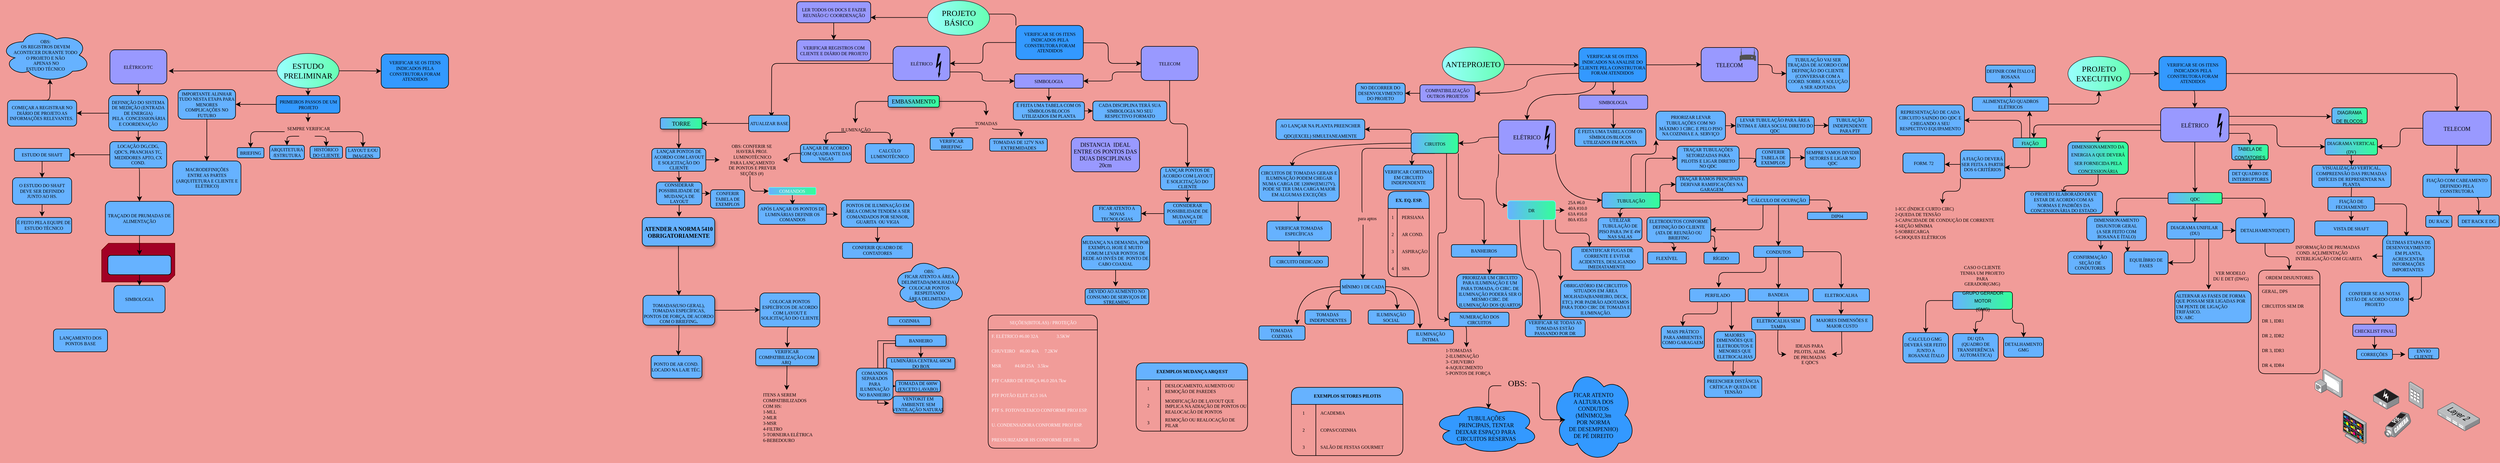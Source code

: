 <mxfile version="20.3.6" type="github">
  <diagram name="Page-1" id="74e2e168-ea6b-b213-b513-2b3c1d86103e">
    <mxGraphModel dx="4253" dy="-316" grid="0" gridSize="10" guides="1" tooltips="1" connect="1" arrows="1" fold="1" page="1" pageScale="1" pageWidth="1100" pageHeight="850" background="#F19C99" math="0" shadow="0">
      <root>
        <mxCell id="0" />
        <mxCell id="1" parent="0" />
        <mxCell id="leKUVrcmwHFXTiRNFYQY-64" value="" style="verticalLabelPosition=bottom;verticalAlign=top;html=1;shape=mxgraph.basic.diag_snip_rect;dx=6;rounded=1;shadow=0;labelBackgroundColor=none;strokeColor=#6F0000;strokeWidth=1;fontFamily=Verdana;fontSize=8;fontColor=#ffffff;endArrow=classic;fillColor=#a20025;gradientDirection=east;fillStyle=solid;" vertex="1" parent="1">
          <mxGeometry x="-2029.25" y="1292.75" width="128.5" height="68" as="geometry" />
        </mxCell>
        <mxCell id="leKUVrcmwHFXTiRNFYQY-68" style="edgeStyle=orthogonalEdgeStyle;shape=connector;rounded=1;orthogonalLoop=1;jettySize=auto;html=1;exitX=0;exitY=0.5;exitDx=0;exitDy=0;entryX=1;entryY=0.5;entryDx=0;entryDy=0;labelBackgroundColor=default;strokeColor=#000000;fontFamily=Verdana;fontSize=8;fontColor=default;endArrow=classic;" edge="1" parent="1" source="leKUVrcmwHFXTiRNFYQY-69" target="_DbIRMYSHlHVo-eN8sxW-55">
          <mxGeometry relative="1" as="geometry" />
        </mxCell>
        <mxCell id="leKUVrcmwHFXTiRNFYQY-71" style="edgeStyle=orthogonalEdgeStyle;shape=connector;rounded=1;orthogonalLoop=1;jettySize=auto;html=1;exitX=0;exitY=0.5;exitDx=0;exitDy=0;labelBackgroundColor=default;strokeColor=#000000;fontFamily=Verdana;fontSize=8;fontColor=default;endArrow=classic;" edge="1" parent="1" source="77e6c97f196da883-8">
          <mxGeometry relative="1" as="geometry">
            <mxPoint x="-852" y="1071" as="targetPoint" />
          </mxGeometry>
        </mxCell>
        <mxCell id="leKUVrcmwHFXTiRNFYQY-219" style="edgeStyle=orthogonalEdgeStyle;shape=connector;rounded=1;orthogonalLoop=1;jettySize=auto;html=1;exitX=1;exitY=0.75;exitDx=0;exitDy=0;entryX=0;entryY=0.5;entryDx=0;entryDy=0;labelBackgroundColor=default;strokeColor=#000000;fontFamily=Verdana;fontSize=8;fontColor=default;endArrow=classic;" edge="1" parent="1" source="77e6c97f196da883-8" target="B9O1lsCdQ7yD35bBGhpK-6">
          <mxGeometry relative="1" as="geometry" />
        </mxCell>
        <mxCell id="77e6c97f196da883-8" value="ELÉTRICO" style="rounded=1;whiteSpace=wrap;html=1;shadow=0;labelBackgroundColor=none;strokeWidth=1;fontFamily=Verdana;fontSize=8;align=center;sketch=0;fillColor=#9999FF;gradientColor=none;gradientDirection=east;" parent="1" vertex="1">
          <mxGeometry x="-638.17" y="946.5" width="100" height="60" as="geometry" />
        </mxCell>
        <mxCell id="leKUVrcmwHFXTiRNFYQY-51" style="edgeStyle=orthogonalEdgeStyle;shape=connector;rounded=1;orthogonalLoop=1;jettySize=auto;html=1;exitX=0.5;exitY=1;exitDx=0;exitDy=0;labelBackgroundColor=default;strokeColor=#000000;fontFamily=Verdana;fontSize=8;fontColor=default;endArrow=classic;" edge="1" parent="1" source="77e6c97f196da883-12">
          <mxGeometry relative="1" as="geometry">
            <mxPoint x="-1014.203" y="1245.86" as="targetPoint" />
          </mxGeometry>
        </mxCell>
        <mxCell id="leKUVrcmwHFXTiRNFYQY-109" style="edgeStyle=orthogonalEdgeStyle;shape=connector;rounded=1;orthogonalLoop=1;jettySize=auto;html=1;exitX=1;exitY=0.5;exitDx=0;exitDy=0;labelBackgroundColor=default;strokeColor=#000000;fontFamily=Verdana;fontSize=8;fontColor=default;endArrow=classic;" edge="1" parent="1" source="77e6c97f196da883-12">
          <mxGeometry relative="1" as="geometry">
            <mxPoint x="-959.714" y="1205.143" as="targetPoint" />
          </mxGeometry>
        </mxCell>
        <mxCell id="77e6c97f196da883-12" value="CONSIDERAR POSSIBILIDADE DE MUDANÇA DE LAYOUT" style="rounded=1;whiteSpace=wrap;html=1;shadow=0;labelBackgroundColor=none;strokeWidth=1;fontFamily=Verdana;fontSize=8;align=center;fillColor=#66B2FF;gradientColor=none;gradientDirection=east;" parent="1" vertex="1">
          <mxGeometry x="-1054.14" y="1185" width="80" height="40" as="geometry" />
        </mxCell>
        <mxCell id="leKUVrcmwHFXTiRNFYQY-125" style="edgeStyle=orthogonalEdgeStyle;shape=connector;rounded=1;orthogonalLoop=1;jettySize=auto;html=1;exitX=1;exitY=0.5;exitDx=0;exitDy=0;labelBackgroundColor=default;strokeColor=#000000;fontFamily=Verdana;fontSize=8;fontColor=default;endArrow=classic;" edge="1" parent="1" source="_DbIRMYSHlHVo-eN8sxW-10" target="leKUVrcmwHFXTiRNFYQY-104">
          <mxGeometry relative="1" as="geometry" />
        </mxCell>
        <mxCell id="_DbIRMYSHlHVo-eN8sxW-10" value="LANÇAR PONTOS DE ACORDO COM LAYOUT E SOLICITAÇÃO DO CLIENTE" style="rounded=1;whiteSpace=wrap;html=1;shadow=0;labelBackgroundColor=none;strokeWidth=1;fontFamily=Verdana;fontSize=8;align=center;fillColor=#66B2FF;gradientColor=none;gradientDirection=east;" parent="1" vertex="1">
          <mxGeometry x="-1062.27" y="1126" width="95" height="40" as="geometry" />
        </mxCell>
        <mxCell id="_DbIRMYSHlHVo-eN8sxW-19" value="" style="endArrow=classic;html=1;rounded=0;exitX=0.5;exitY=1;exitDx=0;exitDy=0;entryX=0.5;entryY=0;entryDx=0;entryDy=0;" parent="1" source="_DbIRMYSHlHVo-eN8sxW-10" target="77e6c97f196da883-12" edge="1">
          <mxGeometry width="50" height="50" relative="1" as="geometry">
            <mxPoint x="-774.77" y="1136" as="sourcePoint" />
            <mxPoint x="-724.77" y="1086" as="targetPoint" />
          </mxGeometry>
        </mxCell>
        <mxCell id="leKUVrcmwHFXTiRNFYQY-53" style="edgeStyle=orthogonalEdgeStyle;shape=connector;rounded=1;orthogonalLoop=1;jettySize=auto;html=1;exitX=0.5;exitY=1;exitDx=0;exitDy=0;entryX=0.5;entryY=0;entryDx=0;entryDy=0;labelBackgroundColor=default;strokeColor=#000000;fontFamily=Verdana;fontSize=8;fontColor=default;endArrow=classic;" edge="1" parent="1" source="_DbIRMYSHlHVo-eN8sxW-25" target="_DbIRMYSHlHVo-eN8sxW-49">
          <mxGeometry relative="1" as="geometry" />
        </mxCell>
        <mxCell id="_DbIRMYSHlHVo-eN8sxW-25" value="&lt;font style=&quot;font-size: 10px;&quot; face=&quot;Verdana&quot;&gt;ATENDER A NORMA 5410 OBRIGATORIAMENTE&lt;/font&gt;" style="rounded=1;whiteSpace=wrap;html=1;shadow=1;sketch=0;glass=3;fontStyle=1;fontSize=8;fontFamily=Verdana;fillColor=#66B2FF;gradientColor=none;gradientDirection=east;" parent="1" vertex="1">
          <mxGeometry x="-1079.13" y="1247.5" width="127.5" height="50" as="geometry" />
        </mxCell>
        <mxCell id="_DbIRMYSHlHVo-eN8sxW-66" value="" style="edgeStyle=orthogonalEdgeStyle;rounded=0;orthogonalLoop=1;jettySize=auto;html=1;fontFamily=Verdana;fontSize=7;" parent="1" source="_DbIRMYSHlHVo-eN8sxW-49" target="_DbIRMYSHlHVo-eN8sxW-65" edge="1">
          <mxGeometry relative="1" as="geometry">
            <Array as="points">
              <mxPoint x="-1015.64" y="1457.56" />
              <mxPoint x="-1015.64" y="1457.56" />
            </Array>
          </mxGeometry>
        </mxCell>
        <mxCell id="leKUVrcmwHFXTiRNFYQY-111" style="edgeStyle=orthogonalEdgeStyle;shape=connector;rounded=1;orthogonalLoop=1;jettySize=auto;html=1;exitX=1;exitY=0.5;exitDx=0;exitDy=0;entryX=0;entryY=0.5;entryDx=0;entryDy=0;labelBackgroundColor=default;strokeColor=#000000;fontFamily=Verdana;fontSize=8;fontColor=default;endArrow=classic;" edge="1" parent="1" source="_DbIRMYSHlHVo-eN8sxW-49" target="_DbIRMYSHlHVo-eN8sxW-127">
          <mxGeometry relative="1" as="geometry" />
        </mxCell>
        <mxCell id="_DbIRMYSHlHVo-eN8sxW-49" value="&lt;h4&gt;&lt;font style=&quot;background-color: initial; font-weight: normal;&quot;&gt;&lt;br&gt;&lt;/font&gt;&lt;/h4&gt;&lt;h4&gt;&lt;font style=&quot;background-color: initial; font-weight: normal;&quot;&gt;TOMADAS(USO GERAL), TOMADAS ESPECÍFICAS, PONTOS DE FORÇA, DE ACORDO COM O BRIEFING&lt;/font&gt;&lt;b style=&quot;background-color: initial;&quot;&gt;.&lt;/b&gt;&lt;br&gt;&lt;/h4&gt;&lt;div&gt;&lt;br style=&quot;font-family: Helvetica; font-size: 12px; text-align: left;&quot;&gt;&lt;/div&gt;" style="rounded=1;whiteSpace=wrap;html=1;shadow=1;glass=0;sketch=0;fillStyle=solid;fontFamily=Verdana;fontSize=8;fillColor=#66B2FF;gradientColor=none;gradientDirection=east;" parent="1" vertex="1">
          <mxGeometry x="-1077.76" y="1384.25" width="126.13" height="52.5" as="geometry" />
        </mxCell>
        <mxCell id="_DbIRMYSHlHVo-eN8sxW-55" value="&lt;font style=&quot;font-size: 10px;&quot; face=&quot;Verdana&quot;&gt;TORRE&lt;/font&gt;" style="rounded=1;whiteSpace=wrap;html=1;shadow=1;glass=0;sketch=0;fillStyle=solid;fontFamily=Tahoma;fontSize=14;fillColor=#66B2FF;gradientColor=#33FF99;gradientDirection=east;" parent="1" vertex="1">
          <mxGeometry x="-1047.26" y="1072" width="73.12" height="20" as="geometry" />
        </mxCell>
        <mxCell id="_DbIRMYSHlHVo-eN8sxW-56" style="edgeStyle=orthogonalEdgeStyle;rounded=0;orthogonalLoop=1;jettySize=auto;html=1;exitX=0.5;exitY=1;exitDx=0;exitDy=0;fontFamily=Verdana;fontSize=8;entryX=0.5;entryY=0;entryDx=0;entryDy=0;" parent="1" source="_DbIRMYSHlHVo-eN8sxW-55" target="_DbIRMYSHlHVo-eN8sxW-10" edge="1">
          <mxGeometry relative="1" as="geometry">
            <mxPoint x="-841.8" y="1137" as="targetPoint" />
          </mxGeometry>
        </mxCell>
        <mxCell id="_DbIRMYSHlHVo-eN8sxW-65" value="PONTO DE AR COND. LOCADO NA LAJE TÉC." style="rounded=1;whiteSpace=wrap;html=1;shadow=1;glass=0;sketch=0;fillStyle=solid;fontFamily=Verdana;fontSize=8;align=center;fillColor=#66B2FF;gradientColor=none;gradientDirection=east;" parent="1" vertex="1">
          <mxGeometry x="-1063.51" y="1490" width="89.37" height="40" as="geometry" />
        </mxCell>
        <mxCell id="_DbIRMYSHlHVo-eN8sxW-69" value="&lt;font style=&quot;font-size: 8px;&quot;&gt;BANHEIRO&lt;/font&gt;" style="rounded=1;whiteSpace=wrap;html=1;shadow=1;glass=0;sketch=0;fillStyle=solid;fontFamily=Verdana;fontSize=8;fillColor=#66B2FF;gradientColor=none;gradientDirection=east;" parent="1" vertex="1">
          <mxGeometry x="-633.8" y="1453.93" width="88.77" height="20" as="geometry" />
        </mxCell>
        <mxCell id="_DbIRMYSHlHVo-eN8sxW-75" value="LUMINÁRIA CENTRAL 60CM DO BOX" style="rounded=1;whiteSpace=wrap;html=1;shadow=1;glass=0;sketch=0;fillStyle=solid;fontFamily=Verdana;fontSize=8;fillColor=#66B2FF;gradientColor=none;gradientDirection=east;" parent="1" vertex="1">
          <mxGeometry x="-649.41" y="1493.93" width="120" height="20" as="geometry" />
        </mxCell>
        <mxCell id="_DbIRMYSHlHVo-eN8sxW-77" value="VENTOKIT EM AMBIENTE SEM VENTILAÇÃO&amp;nbsp;NATURAL" style="rounded=1;whiteSpace=wrap;html=1;shadow=1;glass=0;sketch=0;fillStyle=solid;fontFamily=Verdana;fontSize=8;fillColor=#66B2FF;gradientColor=none;gradientDirection=east;" parent="1" vertex="1">
          <mxGeometry x="-638.17" y="1561.43" width="87.52" height="30" as="geometry" />
        </mxCell>
        <mxCell id="_DbIRMYSHlHVo-eN8sxW-76" style="edgeStyle=orthogonalEdgeStyle;rounded=0;orthogonalLoop=1;jettySize=auto;html=1;exitX=0;exitY=1;exitDx=0;exitDy=0;fontFamily=Verdana;fontSize=8;" parent="1" source="_DbIRMYSHlHVo-eN8sxW-69" edge="1">
          <mxGeometry relative="1" as="geometry">
            <mxPoint x="-645.03" y="1573.93" as="targetPoint" />
            <Array as="points">
              <mxPoint x="-634.03" y="1463.93" />
              <mxPoint x="-665.03" y="1463.93" />
              <mxPoint x="-665.03" y="1573.93" />
            </Array>
          </mxGeometry>
        </mxCell>
        <mxCell id="_DbIRMYSHlHVo-eN8sxW-79" value="TOMADA DE 600W (EXCETO LAVABO)" style="rounded=1;whiteSpace=wrap;html=1;shadow=1;glass=0;sketch=0;fillStyle=solid;fontFamily=Verdana;fontSize=8;fillColor=#66B2FF;gradientColor=none;gradientDirection=east;" parent="1" vertex="1">
          <mxGeometry x="-633.8" y="1533.93" width="78.77" height="20" as="geometry" />
        </mxCell>
        <mxCell id="_DbIRMYSHlHVo-eN8sxW-78" style="edgeStyle=orthogonalEdgeStyle;rounded=0;orthogonalLoop=1;jettySize=auto;html=1;exitX=0;exitY=0.75;exitDx=0;exitDy=0;fontFamily=Verdana;fontSize=8;entryX=0;entryY=0.5;entryDx=0;entryDy=0;" parent="1" source="_DbIRMYSHlHVo-eN8sxW-69" target="_DbIRMYSHlHVo-eN8sxW-79" edge="1">
          <mxGeometry relative="1" as="geometry">
            <mxPoint x="-655.03" y="1553.93" as="targetPoint" />
            <Array as="points">
              <mxPoint x="-655.03" y="1468.93" />
              <mxPoint x="-655.03" y="1543.93" />
            </Array>
          </mxGeometry>
        </mxCell>
        <mxCell id="_DbIRMYSHlHVo-eN8sxW-74" style="edgeStyle=orthogonalEdgeStyle;rounded=0;orthogonalLoop=1;jettySize=auto;html=1;exitX=0.5;exitY=1;exitDx=0;exitDy=0;fontFamily=Verdana;fontSize=8;entryX=0.5;entryY=0;entryDx=0;entryDy=0;" parent="1" source="_DbIRMYSHlHVo-eN8sxW-69" target="_DbIRMYSHlHVo-eN8sxW-75" edge="1">
          <mxGeometry relative="1" as="geometry">
            <mxPoint x="-579.409" y="1453.93" as="targetPoint" />
          </mxGeometry>
        </mxCell>
        <mxCell id="Lup1MCPVR1_stNmRgbZv-19" style="edgeStyle=orthogonalEdgeStyle;rounded=1;orthogonalLoop=1;jettySize=auto;html=1;exitX=0.5;exitY=1;exitDx=0;exitDy=0;entryX=0.5;entryY=0;entryDx=0;entryDy=0;fontFamily=Verdana;fontSize=8;fontColor=#FFFAFD;verticalAlign=middle;" parent="1" source="_DbIRMYSHlHVo-eN8sxW-248" edge="1">
          <mxGeometry relative="1" as="geometry">
            <mxPoint x="-814.8" y="1225" as="targetPoint" />
          </mxGeometry>
        </mxCell>
        <mxCell id="_DbIRMYSHlHVo-eN8sxW-248" value="COMANDOS" style="rounded=1;whiteSpace=wrap;html=1;strokeColor=#66FFFF;fontFamily=Verdana;fontSize=8;fontColor=#FFFAFD;fillColor=#66B2FF;gradientColor=#33FF99;gradientDirection=east;verticalAlign=middle;" parent="1" vertex="1">
          <mxGeometry x="-856.77" y="1194.5" width="83" height="13" as="geometry" />
        </mxCell>
        <mxCell id="_DbIRMYSHlHVo-eN8sxW-86" value="COZINHA" style="rounded=1;whiteSpace=wrap;html=1;shadow=1;glass=0;sketch=0;fillStyle=solid;fontFamily=Verdana;fontSize=8;fillColor=#66B2FF;gradientColor=none;gradientDirection=east;" parent="1" vertex="1">
          <mxGeometry x="-647.3" y="1421.94" width="75" height="15" as="geometry" />
        </mxCell>
        <mxCell id="Lup1MCPVR1_stNmRgbZv-16" style="edgeStyle=orthogonalEdgeStyle;rounded=1;orthogonalLoop=1;jettySize=auto;html=1;exitX=0.5;exitY=1;exitDx=0;exitDy=0;fontFamily=Verdana;fontSize=8;fontColor=default;entryX=0.495;entryY=0.006;entryDx=0;entryDy=0;entryPerimeter=0;" parent="1" source="_DbIRMYSHlHVo-eN8sxW-91" edge="1">
          <mxGeometry relative="1" as="geometry">
            <mxPoint x="-825.106" y="1550.81" as="targetPoint" />
          </mxGeometry>
        </mxCell>
        <mxCell id="_DbIRMYSHlHVo-eN8sxW-91" value="VERIFICAR COMPATIBILIZAÇÃO COM ARQ&amp;nbsp;" style="rounded=1;whiteSpace=wrap;html=1;shadow=1;glass=0;sketch=0;fillStyle=solid;fontFamily=Verdana;fontSize=8;fillColor=#66B2FF;gradientColor=none;gradientDirection=east;" parent="1" vertex="1">
          <mxGeometry x="-879.62" y="1478.0" width="110" height="30" as="geometry" />
        </mxCell>
        <mxCell id="leKUVrcmwHFXTiRNFYQY-112" style="edgeStyle=orthogonalEdgeStyle;shape=connector;rounded=1;orthogonalLoop=1;jettySize=auto;html=1;exitX=0.5;exitY=1;exitDx=0;exitDy=0;labelBackgroundColor=default;strokeColor=#000000;fontFamily=Verdana;fontSize=8;fontColor=default;endArrow=classic;" edge="1" parent="1" source="_DbIRMYSHlHVo-eN8sxW-127">
          <mxGeometry relative="1" as="geometry">
            <mxPoint x="-824" y="1476" as="targetPoint" />
          </mxGeometry>
        </mxCell>
        <mxCell id="_DbIRMYSHlHVo-eN8sxW-127" value="&lt;font style=&quot;font-size: 8px;&quot; face=&quot;Verdana&quot;&gt;COLOCAR PONTOS ESPECÍFICOS DE ACORDO COM LAYOUT E SOLICITAÇÃO DO CLIENTE&lt;/font&gt;" style="rounded=1;whiteSpace=wrap;html=1;fontSize=8;fontFamily=Verdana;fillColor=#66B2FF;gradientColor=none;gradientDirection=east;" parent="1" vertex="1">
          <mxGeometry x="-872.36" y="1380" width="105.36" height="59.68" as="geometry" />
        </mxCell>
        <mxCell id="_DbIRMYSHlHVo-eN8sxW-62" value="ITENS A SEREM &#xa;COMPATIBILIZADOS&#xa;COM HS:&#xa;1-MLL&#xa;2-MLR&#xa;3-MSR&#xa;4-FILTRO&#xa;5-TORNEIRA ELÉTRICA&#xa;6-BEBEDOURO&#xa;" style="text;strokeColor=none;fillColor=none;align=left;verticalAlign=middle;spacingLeft=4;spacingRight=4;overflow=hidden;points=[[0,0.5],[1,0.5]];portConstraint=eastwest;rotatable=0;shadow=1;glass=0;sketch=0;fillStyle=solid;fontFamily=Verdana;fontSize=8;" parent="1" vertex="1">
          <mxGeometry x="-872.74" y="1552.86" width="113" height="98" as="geometry" />
        </mxCell>
        <mxCell id="leKUVrcmwHFXTiRNFYQY-132" style="edgeStyle=orthogonalEdgeStyle;shape=connector;rounded=1;orthogonalLoop=1;jettySize=auto;html=1;exitX=1;exitY=0.5;exitDx=0;exitDy=0;labelBackgroundColor=default;strokeColor=#000000;fontFamily=Verdana;fontSize=8;fontColor=default;endArrow=classic;" edge="1" parent="1" source="_DbIRMYSHlHVo-eN8sxW-256">
          <mxGeometry relative="1" as="geometry">
            <mxPoint x="-735.069" y="1241.517" as="targetPoint" />
          </mxGeometry>
        </mxCell>
        <mxCell id="_DbIRMYSHlHVo-eN8sxW-256" value="APÓS LANÇAR OS PONTOS DE LUMINÁRIAS DEFINIR OS COMANDOS" style="rounded=1;whiteSpace=wrap;html=1;strokeColor=default;fontFamily=Verdana;fontSize=8;fontColor=default;fillColor=#66B2FF;gradientColor=none;gradientDirection=east;verticalAlign=middle;" parent="1" vertex="1">
          <mxGeometry x="-875.27" y="1223.5" width="120" height="36" as="geometry" />
        </mxCell>
        <mxCell id="_DbIRMYSHlHVo-eN8sxW-262" value="COMANDOS SEPARADOS PARA ILUMINAÇÃO NO BANHEIRO" style="rounded=1;whiteSpace=wrap;html=1;strokeColor=default;fontFamily=Verdana;fontSize=8;fontColor=default;fillColor=#66B2FF;gradientColor=none;gradientDirection=east;verticalAlign=middle;" parent="1" vertex="1">
          <mxGeometry x="-702.67" y="1512.2" width="64.5" height="56" as="geometry" />
        </mxCell>
        <mxCell id="Lup1MCPVR1_stNmRgbZv-12" style="edgeStyle=orthogonalEdgeStyle;rounded=1;orthogonalLoop=1;jettySize=auto;html=1;exitX=0;exitY=0.5;exitDx=0;exitDy=0;entryX=1;entryY=0.5;entryDx=0;entryDy=0;fontFamily=Verdana;fontSize=8;fontColor=default;" parent="1" source="77e6c97f196da883-15" target="77e6c97f196da883-8" edge="1">
          <mxGeometry relative="1" as="geometry">
            <mxPoint x="-589.25" y="1014.5" as="sourcePoint" />
          </mxGeometry>
        </mxCell>
        <mxCell id="Lup1MCPVR1_stNmRgbZv-13" style="edgeStyle=orthogonalEdgeStyle;rounded=1;orthogonalLoop=1;jettySize=auto;html=1;entryX=0;entryY=0.5;entryDx=0;entryDy=0;fontFamily=Verdana;fontSize=8;fontColor=default;exitX=1;exitY=0.5;exitDx=0;exitDy=0;" parent="1" source="77e6c97f196da883-15" target="77e6c97f196da883-11" edge="1">
          <mxGeometry relative="1" as="geometry">
            <mxPoint x="-309.27" y="960" as="sourcePoint" />
            <Array as="points">
              <mxPoint x="-363.02" y="939.5" />
              <mxPoint x="-260.02" y="940.5" />
              <mxPoint x="-260.02" y="1027.5" />
            </Array>
          </mxGeometry>
        </mxCell>
        <mxCell id="_DbIRMYSHlHVo-eN8sxW-36" value="&lt;font face=&quot;Tahoma&quot; style=&quot;font-size: 10px;&quot;&gt;DISTANCIA&amp;nbsp; IDEAL ENTRE OS PONTOS DAS DUAS DISCIPLINAS&lt;br&gt;20cm&lt;br&gt;&lt;/font&gt;" style="rounded=1;whiteSpace=wrap;html=1;shadow=0;glass=0;sketch=0;fontFamily=Verdana;fontSize=8;fillColor=#9999FF;labelBackgroundColor=none;strokeWidth=1;gradientColor=none;gradientDirection=east;" parent="1" vertex="1">
          <mxGeometry x="-325" y="1107" width="120" height="60" as="geometry" />
        </mxCell>
        <mxCell id="_DbIRMYSHlHVo-eN8sxW-11" value="LANÇAR PONTOS DE ACORDO COM LAYOUT E SOLICITAÇÃO DO CLIENTE" style="rounded=1;whiteSpace=wrap;html=1;shadow=0;labelBackgroundColor=none;strokeWidth=1;fontFamily=Verdana;fontSize=8;align=center;fillColor=#66B2FF;gradientColor=none;gradientDirection=east;" parent="1" vertex="1">
          <mxGeometry x="-168.02" y="1159" width="95" height="40" as="geometry" />
        </mxCell>
        <mxCell id="leKUVrcmwHFXTiRNFYQY-209" style="edgeStyle=orthogonalEdgeStyle;shape=connector;rounded=1;orthogonalLoop=1;jettySize=auto;html=1;exitX=0;exitY=0.5;exitDx=0;exitDy=0;labelBackgroundColor=default;strokeColor=#000000;fontFamily=Verdana;fontSize=8;fontColor=default;endArrow=classic;" edge="1" parent="1" source="_DbIRMYSHlHVo-eN8sxW-12" target="leKUVrcmwHFXTiRNFYQY-122">
          <mxGeometry relative="1" as="geometry" />
        </mxCell>
        <mxCell id="_DbIRMYSHlHVo-eN8sxW-12" value="CONSIDERAR POSSIBILIDADE DE MUDANÇA DE LAYOUT" style="rounded=1;whiteSpace=wrap;html=1;shadow=0;labelBackgroundColor=none;strokeWidth=1;fontFamily=Verdana;fontSize=8;align=center;fillColor=#66B2FF;gradientColor=none;gradientDirection=east;" parent="1" vertex="1">
          <mxGeometry x="-161.77" y="1220.5" width="82.5" height="40" as="geometry" />
        </mxCell>
        <mxCell id="_DbIRMYSHlHVo-eN8sxW-16" value="" style="endArrow=classic;html=1;rounded=0;exitX=0.5;exitY=1;exitDx=0;exitDy=0;entryX=0.5;entryY=0;entryDx=0;entryDy=0;" parent="1" source="_DbIRMYSHlHVo-eN8sxW-11" target="_DbIRMYSHlHVo-eN8sxW-12" edge="1">
          <mxGeometry width="50" height="50" relative="1" as="geometry">
            <mxPoint x="-206.75" y="1167" as="sourcePoint" />
            <mxPoint x="-156.75" y="1117" as="targetPoint" />
          </mxGeometry>
        </mxCell>
        <mxCell id="Lup1MCPVR1_stNmRgbZv-10" style="edgeStyle=orthogonalEdgeStyle;rounded=1;orthogonalLoop=1;jettySize=auto;html=1;exitX=0.5;exitY=1;exitDx=0;exitDy=0;entryX=0.5;entryY=0;entryDx=0;entryDy=0;fontFamily=Verdana;fontSize=8;fontColor=default;" parent="1" source="77e6c97f196da883-11" target="_DbIRMYSHlHVo-eN8sxW-11" edge="1">
          <mxGeometry relative="1" as="geometry" />
        </mxCell>
        <mxCell id="leKUVrcmwHFXTiRNFYQY-218" style="edgeStyle=orthogonalEdgeStyle;shape=connector;rounded=1;orthogonalLoop=1;jettySize=auto;html=1;exitX=0;exitY=0.75;exitDx=0;exitDy=0;entryX=1;entryY=0.5;entryDx=0;entryDy=0;labelBackgroundColor=default;strokeColor=#000000;fontFamily=Verdana;fontSize=8;fontColor=default;endArrow=classic;" edge="1" parent="1" source="77e6c97f196da883-11" target="B9O1lsCdQ7yD35bBGhpK-6">
          <mxGeometry relative="1" as="geometry" />
        </mxCell>
        <mxCell id="77e6c97f196da883-11" value="TELECOM" style="rounded=1;whiteSpace=wrap;html=1;shadow=0;labelBackgroundColor=none;strokeWidth=1;fontFamily=Verdana;fontSize=8;align=center;fillColor=#9999FF;sketch=0;gradientColor=none;gradientDirection=east;" parent="1" vertex="1">
          <mxGeometry x="-202.02" y="946.5" width="100" height="60" as="geometry" />
        </mxCell>
        <mxCell id="leKUVrcmwHFXTiRNFYQY-81" style="edgeStyle=orthogonalEdgeStyle;shape=connector;rounded=1;orthogonalLoop=1;jettySize=auto;html=1;exitX=0;exitY=0;exitDx=0;exitDy=0;entryX=1;entryY=0.75;entryDx=0;entryDy=0;labelBackgroundColor=default;strokeColor=#000000;fontFamily=Verdana;fontSize=8;fontColor=default;endArrow=classic;" edge="1" parent="1" source="77e6c97f196da883-15" target="leKUVrcmwHFXTiRNFYQY-80">
          <mxGeometry relative="1" as="geometry" />
        </mxCell>
        <mxCell id="77e6c97f196da883-15" value="VERIFICAR SE OS ITENS INDICADOS PELA CONSTRUTORA FORAM ATENDIDOS" style="rounded=1;whiteSpace=wrap;html=1;shadow=0;labelBackgroundColor=none;strokeWidth=1;fontFamily=Verdana;fontSize=8;align=center;fillColor=#3399FF;" parent="1" vertex="1">
          <mxGeometry x="-422.25" y="909.75" width="118.5" height="60" as="geometry" />
        </mxCell>
        <mxCell id="QsrUI3fO2fAxIIPYA9e1-78" style="edgeStyle=orthogonalEdgeStyle;rounded=1;orthogonalLoop=1;jettySize=auto;html=1;exitX=0.75;exitY=1;exitDx=0;exitDy=0;entryX=0;entryY=0.5;entryDx=0;entryDy=0;fontFamily=Verdana;fontSize=10;strokeColor=#000000;" parent="1" source="_DbIRMYSHlHVo-eN8sxW-138" target="_DbIRMYSHlHVo-eN8sxW-193" edge="1">
          <mxGeometry relative="1" as="geometry" />
        </mxCell>
        <mxCell id="QsrUI3fO2fAxIIPYA9e1-155" style="edgeStyle=orthogonalEdgeStyle;rounded=1;orthogonalLoop=1;jettySize=auto;html=1;exitX=1;exitY=1;exitDx=0;exitDy=0;fontFamily=Verdana;fontSize=10;strokeColor=#000000;" parent="1" source="_DbIRMYSHlHVo-eN8sxW-138" target="QsrUI3fO2fAxIIPYA9e1-21" edge="1">
          <mxGeometry relative="1" as="geometry" />
        </mxCell>
        <mxCell id="QsrUI3fO2fAxIIPYA9e1-158" style="edgeStyle=orthogonalEdgeStyle;orthogonalLoop=1;jettySize=auto;html=1;entryX=0.5;entryY=0;entryDx=0;entryDy=0;fontFamily=Verdana;fontSize=10;rounded=1;strokeColor=#000000;startArrow=none;" parent="1" source="leKUVrcmwHFXTiRNFYQY-228" target="_DbIRMYSHlHVo-eN8sxW-150" edge="1">
          <mxGeometry relative="1" as="geometry">
            <Array as="points">
              <mxPoint x="188" y="1285" />
              <mxPoint x="188" y="1285" />
            </Array>
          </mxGeometry>
        </mxCell>
        <mxCell id="leKUVrcmwHFXTiRNFYQY-246" style="edgeStyle=orthogonalEdgeStyle;shape=connector;rounded=1;orthogonalLoop=1;jettySize=auto;html=1;exitX=0.5;exitY=1;exitDx=0;exitDy=0;labelBackgroundColor=default;strokeColor=#000000;fontFamily=Verdana;fontSize=8;fontColor=#000000;endArrow=classic;entryX=0.564;entryY=0.025;entryDx=0;entryDy=0;entryPerimeter=0;" edge="1" parent="1" source="_DbIRMYSHlHVo-eN8sxW-138" target="_DbIRMYSHlHVo-eN8sxW-245">
          <mxGeometry relative="1" as="geometry">
            <mxPoint x="313.778" y="1172.556" as="targetPoint" />
            <Array as="points">
              <mxPoint x="274" y="1135" />
            </Array>
          </mxGeometry>
        </mxCell>
        <mxCell id="leKUVrcmwHFXTiRNFYQY-253" style="edgeStyle=orthogonalEdgeStyle;shape=connector;rounded=1;orthogonalLoop=1;jettySize=auto;html=1;exitX=0;exitY=0;exitDx=0;exitDy=0;entryX=1;entryY=0.5;entryDx=0;entryDy=0;labelBackgroundColor=default;strokeColor=#000000;fontFamily=Verdana;fontSize=8;fontColor=#000000;endArrow=classic;" edge="1" parent="1" source="_DbIRMYSHlHVo-eN8sxW-138" target="leKUVrcmwHFXTiRNFYQY-250">
          <mxGeometry relative="1" as="geometry">
            <Array as="points">
              <mxPoint x="273" y="1092" />
            </Array>
          </mxGeometry>
        </mxCell>
        <mxCell id="_DbIRMYSHlHVo-eN8sxW-138" value="&lt;font style=&quot;font-size: 8px;&quot; face=&quot;Verdana&quot;&gt;CIRUITOS&lt;/font&gt;" style="rounded=1;whiteSpace=wrap;html=1;fontFamily=Tahoma;fontSize=14;gradientColor=#33FF99;gradientDirection=east;fillColor=#66B2FF;" parent="1" vertex="1">
          <mxGeometry x="272.5" y="1098.75" width="83" height="36" as="geometry" />
        </mxCell>
        <mxCell id="_DbIRMYSHlHVo-eN8sxW-243" value="&amp;nbsp;CIRCUITO DEDICADO" style="rounded=1;whiteSpace=wrap;html=1;strokeColor=default;fontFamily=Verdana;fontSize=8;fontColor=default;fillColor=#66B2FF;gradientColor=none;gradientDirection=east;" parent="1" vertex="1">
          <mxGeometry x="24" y="1315.5" width="103" height="19" as="geometry" />
        </mxCell>
        <mxCell id="B9O1lsCdQ7yD35bBGhpK-40" style="edgeStyle=orthogonalEdgeStyle;shape=connector;rounded=1;jumpStyle=gap;orthogonalLoop=1;jettySize=auto;html=1;exitX=0.5;exitY=1;exitDx=0;exitDy=0;entryX=0.5;entryY=0;entryDx=0;entryDy=0;labelBackgroundColor=default;strokeColor=#000000;fontFamily=Verdana;fontSize=8;fontColor=default;endArrow=classic;" parent="1" source="_DbIRMYSHlHVo-eN8sxW-244" target="_DbIRMYSHlHVo-eN8sxW-243" edge="1">
          <mxGeometry relative="1" as="geometry" />
        </mxCell>
        <mxCell id="_DbIRMYSHlHVo-eN8sxW-244" value="VERIFICAR TOMADAS ESPECÍFICAS" style="rounded=1;whiteSpace=wrap;html=1;strokeColor=default;fontFamily=Verdana;fontSize=8;fontColor=default;fillColor=#66B2FF;gradientColor=none;gradientDirection=east;" parent="1" vertex="1">
          <mxGeometry x="19" y="1253.5" width="113" height="35" as="geometry" />
        </mxCell>
        <mxCell id="_DbIRMYSHlHVo-eN8sxW-245" value="VERIFICAR CORTINAS EM CIRCUITO INDEPENDENTE" style="rounded=1;whiteSpace=wrap;html=1;strokeColor=default;fontFamily=Verdana;fontSize=8;fontColor=default;fillColor=#66B2FF;gradientColor=none;gradientDirection=east;" parent="1" vertex="1">
          <mxGeometry x="224.13" y="1155" width="88" height="44" as="geometry" />
        </mxCell>
        <mxCell id="_DbIRMYSHlHVo-eN8sxW-217" style="edgeStyle=orthogonalEdgeStyle;curved=1;orthogonalLoop=1;jettySize=auto;html=1;exitX=0;exitY=0.5;exitDx=0;exitDy=0;fontFamily=Verdana;fontSize=10;fontColor=default;entryX=0.855;entryY=0.01;entryDx=0;entryDy=0;entryPerimeter=0;strokeColor=#000000;" parent="1" source="_DbIRMYSHlHVo-eN8sxW-138" edge="1">
          <mxGeometry relative="1" as="geometry">
            <mxPoint x="63.615" y="1158.85" as="targetPoint" />
          </mxGeometry>
        </mxCell>
        <mxCell id="QsrUI3fO2fAxIIPYA9e1-114" style="edgeStyle=orthogonalEdgeStyle;orthogonalLoop=1;jettySize=auto;html=1;exitX=1;exitY=1;exitDx=0;exitDy=0;entryX=0;entryY=0.5;entryDx=0;entryDy=0;curved=1;fontSize=10;fontFamily=Verdana;strokeColor=#000000;" parent="1" source="_DbIRMYSHlHVo-eN8sxW-148" target="QsrUI3fO2fAxIIPYA9e1-4" edge="1">
          <mxGeometry relative="1" as="geometry" />
        </mxCell>
        <mxCell id="QsrUI3fO2fAxIIPYA9e1-138" style="edgeStyle=orthogonalEdgeStyle;curved=1;orthogonalLoop=1;jettySize=auto;html=1;exitX=0;exitY=0.5;exitDx=0;exitDy=0;entryX=1;entryY=0.5;entryDx=0;entryDy=0;fontFamily=Verdana;fontSize=10;strokeColor=#000000;" parent="1" source="_DbIRMYSHlHVo-eN8sxW-148" target="_DbIRMYSHlHVo-eN8sxW-138" edge="1">
          <mxGeometry relative="1" as="geometry" />
        </mxCell>
        <mxCell id="QsrUI3fO2fAxIIPYA9e1-139" style="edgeStyle=orthogonalEdgeStyle;curved=1;orthogonalLoop=1;jettySize=auto;html=1;exitX=0;exitY=1;exitDx=0;exitDy=0;entryX=0;entryY=0.25;entryDx=0;entryDy=0;fontFamily=Verdana;fontSize=10;strokeColor=#000000;" parent="1" source="_DbIRMYSHlHVo-eN8sxW-148" target="_DbIRMYSHlHVo-eN8sxW-206" edge="1">
          <mxGeometry relative="1" as="geometry" />
        </mxCell>
        <mxCell id="_DbIRMYSHlHVo-eN8sxW-148" value="&lt;font style=&quot;font-size: 10px;&quot;&gt;ELÉTRICO&lt;/font&gt;" style="rounded=1;whiteSpace=wrap;html=1;shadow=0;labelBackgroundColor=none;strokeWidth=1;fontFamily=Verdana;fontSize=8;align=center;sketch=0;fillColor=#9999FF;gradientColor=none;gradientDirection=east;" parent="1" vertex="1">
          <mxGeometry x="426.25" y="1076" width="100" height="60" as="geometry" />
        </mxCell>
        <mxCell id="_DbIRMYSHlHVo-eN8sxW-161" value="ILUMINAÇÃO SOCIAL" style="rounded=1;whiteSpace=wrap;html=1;fontFamily=Verdana;fontSize=8;fillColor=#66B2FF;gradientColor=none;gradientDirection=east;" parent="1" vertex="1">
          <mxGeometry x="197" y="1410" width="81" height="25" as="geometry" />
        </mxCell>
        <mxCell id="_DbIRMYSHlHVo-eN8sxW-165" style="edgeStyle=orthogonalEdgeStyle;orthogonalLoop=1;jettySize=auto;html=1;exitX=1;exitY=0.75;exitDx=0;exitDy=0;fontFamily=Verdana;fontSize=10;curved=1;strokeColor=#000000;" parent="1" source="_DbIRMYSHlHVo-eN8sxW-150" edge="1">
          <mxGeometry relative="1" as="geometry">
            <mxPoint x="248" y="1409" as="targetPoint" />
          </mxGeometry>
        </mxCell>
        <mxCell id="QsrUI3fO2fAxIIPYA9e1-152" style="edgeStyle=orthogonalEdgeStyle;rounded=1;orthogonalLoop=1;jettySize=auto;html=1;exitX=0.25;exitY=1;exitDx=0;exitDy=0;entryX=0.378;entryY=0.009;entryDx=0;entryDy=0;entryPerimeter=0;fontFamily=Verdana;fontSize=10;strokeColor=#000000;" parent="1" source="_DbIRMYSHlHVo-eN8sxW-193" target="_DbIRMYSHlHVo-eN8sxW-196" edge="1">
          <mxGeometry relative="1" as="geometry" />
        </mxCell>
        <mxCell id="_DbIRMYSHlHVo-eN8sxW-193" value="NUMERAÇÃO DOS CIRCUITOS" style="rounded=1;whiteSpace=wrap;html=1;fontFamily=Verdana;fontSize=8;fontColor=default;fillColor=#66B2FF;gradientColor=none;gradientDirection=east;" parent="1" vertex="1">
          <mxGeometry x="339.5" y="1414" width="105" height="25" as="geometry" />
        </mxCell>
        <mxCell id="_DbIRMYSHlHVo-eN8sxW-196" value="1-TOMADAS&#xa;2-ILUMINAÇÃO&#xa;3- CHUVEIRO&#xa;4-AQUECIMENTO&#xa;5-PONTOS DE FORÇA&#xa;" style="text;strokeColor=none;fillColor=none;align=left;verticalAlign=middle;spacingLeft=4;spacingRight=4;overflow=hidden;points=[[0,0.5],[1,0.5]];portConstraint=eastwest;rotatable=0;shadow=1;glass=0;sketch=0;fillStyle=solid;fontFamily=Verdana;fontSize=8;" parent="1" vertex="1">
          <mxGeometry x="327.25" y="1474.94" width="112.75" height="55.06" as="geometry" />
        </mxCell>
        <mxCell id="_DbIRMYSHlHVo-eN8sxW-202" value="PRIORIZAR UM CIRCUITO PARA ILUMINAÇÃO E UM PARA TOMADA, O CIRC. DE ILUMINAÇÃO PODERÁ SER O MESMO CIRC. DE ILUMINAÇÃO DOS QUARTOS" style="rounded=1;whiteSpace=wrap;html=1;fontFamily=Verdana;fontSize=8;fontColor=default;fillColor=#66B2FF;gradientColor=none;gradientDirection=east;" parent="1" vertex="1">
          <mxGeometry x="352.5" y="1347" width="115.5" height="60" as="geometry" />
        </mxCell>
        <mxCell id="_DbIRMYSHlHVo-eN8sxW-208" style="edgeStyle=orthogonalEdgeStyle;orthogonalLoop=1;jettySize=auto;html=1;exitX=0.5;exitY=1;exitDx=0;exitDy=0;entryX=0.5;entryY=0;entryDx=0;entryDy=0;fontFamily=Verdana;fontSize=10;fontColor=default;rounded=1;strokeColor=#000000;" parent="1" target="_DbIRMYSHlHVo-eN8sxW-202" edge="1">
          <mxGeometry relative="1" as="geometry">
            <mxPoint x="428.5" y="1315" as="sourcePoint" />
          </mxGeometry>
        </mxCell>
        <mxCell id="_DbIRMYSHlHVo-eN8sxW-163" value="ILUMINAÇÃO ÍNTIMA" style="rounded=1;whiteSpace=wrap;html=1;fontFamily=Verdana;fontSize=8;fillColor=#66B2FF;gradientColor=none;gradientDirection=east;" parent="1" vertex="1">
          <mxGeometry x="266" y="1444.5" width="81" height="25" as="geometry" />
        </mxCell>
        <mxCell id="QsrUI3fO2fAxIIPYA9e1-140" style="edgeStyle=orthogonalEdgeStyle;curved=1;orthogonalLoop=1;jettySize=auto;html=1;exitX=0.25;exitY=1;exitDx=0;exitDy=0;entryX=0.25;entryY=0;entryDx=0;entryDy=0;fontFamily=Verdana;fontSize=10;strokeColor=#000000;" parent="1" source="_DbIRMYSHlHVo-eN8sxW-206" target="_DbIRMYSHlHVo-eN8sxW-214" edge="1">
          <mxGeometry relative="1" as="geometry" />
        </mxCell>
        <mxCell id="QsrUI3fO2fAxIIPYA9e1-148" style="edgeStyle=orthogonalEdgeStyle;rounded=1;orthogonalLoop=1;jettySize=auto;html=1;exitX=1;exitY=0.5;exitDx=0;exitDy=0;entryX=0;entryY=0.403;entryDx=0;entryDy=0;entryPerimeter=0;fontFamily=Verdana;fontSize=10;strokeColor=#000000;" parent="1" source="_DbIRMYSHlHVo-eN8sxW-206" target="_DbIRMYSHlHVo-eN8sxW-252" edge="1">
          <mxGeometry relative="1" as="geometry" />
        </mxCell>
        <mxCell id="QsrUI3fO2fAxIIPYA9e1-150" style="edgeStyle=orthogonalEdgeStyle;rounded=1;orthogonalLoop=1;jettySize=auto;html=1;exitX=1;exitY=1;exitDx=0;exitDy=0;entryX=0.25;entryY=0;entryDx=0;entryDy=0;fontFamily=Verdana;fontSize=10;strokeColor=#000000;" parent="1" source="_DbIRMYSHlHVo-eN8sxW-206" target="_DbIRMYSHlHVo-eN8sxW-225" edge="1">
          <mxGeometry relative="1" as="geometry" />
        </mxCell>
        <mxCell id="QsrUI3fO2fAxIIPYA9e1-151" style="edgeStyle=orthogonalEdgeStyle;rounded=1;orthogonalLoop=1;jettySize=auto;html=1;exitX=0.75;exitY=1;exitDx=0;exitDy=0;entryX=0;entryY=0;entryDx=0;entryDy=0;fontFamily=Verdana;fontSize=10;strokeColor=#000000;" parent="1" source="_DbIRMYSHlHVo-eN8sxW-206" target="_DbIRMYSHlHVo-eN8sxW-216" edge="1">
          <mxGeometry relative="1" as="geometry" />
        </mxCell>
        <mxCell id="_DbIRMYSHlHVo-eN8sxW-206" value="DR" style="rounded=1;whiteSpace=wrap;html=1;fontFamily=Verdana;fontSize=8;fontColor=#000000;fillColor=#66B2FF;gradientColor=#33FF99;gradientDirection=east;strokeColor=#66FFFF;" parent="1" vertex="1">
          <mxGeometry x="442.13" y="1218" width="84.12" height="33" as="geometry" />
        </mxCell>
        <mxCell id="_DbIRMYSHlHVo-eN8sxW-214" value="VERIFICAR SE TODAS AS TOMADAS ESTÃO PASSANDO POR DR" style="rounded=1;whiteSpace=wrap;html=1;strokeColor=default;fontFamily=Verdana;fontSize=8;fontColor=default;fillColor=#66B2FF;gradientColor=none;gradientDirection=east;" parent="1" vertex="1">
          <mxGeometry x="473.25" y="1427" width="105.12" height="30" as="geometry" />
        </mxCell>
        <mxCell id="_DbIRMYSHlHVo-eN8sxW-216" value="OBRIGATÓRIO EM CIRCUITOS SITUADOS EM ÁREA MOLHADA(BANHEIRO, DECK, ETC). POR PADRÃO ADOTAMOS PARA TODO CIRC DE TOMADA E ILUMINAÇÃO." style="rounded=1;whiteSpace=wrap;html=1;strokeColor=default;fontFamily=Verdana;fontSize=8;fontColor=default;fillColor=#66B2FF;gradientColor=none;gradientDirection=east;" parent="1" vertex="1">
          <mxGeometry x="535.25" y="1358" width="123.75" height="65" as="geometry" />
        </mxCell>
        <mxCell id="_DbIRMYSHlHVo-eN8sxW-225" value="IDENTIFICAR FUGAS DE CORRENTE E EVITAR ACIDENTES, DESLIGANDO IMEDIATAMENTE&amp;nbsp;" style="rounded=1;whiteSpace=wrap;html=1;strokeColor=default;fontFamily=Verdana;fontSize=8;fontColor=default;fillColor=#66B2FF;gradientColor=none;gradientDirection=east;" parent="1" vertex="1">
          <mxGeometry x="554.25" y="1299" width="126.12" height="41" as="geometry" />
        </mxCell>
        <mxCell id="_DbIRMYSHlHVo-eN8sxW-150" value="MÍNIMO 1 DE CADA" style="rounded=1;whiteSpace=wrap;html=1;fontFamily=Verdana;fontSize=8;fillColor=#66B2FF;gradientColor=none;gradientDirection=east;" parent="1" vertex="1">
          <mxGeometry x="148" y="1356" width="79.5" height="26" as="geometry" />
        </mxCell>
        <mxCell id="_DbIRMYSHlHVo-eN8sxW-226" style="edgeStyle=orthogonalEdgeStyle;curved=1;orthogonalLoop=1;jettySize=auto;html=1;exitX=1;exitY=0.5;exitDx=0;exitDy=0;entryX=0.168;entryY=0.06;entryDx=0;entryDy=0;entryPerimeter=0;fontFamily=Verdana;fontSize=10;fontColor=default;strokeColor=#000000;" parent="1" source="_DbIRMYSHlHVo-eN8sxW-150" edge="1">
          <mxGeometry relative="1" as="geometry">
            <mxPoint x="288.108" y="1442.5" as="targetPoint" />
          </mxGeometry>
        </mxCell>
        <mxCell id="_DbIRMYSHlHVo-eN8sxW-156" style="edgeStyle=orthogonalEdgeStyle;orthogonalLoop=1;jettySize=auto;html=1;exitX=0;exitY=0.5;exitDx=0;exitDy=0;fontFamily=Verdana;fontSize=10;curved=1;strokeColor=#000000;" parent="1" source="_DbIRMYSHlHVo-eN8sxW-150" edge="1">
          <mxGeometry relative="1" as="geometry">
            <mxPoint x="72" y="1436" as="targetPoint" />
          </mxGeometry>
        </mxCell>
        <mxCell id="_DbIRMYSHlHVo-eN8sxW-160" value="TOMADAS&amp;nbsp; COZINHA" style="rounded=1;whiteSpace=wrap;html=1;fontFamily=Verdana;fontSize=8;fillColor=#66B2FF;gradientColor=none;gradientDirection=east;" parent="1" vertex="1">
          <mxGeometry x="5" y="1438" width="81" height="25" as="geometry" />
        </mxCell>
        <mxCell id="_DbIRMYSHlHVo-eN8sxW-162" value="TOMADAS&amp;nbsp; INDEPENDENTES" style="rounded=1;whiteSpace=wrap;html=1;fontFamily=Verdana;fontSize=8;fillColor=#66B2FF;gradientColor=none;gradientDirection=east;" parent="1" vertex="1">
          <mxGeometry x="86" y="1410" width="81" height="25" as="geometry" />
        </mxCell>
        <mxCell id="_DbIRMYSHlHVo-eN8sxW-164" style="edgeStyle=orthogonalEdgeStyle;orthogonalLoop=1;jettySize=auto;html=1;exitX=0;exitY=0.75;exitDx=0;exitDy=0;fontFamily=Verdana;fontSize=10;curved=1;entryX=0.5;entryY=0;entryDx=0;entryDy=0;strokeColor=#000000;" parent="1" source="_DbIRMYSHlHVo-eN8sxW-150" target="_DbIRMYSHlHVo-eN8sxW-162" edge="1">
          <mxGeometry relative="1" as="geometry">
            <mxPoint x="-91" y="1409" as="targetPoint" />
          </mxGeometry>
        </mxCell>
        <mxCell id="QsrUI3fO2fAxIIPYA9e1-101" style="edgeStyle=orthogonalEdgeStyle;rounded=1;orthogonalLoop=1;jettySize=auto;html=1;entryX=0.5;entryY=0;entryDx=0;entryDy=0;fontSize=10;fontFamily=Verdana;strokeColor=#000000;exitX=0.5;exitY=1;exitDx=0;exitDy=0;" parent="1" target="QsrUI3fO2fAxIIPYA9e1-100" edge="1" source="Lup1MCPVR1_stNmRgbZv-8">
          <mxGeometry relative="1" as="geometry">
            <mxPoint x="649.25" y="1016.25" as="sourcePoint" />
          </mxGeometry>
        </mxCell>
        <mxCell id="QsrUI3fO2fAxIIPYA9e1-104" style="edgeStyle=orthogonalEdgeStyle;orthogonalLoop=1;jettySize=auto;html=1;entryX=0;entryY=0.5;entryDx=0;entryDy=0;curved=1;fontSize=10;fontFamily=Verdana;strokeColor=#000000;exitX=1;exitY=0.5;exitDx=0;exitDy=0;" parent="1" source="Lup1MCPVR1_stNmRgbZv-8" target="_DbIRMYSHlHVo-eN8sxW-149" edge="1">
          <mxGeometry relative="1" as="geometry">
            <mxPoint x="716" y="1018" as="sourcePoint" />
          </mxGeometry>
        </mxCell>
        <mxCell id="QsrUI3fO2fAxIIPYA9e1-133" style="edgeStyle=orthogonalEdgeStyle;curved=1;orthogonalLoop=1;jettySize=auto;html=1;entryX=0.5;entryY=0;entryDx=0;entryDy=0;fontFamily=Verdana;fontSize=10;strokeColor=#000000;exitX=0.25;exitY=1;exitDx=0;exitDy=0;" parent="1" source="Lup1MCPVR1_stNmRgbZv-8" target="_DbIRMYSHlHVo-eN8sxW-148" edge="1">
          <mxGeometry relative="1" as="geometry">
            <mxPoint x="586" y="1017" as="sourcePoint" />
            <Array as="points">
              <mxPoint x="597" y="1031" />
              <mxPoint x="476" y="1031" />
            </Array>
          </mxGeometry>
        </mxCell>
        <mxCell id="QsrUI3fO2fAxIIPYA9e1-134" style="edgeStyle=orthogonalEdgeStyle;curved=1;orthogonalLoop=1;jettySize=auto;html=1;entryX=1;entryY=0.5;entryDx=0;entryDy=0;fontFamily=Verdana;fontSize=10;strokeColor=#000000;exitX=0;exitY=0.75;exitDx=0;exitDy=0;" parent="1" source="Lup1MCPVR1_stNmRgbZv-8" target="QsrUI3fO2fAxIIPYA9e1-106" edge="1">
          <mxGeometry relative="1" as="geometry">
            <mxPoint x="561" y="1004" as="sourcePoint" />
          </mxGeometry>
        </mxCell>
        <mxCell id="leKUVrcmwHFXTiRNFYQY-231" style="edgeStyle=orthogonalEdgeStyle;shape=connector;rounded=1;orthogonalLoop=1;jettySize=auto;html=1;exitX=1;exitY=0.5;exitDx=0;exitDy=0;entryX=0;entryY=0.5;entryDx=0;entryDy=0;labelBackgroundColor=default;strokeColor=#000000;fontFamily=Verdana;fontSize=8;fontColor=#000000;endArrow=classic;" edge="1" parent="1" source="_DbIRMYSHlHVo-eN8sxW-149" target="QsrUI3fO2fAxIIPYA9e1-94">
          <mxGeometry relative="1" as="geometry" />
        </mxCell>
        <mxCell id="_DbIRMYSHlHVo-eN8sxW-149" value="&lt;font style=&quot;font-size: 10px;&quot;&gt;TELECOM&lt;/font&gt;" style="rounded=1;whiteSpace=wrap;html=1;shadow=0;labelBackgroundColor=none;strokeWidth=1;fontFamily=Verdana;fontSize=8;align=center;fillColor=#9999FF;gradientColor=none;gradientDirection=east;" parent="1" vertex="1">
          <mxGeometry x="782.25" y="948.5" width="100" height="60" as="geometry" />
        </mxCell>
        <mxCell id="_DbIRMYSHlHVo-eN8sxW-252" value="25A #6.0&#xa;40A #10.0&#xa;63A #16.0&#xa;80A #35.0&#xa;" style="text;strokeColor=none;fillColor=none;align=left;verticalAlign=middle;spacingLeft=4;spacingRight=4;overflow=hidden;points=[[0,0.5],[1,0.5]];portConstraint=eastwest;rotatable=0;shadow=1;glass=0;sketch=0;fillStyle=solid;fontFamily=Verdana;fontSize=8;" parent="1" vertex="1">
          <mxGeometry x="542.25" y="1215" width="59" height="47" as="geometry" />
        </mxCell>
        <mxCell id="QsrUI3fO2fAxIIPYA9e1-142" style="edgeStyle=orthogonalEdgeStyle;orthogonalLoop=1;jettySize=auto;html=1;exitX=1;exitY=0.5;exitDx=0;exitDy=0;entryX=0;entryY=0.5;entryDx=0;entryDy=0;fontFamily=Verdana;fontSize=10;rounded=1;strokeColor=#000000;" parent="1" source="QsrUI3fO2fAxIIPYA9e1-4" target="QsrUI3fO2fAxIIPYA9e1-11" edge="1">
          <mxGeometry relative="1" as="geometry" />
        </mxCell>
        <mxCell id="leKUVrcmwHFXTiRNFYQY-255" style="edgeStyle=orthogonalEdgeStyle;shape=connector;rounded=1;orthogonalLoop=1;jettySize=auto;html=1;exitX=0.5;exitY=0;exitDx=0;exitDy=0;entryX=0;entryY=1;entryDx=0;entryDy=0;labelBackgroundColor=default;strokeColor=#000000;fontFamily=Verdana;fontSize=8;fontColor=#000000;endArrow=classic;" edge="1" parent="1" source="QsrUI3fO2fAxIIPYA9e1-4" target="B9O1lsCdQ7yD35bBGhpK-49">
          <mxGeometry relative="1" as="geometry">
            <Array as="points">
              <mxPoint x="659" y="1136" />
              <mxPoint x="703" y="1136" />
            </Array>
          </mxGeometry>
        </mxCell>
        <mxCell id="leKUVrcmwHFXTiRNFYQY-256" style="edgeStyle=orthogonalEdgeStyle;shape=connector;rounded=1;orthogonalLoop=1;jettySize=auto;html=1;exitX=0.75;exitY=0;exitDx=0;exitDy=0;labelBackgroundColor=default;strokeColor=#000000;fontFamily=Verdana;fontSize=8;fontColor=#000000;endArrow=classic;entryX=0;entryY=0.5;entryDx=0;entryDy=0;" edge="1" parent="1" source="QsrUI3fO2fAxIIPYA9e1-4" target="leKUVrcmwHFXTiRNFYQY-257">
          <mxGeometry relative="1" as="geometry">
            <mxPoint x="720" y="1133" as="targetPoint" />
          </mxGeometry>
        </mxCell>
        <mxCell id="leKUVrcmwHFXTiRNFYQY-279" style="edgeStyle=orthogonalEdgeStyle;shape=connector;rounded=1;orthogonalLoop=1;jettySize=auto;html=1;exitX=1;exitY=0;exitDx=0;exitDy=0;entryX=0;entryY=0.5;entryDx=0;entryDy=0;labelBackgroundColor=default;strokeColor=#000000;fontFamily=Verdana;fontSize=8;fontColor=#000000;endArrow=classic;" edge="1" parent="1" source="QsrUI3fO2fAxIIPYA9e1-4" target="leKUVrcmwHFXTiRNFYQY-277">
          <mxGeometry relative="1" as="geometry">
            <Array as="points">
              <mxPoint x="710" y="1189" />
            </Array>
          </mxGeometry>
        </mxCell>
        <mxCell id="leKUVrcmwHFXTiRNFYQY-306" style="edgeStyle=orthogonalEdgeStyle;shape=connector;rounded=1;orthogonalLoop=1;jettySize=auto;html=1;exitX=0.5;exitY=1;exitDx=0;exitDy=0;entryX=0.5;entryY=0;entryDx=0;entryDy=0;labelBackgroundColor=default;strokeColor=#000000;fontFamily=Verdana;fontSize=8;fontColor=default;endArrow=classic;" edge="1" parent="1" source="QsrUI3fO2fAxIIPYA9e1-4" target="leKUVrcmwHFXTiRNFYQY-305">
          <mxGeometry relative="1" as="geometry" />
        </mxCell>
        <mxCell id="QsrUI3fO2fAxIIPYA9e1-4" value="&lt;font style=&quot;font-size: 8px;&quot; face=&quot;Verdana&quot;&gt;TUBULAÇÃO&lt;/font&gt;" style="rounded=1;whiteSpace=wrap;html=1;fillColor=#66B2FF;gradientColor=#33FF99;gradientDirection=east;" parent="1" vertex="1">
          <mxGeometry x="608" y="1203" width="102" height="28" as="geometry" />
        </mxCell>
        <mxCell id="QsrUI3fO2fAxIIPYA9e1-8" value="DIP04" style="rounded=1;whiteSpace=wrap;html=1;fontFamily=Verdana;fontSize=8;fillColor=#66B2FF;gradientColor=none;gradientDirection=east;" parent="1" vertex="1">
          <mxGeometry x="969.25" y="1238" width="105" height="13" as="geometry" />
        </mxCell>
        <mxCell id="QsrUI3fO2fAxIIPYA9e1-17" value="RÍGIDO&amp;nbsp;" style="rounded=1;whiteSpace=wrap;html=1;fontFamily=Verdana;fontSize=8;fillColor=#66B2FF;gradientColor=none;gradientDirection=east;" parent="1" vertex="1">
          <mxGeometry x="787.25" y="1308.5" width="62" height="20.5" as="geometry" />
        </mxCell>
        <mxCell id="QsrUI3fO2fAxIIPYA9e1-21" value="BANHEIROS" style="rounded=1;whiteSpace=wrap;html=1;fontFamily=Verdana;fontSize=8;fontColor=default;fillColor=#66B2FF;gradientColor=none;gradientDirection=east;" parent="1" vertex="1">
          <mxGeometry x="343.25" y="1295" width="115" height="22" as="geometry" />
        </mxCell>
        <mxCell id="QsrUI3fO2fAxIIPYA9e1-145" style="edgeStyle=orthogonalEdgeStyle;rounded=1;orthogonalLoop=1;jettySize=auto;html=1;exitX=0.25;exitY=1;exitDx=0;exitDy=0;fontFamily=Verdana;fontSize=10;strokeColor=#000000;" parent="1" source="QsrUI3fO2fAxIIPYA9e1-23" edge="1">
          <mxGeometry relative="1" as="geometry">
            <mxPoint x="734.361" y="1307.222" as="targetPoint" />
          </mxGeometry>
        </mxCell>
        <mxCell id="QsrUI3fO2fAxIIPYA9e1-146" style="edgeStyle=orthogonalEdgeStyle;rounded=1;orthogonalLoop=1;jettySize=auto;html=1;exitX=1;exitY=0.75;exitDx=0;exitDy=0;entryX=0.306;entryY=-0.008;entryDx=0;entryDy=0;entryPerimeter=0;fontFamily=Verdana;fontSize=10;strokeColor=#000000;" parent="1" source="QsrUI3fO2fAxIIPYA9e1-23" target="QsrUI3fO2fAxIIPYA9e1-17" edge="1">
          <mxGeometry relative="1" as="geometry" />
        </mxCell>
        <mxCell id="QsrUI3fO2fAxIIPYA9e1-23" value="ELETRODUTOS CONFORME DEFINIÇÃO DO CLIENTE (ATA DE REUNIÃO OU BRIEFING" style="rounded=1;whiteSpace=wrap;html=1;fontFamily=Verdana;fontSize=8;fillColor=#66B2FF;gradientColor=none;gradientDirection=east;" parent="1" vertex="1">
          <mxGeometry x="687" y="1246.78" width="112.25" height="44.44" as="geometry" />
        </mxCell>
        <mxCell id="QsrUI3fO2fAxIIPYA9e1-57" style="edgeStyle=orthogonalEdgeStyle;rounded=1;orthogonalLoop=1;jettySize=auto;html=1;exitX=0.5;exitY=1;exitDx=0;exitDy=0;entryX=0.5;entryY=0;entryDx=0;entryDy=0;fontFamily=Verdana;fontSize=10;strokeColor=#000000;" parent="1" source="QsrUI3fO2fAxIIPYA9e1-28" target="QsrUI3fO2fAxIIPYA9e1-45" edge="1">
          <mxGeometry relative="1" as="geometry" />
        </mxCell>
        <mxCell id="QsrUI3fO2fAxIIPYA9e1-61" style="edgeStyle=orthogonalEdgeStyle;rounded=1;orthogonalLoop=1;jettySize=auto;html=1;exitX=1;exitY=0.5;exitDx=0;exitDy=0;fontFamily=Verdana;fontSize=10;entryX=0.5;entryY=0;entryDx=0;entryDy=0;strokeColor=#000000;" parent="1" source="QsrUI3fO2fAxIIPYA9e1-28" target="QsrUI3fO2fAxIIPYA9e1-44" edge="1">
          <mxGeometry relative="1" as="geometry" />
        </mxCell>
        <mxCell id="QsrUI3fO2fAxIIPYA9e1-28" value="CONDUTOS" style="rounded=1;whiteSpace=wrap;html=1;fontFamily=Verdana;fontSize=8;fillColor=#66B2FF;gradientColor=none;gradientDirection=east;" parent="1" vertex="1">
          <mxGeometry x="874.5" y="1297.5" width="87" height="20" as="geometry" />
        </mxCell>
        <mxCell id="QsrUI3fO2fAxIIPYA9e1-36" value="&lt;span style=&quot;font-size: 8px;&quot;&gt;FLEXÍVEL&lt;/span&gt;" style="rounded=1;whiteSpace=wrap;html=1;fontFamily=Verdana;fontSize=8;fillColor=#66B2FF;gradientColor=none;gradientDirection=east;" parent="1" vertex="1">
          <mxGeometry x="688.25" y="1308" width="68" height="21" as="geometry" />
        </mxCell>
        <mxCell id="QsrUI3fO2fAxIIPYA9e1-75" style="edgeStyle=orthogonalEdgeStyle;rounded=1;orthogonalLoop=1;jettySize=auto;html=1;exitX=0.5;exitY=1;exitDx=0;exitDy=0;entryX=0.5;entryY=0;entryDx=0;entryDy=0;fontFamily=Verdana;fontSize=10;strokeColor=#000000;" parent="1" source="QsrUI3fO2fAxIIPYA9e1-43" target="QsrUI3fO2fAxIIPYA9e1-66" edge="1">
          <mxGeometry relative="1" as="geometry" />
        </mxCell>
        <mxCell id="QsrUI3fO2fAxIIPYA9e1-43" value="PERFILADO" style="rounded=1;whiteSpace=wrap;html=1;fontFamily=Verdana;fontSize=8;fillColor=#66B2FF;gradientColor=none;gradientDirection=east;" parent="1" vertex="1">
          <mxGeometry x="762" y="1372.44" width="98" height="23" as="geometry" />
        </mxCell>
        <mxCell id="QsrUI3fO2fAxIIPYA9e1-44" value="ELETROCALHA" style="rounded=1;whiteSpace=wrap;html=1;fontFamily=Verdana;fontSize=8;fillColor=#66B2FF;gradientColor=none;gradientDirection=east;" parent="1" vertex="1">
          <mxGeometry x="979" y="1372.44" width="99" height="23" as="geometry" />
        </mxCell>
        <mxCell id="QsrUI3fO2fAxIIPYA9e1-59" style="edgeStyle=orthogonalEdgeStyle;rounded=1;orthogonalLoop=1;jettySize=auto;html=1;exitX=0.5;exitY=1;exitDx=0;exitDy=0;entryX=0.5;entryY=0;entryDx=0;entryDy=0;fontFamily=Verdana;fontSize=10;strokeColor=#000000;" parent="1" source="QsrUI3fO2fAxIIPYA9e1-45" target="QsrUI3fO2fAxIIPYA9e1-56" edge="1">
          <mxGeometry relative="1" as="geometry" />
        </mxCell>
        <mxCell id="QsrUI3fO2fAxIIPYA9e1-45" value="BANDEJA" style="rounded=1;whiteSpace=wrap;html=1;fontFamily=Verdana;fontSize=8;fillColor=#66B2FF;gradientColor=none;gradientDirection=east;" parent="1" vertex="1">
          <mxGeometry x="865" y="1372.44" width="106" height="22" as="geometry" />
        </mxCell>
        <mxCell id="leKUVrcmwHFXTiRNFYQY-285" style="edgeStyle=orthogonalEdgeStyle;shape=connector;rounded=1;orthogonalLoop=1;jettySize=auto;html=1;exitX=0.5;exitY=1;exitDx=0;exitDy=0;entryX=0;entryY=0.5;entryDx=0;entryDy=0;entryPerimeter=0;labelBackgroundColor=default;strokeColor=#000000;fontFamily=Verdana;fontSize=8;fontColor=#000000;endArrow=classic;" edge="1" parent="1" source="QsrUI3fO2fAxIIPYA9e1-56" target="leKUVrcmwHFXTiRNFYQY-282">
          <mxGeometry relative="1" as="geometry">
            <Array as="points">
              <mxPoint x="917" y="1445" />
              <mxPoint x="917" y="1488" />
            </Array>
          </mxGeometry>
        </mxCell>
        <mxCell id="QsrUI3fO2fAxIIPYA9e1-56" value="ELETROCALHA SEM TAMPA" style="rounded=1;whiteSpace=wrap;html=1;fontFamily=Verdana;fontSize=8;fillColor=#66B2FF;gradientColor=none;gradientDirection=east;" parent="1" vertex="1">
          <mxGeometry x="871" y="1423" width="94" height="22" as="geometry" />
        </mxCell>
        <mxCell id="leKUVrcmwHFXTiRNFYQY-286" style="edgeStyle=orthogonalEdgeStyle;shape=connector;rounded=1;orthogonalLoop=1;jettySize=auto;html=1;exitX=0.5;exitY=1;exitDx=0;exitDy=0;entryX=1;entryY=0.5;entryDx=0;entryDy=0;entryPerimeter=0;labelBackgroundColor=default;strokeColor=#000000;fontFamily=Verdana;fontSize=8;fontColor=#000000;endArrow=classic;" edge="1" parent="1" source="QsrUI3fO2fAxIIPYA9e1-64" target="leKUVrcmwHFXTiRNFYQY-282">
          <mxGeometry relative="1" as="geometry">
            <Array as="points">
              <mxPoint x="1029" y="1468" />
              <mxPoint x="1030" y="1468" />
              <mxPoint x="1030" y="1488" />
            </Array>
          </mxGeometry>
        </mxCell>
        <mxCell id="QsrUI3fO2fAxIIPYA9e1-64" value="MAIORES DIMENSÕES E MAIOR CUSTO" style="rounded=1;whiteSpace=wrap;html=1;fontFamily=Verdana;fontSize=8;fillColor=#66B2FF;gradientColor=none;gradientDirection=east;" parent="1" vertex="1">
          <mxGeometry x="974.5" y="1418.44" width="109.5" height="29.5" as="geometry" />
        </mxCell>
        <mxCell id="QsrUI3fO2fAxIIPYA9e1-66" value="MAIS PRÁTICO PARA AMBIENTES COMO GARAGAEM" style="rounded=1;whiteSpace=wrap;html=1;fontFamily=Verdana;fontSize=8;fillColor=#66B2FF;gradientColor=none;gradientDirection=east;" parent="1" vertex="1">
          <mxGeometry x="712" y="1438.44" width="76" height="39" as="geometry" />
        </mxCell>
        <mxCell id="leKUVrcmwHFXTiRNFYQY-288" style="edgeStyle=orthogonalEdgeStyle;shape=connector;rounded=1;orthogonalLoop=1;jettySize=auto;html=1;exitX=0.5;exitY=1;exitDx=0;exitDy=0;entryX=0.5;entryY=0;entryDx=0;entryDy=0;labelBackgroundColor=default;strokeColor=#000000;fontFamily=Verdana;fontSize=8;fontColor=#000000;endArrow=classic;" edge="1" parent="1" source="QsrUI3fO2fAxIIPYA9e1-68" target="leKUVrcmwHFXTiRNFYQY-287">
          <mxGeometry relative="1" as="geometry" />
        </mxCell>
        <mxCell id="QsrUI3fO2fAxIIPYA9e1-68" value="MAIORES DIMENSÕES QUE ELETRODUTOS E MENORES QUE ELETROCALHAS" style="rounded=1;whiteSpace=wrap;html=1;fontFamily=Verdana;fontSize=8;fillColor=#66B2FF;gradientColor=none;gradientDirection=east;" parent="1" vertex="1">
          <mxGeometry x="805" y="1447.44" width="73" height="52" as="geometry" />
        </mxCell>
        <mxCell id="QsrUI3fO2fAxIIPYA9e1-154" style="edgeStyle=orthogonalEdgeStyle;rounded=1;orthogonalLoop=1;jettySize=auto;html=1;exitX=1;exitY=0.5;exitDx=0;exitDy=0;entryX=0.377;entryY=-0.034;entryDx=0;entryDy=0;entryPerimeter=0;fontFamily=Verdana;fontSize=10;strokeColor=#000000;" parent="1" source="QsrUI3fO2fAxIIPYA9e1-11" target="QsrUI3fO2fAxIIPYA9e1-8" edge="1">
          <mxGeometry relative="1" as="geometry" />
        </mxCell>
        <mxCell id="QsrUI3fO2fAxIIPYA9e1-179" style="edgeStyle=orthogonalEdgeStyle;curved=1;orthogonalLoop=1;jettySize=auto;html=1;exitX=0.5;exitY=1;exitDx=0;exitDy=0;entryX=0.5;entryY=0;entryDx=0;entryDy=0;fontFamily=Verdana;fontSize=10;strokeColor=#000000;" parent="1" source="QsrUI3fO2fAxIIPYA9e1-11" target="QsrUI3fO2fAxIIPYA9e1-28" edge="1">
          <mxGeometry relative="1" as="geometry" />
        </mxCell>
        <mxCell id="leKUVrcmwHFXTiRNFYQY-308" style="edgeStyle=orthogonalEdgeStyle;shape=connector;rounded=1;orthogonalLoop=1;jettySize=auto;html=1;exitX=0.25;exitY=1;exitDx=0;exitDy=0;entryX=1;entryY=0.5;entryDx=0;entryDy=0;labelBackgroundColor=default;strokeColor=#000000;fontFamily=Verdana;fontSize=8;fontColor=default;endArrow=classic;" edge="1" parent="1" source="QsrUI3fO2fAxIIPYA9e1-11" target="QsrUI3fO2fAxIIPYA9e1-23">
          <mxGeometry relative="1" as="geometry" />
        </mxCell>
        <mxCell id="QsrUI3fO2fAxIIPYA9e1-11" value="CÁLCULO DE OCUPAÇÃO" style="rounded=1;whiteSpace=wrap;html=1;fontFamily=Verdana;fontSize=8;fillColor=#66B2FF;gradientColor=none;gradientDirection=east;" parent="1" vertex="1">
          <mxGeometry x="863.75" y="1208" width="109" height="17" as="geometry" />
        </mxCell>
        <mxCell id="QsrUI3fO2fAxIIPYA9e1-79" value="&amp;nbsp;TUBULAÇÕES&lt;br&gt;&amp;nbsp;PRINCIPAIS, TENTAR&lt;br&gt;DEIXAR ESPAÇO PARA&lt;br&gt;&amp;nbsp;CIRCUITOS RESERVAS" style="ellipse;shape=cloud;whiteSpace=wrap;html=1;fontFamily=Verdana;fontSize=10;fillColor=#3399FF;gradientColor=none;gradientDirection=east;" parent="1" vertex="1">
          <mxGeometry x="310" y="1572.2" width="187" height="91" as="geometry" />
        </mxCell>
        <mxCell id="QsrUI3fO2fAxIIPYA9e1-94" value="TUBULAÇÃO VAI SER TRAÇADA DE ACORDO COM DEFINIÇÃO DO CLIENTE (CONVERSAR COM A COORD. SOBRE A SOLUÇÃO A SER ADOTADA" style="rounded=1;whiteSpace=wrap;html=1;fontSize=8;fontFamily=Verdana;fillColor=#66B2FF;gradientColor=none;gradientDirection=east;" parent="1" vertex="1">
          <mxGeometry x="932" y="961.5" width="111" height="65.5" as="geometry" />
        </mxCell>
        <mxCell id="QsrUI3fO2fAxIIPYA9e1-100" value="SIMBOLOGIA" style="rounded=1;whiteSpace=wrap;html=1;fontSize=8;fontFamily=Verdana;fillColor=#9999FF;gradientColor=none;gradientDirection=east;" parent="1" vertex="1">
          <mxGeometry x="567.25" y="1032.25" width="121" height="25" as="geometry" />
        </mxCell>
        <mxCell id="QsrUI3fO2fAxIIPYA9e1-103" value="É FEITA UMA TABELA COM OS SÍMBOLOS/BLOCOS UTILIZADOS EM PLANTA" style="rounded=1;whiteSpace=wrap;html=1;fontSize=8;fontFamily=Verdana;fillColor=#66B2FF;gradientColor=none;gradientDirection=east;" parent="1" vertex="1">
          <mxGeometry x="560" y="1090.25" width="125" height="32" as="geometry" />
        </mxCell>
        <mxCell id="leKUVrcmwHFXTiRNFYQY-252" style="edgeStyle=orthogonalEdgeStyle;shape=connector;rounded=1;orthogonalLoop=1;jettySize=auto;html=1;exitX=0;exitY=0.5;exitDx=0;exitDy=0;entryX=1;entryY=0.5;entryDx=0;entryDy=0;labelBackgroundColor=default;strokeColor=#000000;fontFamily=Verdana;fontSize=8;fontColor=#000000;endArrow=classic;" edge="1" parent="1" source="QsrUI3fO2fAxIIPYA9e1-106" target="leKUVrcmwHFXTiRNFYQY-251">
          <mxGeometry relative="1" as="geometry" />
        </mxCell>
        <mxCell id="QsrUI3fO2fAxIIPYA9e1-106" value="COMPATIBILIZAÇÃO OUTROS PROJETOS&lt;br&gt;" style="rounded=1;whiteSpace=wrap;html=1;fontSize=8;fontFamily=Verdana;fillColor=#9999FF;gradientColor=none;gradientDirection=east;" parent="1" vertex="1">
          <mxGeometry x="288" y="1014" width="97" height="30" as="geometry" />
        </mxCell>
        <mxCell id="QsrUI3fO2fAxIIPYA9e1-162" style="edgeStyle=orthogonalEdgeStyle;rounded=1;orthogonalLoop=1;jettySize=auto;html=1;exitX=0.25;exitY=0;exitDx=0;exitDy=0;entryX=1;entryY=0.5;entryDx=0;entryDy=0;fontFamily=Verdana;fontSize=8;" parent="1" source="QsrUI3fO2fAxIIPYA9e1-118" target="QsrUI3fO2fAxIIPYA9e1-127" edge="1">
          <mxGeometry relative="1" as="geometry" />
        </mxCell>
        <mxCell id="B9O1lsCdQ7yD35bBGhpK-72" style="edgeStyle=orthogonalEdgeStyle;shape=connector;rounded=1;jumpStyle=gap;orthogonalLoop=1;jettySize=auto;html=1;exitX=0.5;exitY=1;exitDx=0;exitDy=0;entryX=0.998;entryY=0.61;entryDx=0;entryDy=0;entryPerimeter=0;labelBackgroundColor=default;strokeColor=#000000;fontFamily=Verdana;fontSize=8;fontColor=default;endArrow=classic;" parent="1" source="QsrUI3fO2fAxIIPYA9e1-118" target="B9O1lsCdQ7yD35bBGhpK-71" edge="1">
          <mxGeometry relative="1" as="geometry" />
        </mxCell>
        <mxCell id="leKUVrcmwHFXTiRNFYQY-298" style="edgeStyle=orthogonalEdgeStyle;shape=connector;rounded=1;orthogonalLoop=1;jettySize=auto;html=1;exitX=0.5;exitY=0;exitDx=0;exitDy=0;entryX=0.75;entryY=1;entryDx=0;entryDy=0;labelBackgroundColor=default;strokeColor=#000000;fontFamily=Verdana;fontSize=8;fontColor=#000000;endArrow=classic;" edge="1" parent="1" source="QsrUI3fO2fAxIIPYA9e1-118" target="leKUVrcmwHFXTiRNFYQY-295">
          <mxGeometry relative="1" as="geometry" />
        </mxCell>
        <mxCell id="QsrUI3fO2fAxIIPYA9e1-118" value="&lt;font face=&quot;Verdana&quot; style=&quot;font-size: 8px;&quot;&gt;FIAÇÃO&lt;/font&gt;" style="rounded=1;whiteSpace=wrap;html=1;shadow=0;sketch=0;fontFamily=Helvetica;fontSize=12;fillColor=#66B2FF;labelBackgroundColor=none;strokeWidth=1;gradientColor=#33FF99;gradientDirection=east;" parent="1" vertex="1">
          <mxGeometry x="1330.5" y="1107.5" width="59" height="17" as="geometry" />
        </mxCell>
        <mxCell id="QsrUI3fO2fAxIIPYA9e1-160" style="edgeStyle=orthogonalEdgeStyle;rounded=1;orthogonalLoop=1;jettySize=auto;html=1;exitX=0;exitY=0.5;exitDx=0;exitDy=0;entryX=0.619;entryY=-0.004;entryDx=0;entryDy=0;entryPerimeter=0;fontFamily=Verdana;fontSize=8;" parent="1" source="QsrUI3fO2fAxIIPYA9e1-124" target="QsrUI3fO2fAxIIPYA9e1-118" edge="1">
          <mxGeometry relative="1" as="geometry" />
        </mxCell>
        <mxCell id="QsrUI3fO2fAxIIPYA9e1-203" style="edgeStyle=orthogonalEdgeStyle;rounded=1;orthogonalLoop=1;jettySize=auto;html=1;exitX=1;exitY=0.5;exitDx=0;exitDy=0;entryX=0;entryY=0.5;entryDx=0;entryDy=0;fontFamily=Verdana;fontSize=8;" parent="1" source="QsrUI3fO2fAxIIPYA9e1-124" target="QsrUI3fO2fAxIIPYA9e1-188" edge="1">
          <mxGeometry relative="1" as="geometry" />
        </mxCell>
        <mxCell id="QsrUI3fO2fAxIIPYA9e1-206" style="edgeStyle=orthogonalEdgeStyle;rounded=1;orthogonalLoop=1;jettySize=auto;html=1;exitX=0.5;exitY=1;exitDx=0;exitDy=0;entryX=0.5;entryY=0;entryDx=0;entryDy=0;fontFamily=Verdana;fontSize=8;" parent="1" source="QsrUI3fO2fAxIIPYA9e1-124" target="QsrUI3fO2fAxIIPYA9e1-173" edge="1">
          <mxGeometry relative="1" as="geometry" />
        </mxCell>
        <mxCell id="QsrUI3fO2fAxIIPYA9e1-210" style="edgeStyle=orthogonalEdgeStyle;rounded=1;orthogonalLoop=1;jettySize=auto;html=1;exitX=0;exitY=0.665;exitDx=0;exitDy=0;entryX=0.5;entryY=0;entryDx=0;entryDy=0;fontFamily=Verdana;fontSize=8;exitPerimeter=0;" parent="1" source="QsrUI3fO2fAxIIPYA9e1-124" target="QsrUI3fO2fAxIIPYA9e1-209" edge="1">
          <mxGeometry relative="1" as="geometry">
            <Array as="points">
              <mxPoint x="1480" y="1094.5" />
            </Array>
          </mxGeometry>
        </mxCell>
        <mxCell id="leKUVrcmwHFXTiRNFYQY-292" style="edgeStyle=orthogonalEdgeStyle;shape=connector;rounded=1;orthogonalLoop=1;jettySize=auto;html=1;exitX=1;exitY=0.75;exitDx=0;exitDy=0;entryX=0.5;entryY=0;entryDx=0;entryDy=0;labelBackgroundColor=default;strokeColor=#000000;fontFamily=Verdana;fontSize=8;fontColor=#000000;endArrow=classic;" edge="1" parent="1" source="QsrUI3fO2fAxIIPYA9e1-124" target="leKUVrcmwHFXTiRNFYQY-291">
          <mxGeometry relative="1" as="geometry" />
        </mxCell>
        <mxCell id="leKUVrcmwHFXTiRNFYQY-302" style="edgeStyle=orthogonalEdgeStyle;shape=connector;rounded=1;orthogonalLoop=1;jettySize=auto;html=1;exitX=1;exitY=0.25;exitDx=0;exitDy=0;labelBackgroundColor=default;strokeColor=#000000;fontFamily=Helvetica;fontSize=8;fontColor=default;endArrow=classic;" edge="1" parent="1" source="QsrUI3fO2fAxIIPYA9e1-124">
          <mxGeometry relative="1" as="geometry">
            <mxPoint x="1890.143" y="1069.857" as="targetPoint" />
          </mxGeometry>
        </mxCell>
        <mxCell id="QsrUI3fO2fAxIIPYA9e1-124" value="&lt;font style=&quot;font-size: 10px;&quot;&gt;ELÉTRICO&lt;/font&gt;" style="rounded=1;whiteSpace=wrap;html=1;shadow=0;sketch=0;fontFamily=Verdana;fontSize=14;fillColor=#9999FF;" parent="1" vertex="1">
          <mxGeometry x="1590" y="1054.5" width="120" height="60" as="geometry" />
        </mxCell>
        <mxCell id="QsrUI3fO2fAxIIPYA9e1-204" style="edgeStyle=orthogonalEdgeStyle;rounded=1;orthogonalLoop=1;jettySize=auto;html=1;exitX=0;exitY=0.5;exitDx=0;exitDy=0;entryX=1;entryY=0.5;entryDx=0;entryDy=0;fontFamily=Verdana;fontSize=8;" parent="1" source="QsrUI3fO2fAxIIPYA9e1-126" target="QsrUI3fO2fAxIIPYA9e1-188" edge="1">
          <mxGeometry relative="1" as="geometry" />
        </mxCell>
        <mxCell id="YVccfHFucs-uWik1OoBm-4" style="edgeStyle=orthogonalEdgeStyle;rounded=0;orthogonalLoop=1;jettySize=auto;html=1;exitX=0.5;exitY=1;exitDx=0;exitDy=0;" parent="1" source="QsrUI3fO2fAxIIPYA9e1-126" edge="1">
          <mxGeometry relative="1" as="geometry">
            <mxPoint x="2110.526" y="1170.316" as="targetPoint" />
          </mxGeometry>
        </mxCell>
        <mxCell id="QsrUI3fO2fAxIIPYA9e1-126" value="&lt;font style=&quot;font-size: 10px;&quot;&gt;TELECOM&lt;/font&gt;" style="rounded=1;whiteSpace=wrap;html=1;shadow=0;sketch=0;fontFamily=Verdana;fontSize=14;fillColor=#9999FF;direction=east;" parent="1" vertex="1">
          <mxGeometry x="2051" y="1060.5" width="120" height="60" as="geometry" />
        </mxCell>
        <mxCell id="QsrUI3fO2fAxIIPYA9e1-127" value="REPRESENTAÇÃO DE CADA CIRCUITO SAINDO DO QDC E CHEGANDO A SEU RESPECTIVO EQUIPAMENTO" style="rounded=1;whiteSpace=wrap;html=1;fontSize=8;fontFamily=Verdana;fillColor=#66B2FF;gradientColor=none;gradientDirection=east;" parent="1" vertex="1">
          <mxGeometry x="1125" y="1049.5" width="120" height="54" as="geometry" />
        </mxCell>
        <mxCell id="QsrUI3fO2fAxIIPYA9e1-35" style="edgeStyle=orthogonalEdgeStyle;rounded=1;orthogonalLoop=1;jettySize=auto;html=1;exitX=0.25;exitY=1;exitDx=0;exitDy=0;fontFamily=Verdana;fontSize=10;strokeColor=#000000;" parent="1" source="QsrUI3fO2fAxIIPYA9e1-28" edge="1">
          <mxGeometry relative="1" as="geometry">
            <mxPoint x="813" y="1370.44" as="targetPoint" />
          </mxGeometry>
        </mxCell>
        <mxCell id="QsrUI3fO2fAxIIPYA9e1-63" style="edgeStyle=orthogonalEdgeStyle;rounded=1;orthogonalLoop=1;jettySize=auto;html=1;exitX=0.5;exitY=1;exitDx=0;exitDy=0;fontFamily=Verdana;fontSize=10;strokeColor=#000000;" parent="1" source="QsrUI3fO2fAxIIPYA9e1-44" edge="1">
          <mxGeometry relative="1" as="geometry">
            <mxPoint x="1028.167" y="1417.94" as="targetPoint" />
          </mxGeometry>
        </mxCell>
        <mxCell id="QsrUI3fO2fAxIIPYA9e1-67" style="edgeStyle=orthogonalEdgeStyle;rounded=1;orthogonalLoop=1;jettySize=auto;html=1;exitX=0.75;exitY=1;exitDx=0;exitDy=0;fontFamily=Verdana;fontSize=10;strokeColor=#000000;" parent="1" source="QsrUI3fO2fAxIIPYA9e1-43" edge="1">
          <mxGeometry relative="1" as="geometry">
            <mxPoint x="835.667" y="1445.44" as="targetPoint" />
          </mxGeometry>
        </mxCell>
        <mxCell id="B9O1lsCdQ7yD35bBGhpK-39" style="edgeStyle=orthogonalEdgeStyle;shape=connector;rounded=1;jumpStyle=gap;orthogonalLoop=1;jettySize=auto;html=1;exitX=0.5;exitY=1;exitDx=0;exitDy=0;labelBackgroundColor=default;strokeColor=#000000;fontFamily=Verdana;fontSize=8;fontColor=default;endArrow=classic;" parent="1" source="QsrUI3fO2fAxIIPYA9e1-98" edge="1">
          <mxGeometry relative="1" as="geometry">
            <mxPoint x="74" y="1254" as="targetPoint" />
          </mxGeometry>
        </mxCell>
        <mxCell id="QsrUI3fO2fAxIIPYA9e1-98" value="CIRCUITOS DE TOMADAS GERAIS E ILUMINAÇÃO PODEM CHEGAR NUMA CARGA DE 1200W(EM127V), PODE SE TER UMA CARGA MAIOR EM ALGUMAS EXCEÇÕES" style="rounded=1;whiteSpace=wrap;html=1;fontSize=8;fontFamily=Verdana;fillColor=#66B2FF;gradientColor=none;gradientDirection=east;" parent="1" vertex="1">
          <mxGeometry x="5" y="1156" width="141" height="63" as="geometry" />
        </mxCell>
        <mxCell id="QsrUI3fO2fAxIIPYA9e1-102" style="edgeStyle=orthogonalEdgeStyle;rounded=1;orthogonalLoop=1;jettySize=auto;html=1;exitX=0.5;exitY=1;exitDx=0;exitDy=0;fontSize=10;fontFamily=Verdana;strokeColor=#000000;" parent="1" source="QsrUI3fO2fAxIIPYA9e1-100" edge="1">
          <mxGeometry relative="1" as="geometry">
            <mxPoint x="627.978" y="1091.424" as="targetPoint" />
          </mxGeometry>
        </mxCell>
        <mxCell id="QsrUI3fO2fAxIIPYA9e1-163" style="edgeStyle=orthogonalEdgeStyle;rounded=0;orthogonalLoop=1;jettySize=auto;html=1;exitX=0.25;exitY=1;exitDx=0;exitDy=0;fontFamily=Verdana;fontSize=8;" parent="1" source="QsrUI3fO2fAxIIPYA9e1-159" edge="1">
          <mxGeometry relative="1" as="geometry">
            <mxPoint x="1484.783" y="1304.391" as="targetPoint" />
          </mxGeometry>
        </mxCell>
        <mxCell id="QsrUI3fO2fAxIIPYA9e1-168" style="edgeStyle=orthogonalEdgeStyle;rounded=0;orthogonalLoop=1;jettySize=auto;html=1;exitX=0.75;exitY=1;exitDx=0;exitDy=0;entryX=0.075;entryY=0.033;entryDx=0;entryDy=0;entryPerimeter=0;fontFamily=Verdana;fontSize=8;" parent="1" source="QsrUI3fO2fAxIIPYA9e1-159" target="QsrUI3fO2fAxIIPYA9e1-166" edge="1">
          <mxGeometry relative="1" as="geometry" />
        </mxCell>
        <mxCell id="QsrUI3fO2fAxIIPYA9e1-159" value="&lt;font style=&quot;font-size: 8px;&quot;&gt;DIMENSIONAMENTO DISJUNTOR GERAL&lt;br&gt;(A SER FEITO COM ROSANA E ÍTALO)&lt;br&gt;&lt;/font&gt;" style="rounded=1;whiteSpace=wrap;html=1;shadow=0;sketch=0;fontFamily=Verdana;fontSize=8;fillColor=#66B2FF;gradientColor=none;gradientDirection=east;" parent="1" vertex="1">
          <mxGeometry x="1460" y="1245" width="105" height="43" as="geometry" />
        </mxCell>
        <mxCell id="QsrUI3fO2fAxIIPYA9e1-164" value="CONFIRMAÇÃO SEÇÃO DE CONDUTORES" style="rounded=1;whiteSpace=wrap;html=1;shadow=0;sketch=0;fontFamily=Verdana;fontSize=8;fillColor=#66B2FF;gradientColor=none;gradientDirection=east;" parent="1" vertex="1">
          <mxGeometry x="1427" y="1307" width="78" height="40" as="geometry" />
        </mxCell>
        <mxCell id="QsrUI3fO2fAxIIPYA9e1-166" value="EQUILÍBRIO DE FASES" style="rounded=1;whiteSpace=wrap;html=1;shadow=0;sketch=0;fontFamily=Verdana;fontSize=8;fillColor=#66B2FF;gradientColor=none;gradientDirection=east;" parent="1" vertex="1">
          <mxGeometry x="1526" y="1306.5" width="77" height="41" as="geometry" />
        </mxCell>
        <mxCell id="QsrUI3fO2fAxIIPYA9e1-186" style="edgeStyle=orthogonalEdgeStyle;curved=1;orthogonalLoop=1;jettySize=auto;html=1;exitX=0.5;exitY=1;exitDx=0;exitDy=0;entryX=0.5;entryY=0;entryDx=0;entryDy=0;fontFamily=Verdana;fontSize=8;" parent="1" source="QsrUI3fO2fAxIIPYA9e1-173" target="QsrUI3fO2fAxIIPYA9e1-182" edge="1">
          <mxGeometry relative="1" as="geometry" />
        </mxCell>
        <mxCell id="QsrUI3fO2fAxIIPYA9e1-199" style="edgeStyle=orthogonalEdgeStyle;rounded=1;orthogonalLoop=1;jettySize=auto;html=1;exitX=0;exitY=0.5;exitDx=0;exitDy=0;entryX=0.5;entryY=0;entryDx=0;entryDy=0;fontFamily=Verdana;fontSize=8;" parent="1" source="QsrUI3fO2fAxIIPYA9e1-173" target="QsrUI3fO2fAxIIPYA9e1-159" edge="1">
          <mxGeometry relative="1" as="geometry" />
        </mxCell>
        <mxCell id="QsrUI3fO2fAxIIPYA9e1-201" style="edgeStyle=orthogonalEdgeStyle;rounded=1;orthogonalLoop=1;jettySize=auto;html=1;exitX=1;exitY=0.5;exitDx=0;exitDy=0;fontFamily=Verdana;fontSize=8;" parent="1" source="QsrUI3fO2fAxIIPYA9e1-173" target="QsrUI3fO2fAxIIPYA9e1-185" edge="1">
          <mxGeometry relative="1" as="geometry" />
        </mxCell>
        <mxCell id="QsrUI3fO2fAxIIPYA9e1-173" value="&lt;font style=&quot;font-size: 8px;&quot; face=&quot;Verdana&quot;&gt;QDC&lt;/font&gt;" style="rounded=1;whiteSpace=wrap;html=1;shadow=0;sketch=0;fontFamily=Helvetica;fontSize=12;fillColor=#66B2FF;gradientColor=#33FF99;gradientDirection=east;" parent="1" vertex="1">
          <mxGeometry x="1603" y="1203.5" width="95" height="20" as="geometry" />
        </mxCell>
        <mxCell id="QsrUI3fO2fAxIIPYA9e1-178" value="" style="sketch=0;pointerEvents=1;shadow=0;dashed=0;html=1;strokeColor=none;fillColor=#505050;labelPosition=center;verticalLabelPosition=bottom;verticalAlign=top;outlineConnect=0;align=center;shape=mxgraph.office.devices.modem;rounded=1;fontFamily=Verdana;fontSize=8;" parent="1" vertex="1">
          <mxGeometry x="850" y="950" width="28.5" height="22" as="geometry" />
        </mxCell>
        <mxCell id="Lup1MCPVR1_stNmRgbZv-1" style="edgeStyle=orthogonalEdgeStyle;orthogonalLoop=1;jettySize=auto;html=1;exitX=0.5;exitY=1;exitDx=0;exitDy=0;entryX=1;entryY=0.5;entryDx=0;entryDy=0;rounded=1;" parent="1" source="QsrUI3fO2fAxIIPYA9e1-182" target="QsrUI3fO2fAxIIPYA9e1-166" edge="1">
          <mxGeometry relative="1" as="geometry">
            <mxPoint x="1650" y="1362.5" as="targetPoint" />
          </mxGeometry>
        </mxCell>
        <mxCell id="Lup1MCPVR1_stNmRgbZv-2" style="edgeStyle=orthogonalEdgeStyle;rounded=0;orthogonalLoop=1;jettySize=auto;html=1;exitX=1;exitY=0.5;exitDx=0;exitDy=0;entryX=0;entryY=0.5;entryDx=0;entryDy=0;" parent="1" source="QsrUI3fO2fAxIIPYA9e1-182" target="QsrUI3fO2fAxIIPYA9e1-185" edge="1">
          <mxGeometry relative="1" as="geometry" />
        </mxCell>
        <mxCell id="Lup1MCPVR1_stNmRgbZv-4" style="edgeStyle=orthogonalEdgeStyle;rounded=1;orthogonalLoop=1;jettySize=auto;html=1;exitX=0.75;exitY=1;exitDx=0;exitDy=0;entryX=0.443;entryY=-0.045;entryDx=0;entryDy=0;entryPerimeter=0;" parent="1" source="QsrUI3fO2fAxIIPYA9e1-182" target="Lup1MCPVR1_stNmRgbZv-3" edge="1">
          <mxGeometry relative="1" as="geometry" />
        </mxCell>
        <mxCell id="Lup1MCPVR1_stNmRgbZv-5" style="edgeStyle=orthogonalEdgeStyle;rounded=1;orthogonalLoop=1;jettySize=auto;html=1;exitX=0.5;exitY=1;exitDx=0;exitDy=0;entryX=0.5;entryY=0;entryDx=0;entryDy=0;" parent="1" source="QsrUI3fO2fAxIIPYA9e1-185" target="Lup1MCPVR1_stNmRgbZv-28" edge="1">
          <mxGeometry relative="1" as="geometry">
            <mxPoint x="1730.857" y="1330.071" as="targetPoint" />
          </mxGeometry>
        </mxCell>
        <mxCell id="QsrUI3fO2fAxIIPYA9e1-182" value="DIAGRAMA UNIFILAR&amp;nbsp;&lt;br&gt;(DU)" style="rounded=1;whiteSpace=wrap;html=1;shadow=0;sketch=0;fontFamily=Verdana;fontSize=8;fillColor=#66B2FF;gradientColor=none;gradientDirection=east;" parent="1" vertex="1">
          <mxGeometry x="1601" y="1255.25" width="98" height="30" as="geometry" />
        </mxCell>
        <mxCell id="QsrUI3fO2fAxIIPYA9e1-185" value="DETALHAMENTO(DET)" style="rounded=1;whiteSpace=wrap;html=1;shadow=0;sketch=0;fontFamily=Verdana;fontSize=8;fillColor=#66B2FF;gradientColor=none;gradientDirection=east;" parent="1" vertex="1">
          <mxGeometry x="1722" y="1247.75" width="103" height="45" as="geometry" />
        </mxCell>
        <mxCell id="QsrUI3fO2fAxIIPYA9e1-195" style="edgeStyle=orthogonalEdgeStyle;rounded=1;orthogonalLoop=1;jettySize=auto;html=1;exitX=0.5;exitY=1;exitDx=0;exitDy=0;entryX=0.5;entryY=0;entryDx=0;entryDy=0;fontFamily=Verdana;fontSize=8;" parent="1" source="QsrUI3fO2fAxIIPYA9e1-188" target="QsrUI3fO2fAxIIPYA9e1-194" edge="1">
          <mxGeometry relative="1" as="geometry" />
        </mxCell>
        <mxCell id="QsrUI3fO2fAxIIPYA9e1-188" value="&lt;font style=&quot;font-size: 8px;&quot; face=&quot;Verdana&quot;&gt;DIAGRAMA VERTICAL&lt;br&gt;(DV)&lt;/font&gt;" style="rounded=1;whiteSpace=wrap;html=1;shadow=0;sketch=0;fontFamily=Helvetica;fontSize=12;fillColor=#66B2FF;gradientColor=#33FF99;gradientDirection=east;" parent="1" vertex="1">
          <mxGeometry x="1879" y="1108.5" width="92" height="29" as="geometry" />
        </mxCell>
        <mxCell id="YVccfHFucs-uWik1OoBm-3" style="edgeStyle=orthogonalEdgeStyle;rounded=0;orthogonalLoop=1;jettySize=auto;html=1;exitX=0.5;exitY=1;exitDx=0;exitDy=0;entryX=0.5;entryY=0;entryDx=0;entryDy=0;startArrow=none;" parent="1" source="YVccfHFucs-uWik1OoBm-6" target="QsrUI3fO2fAxIIPYA9e1-207" edge="1">
          <mxGeometry relative="1" as="geometry" />
        </mxCell>
        <mxCell id="QsrUI3fO2fAxIIPYA9e1-194" value="VISUALIZAÇÃO VERTICAL, COMPREENSÃO DAS PRUMADAS DIFÍCEIS DE REPRESENTAR NA PLANTA" style="rounded=1;whiteSpace=wrap;html=1;shadow=0;sketch=0;fontFamily=Verdana;fontSize=8;fillColor=#66B2FF;gradientColor=none;gradientDirection=east;" parent="1" vertex="1">
          <mxGeometry x="1856" y="1155.5" width="139" height="39" as="geometry" />
        </mxCell>
        <mxCell id="QsrUI3fO2fAxIIPYA9e1-207" value="VISTA DE SHAFT" style="rounded=1;whiteSpace=wrap;html=1;shadow=0;sketch=0;fontFamily=Verdana;fontSize=8;fillColor=#66B2FF;gradientColor=none;gradientDirection=east;" parent="1" vertex="1">
          <mxGeometry x="1861" y="1253.5" width="128" height="26" as="geometry" />
        </mxCell>
        <mxCell id="QsrUI3fO2fAxIIPYA9e1-211" style="edgeStyle=orthogonalEdgeStyle;rounded=1;orthogonalLoop=1;jettySize=auto;html=1;exitX=0.5;exitY=1;exitDx=0;exitDy=0;fontFamily=Verdana;fontSize=8;" parent="1" source="QsrUI3fO2fAxIIPYA9e1-209" edge="1">
          <mxGeometry relative="1" as="geometry">
            <mxPoint x="1419.333" y="1206.833" as="targetPoint" />
          </mxGeometry>
        </mxCell>
        <mxCell id="QsrUI3fO2fAxIIPYA9e1-209" value="&lt;font face=&quot;Verdana&quot; style=&quot;font-size: 8px;&quot;&gt;DIMENSIONAMENTO DA ENERGIA A QUE DEVERÁ SER FORNECIDA PELA CONCESSIONÁRIA&lt;/font&gt;" style="rounded=1;whiteSpace=wrap;html=1;shadow=0;sketch=0;fontFamily=Helvetica;fontSize=12;fillColor=#66B2FF;gradientColor=#33FF99;gradientDirection=east;" parent="1" vertex="1">
          <mxGeometry x="1427" y="1114.5" width="106" height="57" as="geometry" />
        </mxCell>
        <mxCell id="QsrUI3fO2fAxIIPYA9e1-212" value="O PROJETO ELABORADO DEVE ESTAR DE ACORDO COM AS NORMAS E PADRÕES DA CONCESSIONÁRIA DO ESTADO" style="rounded=1;whiteSpace=wrap;html=1;shadow=0;sketch=0;fontFamily=Verdana;fontSize=8;fillColor=#66B2FF;gradientColor=none;gradientDirection=east;" parent="1" vertex="1">
          <mxGeometry x="1351" y="1201.5" width="137" height="39" as="geometry" />
        </mxCell>
        <mxCell id="Lup1MCPVR1_stNmRgbZv-3" value="ALTERNAR AS FASES DE FORMA QUE POSSAM SER LIGADAS POR UM PENTE DE LIGAÇÃO TRIFÁSICO.&lt;br&gt;EX: ABC" style="rounded=1;whiteSpace=wrap;html=1;fontSize=8;fontFamily=Verdana;fillColor=#66B2FF;shadow=0;sketch=0;gradientColor=none;gradientDirection=east;align=left;" parent="1" vertex="1">
          <mxGeometry x="1615" y="1376.44" width="134" height="56.06" as="geometry" />
        </mxCell>
        <mxCell id="Lup1MCPVR1_stNmRgbZv-8" value="VERIFICAR SE OS ITENS INDICADOS NA ANALISE DO CLIENTE PELA CONSTRUTORA FORAM ATENDIDOS" style="rounded=1;whiteSpace=wrap;html=1;shadow=0;labelBackgroundColor=none;strokeWidth=1;fontFamily=Verdana;fontSize=8;align=center;fillColor=#3399FF;" parent="1" vertex="1">
          <mxGeometry x="567.25" y="949" width="118.5" height="60" as="geometry" />
        </mxCell>
        <mxCell id="leKUVrcmwHFXTiRNFYQY-289" style="edgeStyle=orthogonalEdgeStyle;shape=connector;rounded=1;orthogonalLoop=1;jettySize=auto;html=1;exitX=0.5;exitY=1;exitDx=0;exitDy=0;entryX=0.5;entryY=0;entryDx=0;entryDy=0;labelBackgroundColor=default;strokeColor=#000000;fontFamily=Verdana;fontSize=8;fontColor=#000000;endArrow=classic;" edge="1" parent="1" source="Lup1MCPVR1_stNmRgbZv-23" target="QsrUI3fO2fAxIIPYA9e1-124">
          <mxGeometry relative="1" as="geometry" />
        </mxCell>
        <mxCell id="Lup1MCPVR1_stNmRgbZv-23" value="VERIFICAR SE OS ITENS INDICADOS PELA CONSTRUTORA FORAM ATENDIDOS" style="rounded=1;whiteSpace=wrap;html=1;shadow=0;labelBackgroundColor=none;strokeWidth=1;fontFamily=Verdana;fontSize=8;align=center;fillColor=#3399FF;" parent="1" vertex="1">
          <mxGeometry x="1587" y="964.25" width="118.5" height="60" as="geometry" />
        </mxCell>
        <mxCell id="Lup1MCPVR1_stNmRgbZv-26" style="edgeStyle=orthogonalEdgeStyle;rounded=1;orthogonalLoop=1;jettySize=auto;html=1;entryX=0.5;entryY=0;entryDx=0;entryDy=0;fontFamily=Verdana;fontSize=8;fontColor=default;exitX=1;exitY=0.5;exitDx=0;exitDy=0;" parent="1" source="Lup1MCPVR1_stNmRgbZv-23" target="QsrUI3fO2fAxIIPYA9e1-126" edge="1">
          <mxGeometry relative="1" as="geometry">
            <mxPoint x="1702" y="994" as="sourcePoint" />
            <Array as="points">
              <mxPoint x="2111" y="994" />
            </Array>
          </mxGeometry>
        </mxCell>
        <mxCell id="leKUVrcmwHFXTiRNFYQY-290" style="edgeStyle=orthogonalEdgeStyle;shape=connector;rounded=1;orthogonalLoop=1;jettySize=auto;html=1;exitX=1;exitY=0.5;exitDx=0;exitDy=0;entryX=0;entryY=0.5;entryDx=0;entryDy=0;labelBackgroundColor=default;strokeColor=#000000;fontFamily=Verdana;fontSize=8;fontColor=#000000;endArrow=classic;" edge="1" parent="1" source="Lup1MCPVR1_stNmRgbZv-24" target="Lup1MCPVR1_stNmRgbZv-23">
          <mxGeometry relative="1" as="geometry" />
        </mxCell>
        <mxCell id="Lup1MCPVR1_stNmRgbZv-24" value="&lt;span style=&quot;font-size: 14px;&quot;&gt;PROJETO EXECUTIVO&lt;/span&gt;" style="ellipse;whiteSpace=wrap;html=1;align=center;newEdgeStyle={&quot;edgeStyle&quot;:&quot;entityRelationEdgeStyle&quot;,&quot;startArrow&quot;:&quot;none&quot;,&quot;endArrow&quot;:&quot;none&quot;,&quot;segment&quot;:10,&quot;curved&quot;:1};treeFolding=1;treeMoving=1;rounded=1;shadow=0;sketch=0;strokeColor=#36393d;fontFamily=Verdana;fontSize=8;fontColor=#000000;fillColor=#99FFFF;gradientColor=#66FFB3;gradientDirection=east;" parent="1" vertex="1" collapsed="1">
          <mxGeometry x="1427" y="964.25" width="109" height="61" as="geometry" />
        </mxCell>
        <mxCell id="Lup1MCPVR1_stNmRgbZv-28" value="ORDEM DISJUNTORES" style="swimlane;fontStyle=0;childLayout=stackLayout;horizontal=1;startSize=26;fillColor=none;horizontalStack=0;resizeParent=1;resizeParentMax=0;resizeLast=0;collapsible=1;marginBottom=0;rounded=1;shadow=0;sketch=0;strokeColor=default;fontFamily=Verdana;fontSize=8;fontColor=default;html=1;" parent="1" vertex="1">
          <mxGeometry x="1762" y="1340" width="108" height="182" as="geometry">
            <mxRectangle x="1762" y="1340" width="130" height="26" as="alternateBounds" />
          </mxGeometry>
        </mxCell>
        <mxCell id="Lup1MCPVR1_stNmRgbZv-43" value="GERAL, DPS" style="text;strokeColor=none;fillColor=none;align=left;verticalAlign=top;spacingLeft=4;spacingRight=4;overflow=hidden;rotatable=0;points=[[0,0.5],[1,0.5]];portConstraint=eastwest;rounded=1;shadow=0;sketch=0;fontFamily=Verdana;fontSize=8;fontColor=default;html=1;" parent="Lup1MCPVR1_stNmRgbZv-28" vertex="1">
          <mxGeometry y="26" width="108" height="26" as="geometry" />
        </mxCell>
        <mxCell id="Lup1MCPVR1_stNmRgbZv-29" value="CIRCUITOS SEM DR" style="text;strokeColor=none;fillColor=none;align=left;verticalAlign=top;spacingLeft=4;spacingRight=4;overflow=hidden;rotatable=0;points=[[0,0.5],[1,0.5]];portConstraint=eastwest;rounded=1;shadow=0;sketch=0;fontFamily=Verdana;fontSize=8;fontColor=default;html=1;" parent="Lup1MCPVR1_stNmRgbZv-28" vertex="1">
          <mxGeometry y="52" width="108" height="26" as="geometry" />
        </mxCell>
        <mxCell id="Lup1MCPVR1_stNmRgbZv-30" value="DR 1, IDR1" style="text;strokeColor=none;fillColor=none;align=left;verticalAlign=top;spacingLeft=4;spacingRight=4;overflow=hidden;rotatable=0;points=[[0,0.5],[1,0.5]];portConstraint=eastwest;rounded=1;shadow=0;sketch=0;fontFamily=Verdana;fontSize=8;fontColor=default;html=1;" parent="Lup1MCPVR1_stNmRgbZv-28" vertex="1">
          <mxGeometry y="78" width="108" height="26" as="geometry" />
        </mxCell>
        <mxCell id="Lup1MCPVR1_stNmRgbZv-31" value="DR 2, IDR2" style="text;strokeColor=none;fillColor=none;align=left;verticalAlign=top;spacingLeft=4;spacingRight=4;overflow=hidden;rotatable=0;points=[[0,0.5],[1,0.5]];portConstraint=eastwest;rounded=1;shadow=0;sketch=0;fontFamily=Verdana;fontSize=8;fontColor=default;html=1;" parent="Lup1MCPVR1_stNmRgbZv-28" vertex="1">
          <mxGeometry y="104" width="108" height="26" as="geometry" />
        </mxCell>
        <mxCell id="Lup1MCPVR1_stNmRgbZv-36" value="DR 3, IDR3" style="text;strokeColor=none;fillColor=none;align=left;verticalAlign=top;spacingLeft=4;spacingRight=4;overflow=hidden;rotatable=0;points=[[0,0.5],[1,0.5]];portConstraint=eastwest;rounded=1;shadow=0;sketch=0;fontFamily=Verdana;fontSize=8;fontColor=default;html=1;" parent="Lup1MCPVR1_stNmRgbZv-28" vertex="1">
          <mxGeometry y="130" width="108" height="26" as="geometry" />
        </mxCell>
        <mxCell id="Lup1MCPVR1_stNmRgbZv-37" value="DR 4, IDR4" style="text;strokeColor=none;fillColor=none;align=left;verticalAlign=top;spacingLeft=4;spacingRight=4;overflow=hidden;rotatable=0;points=[[0,0.5],[1,0.5]];portConstraint=eastwest;rounded=1;shadow=0;sketch=0;fontFamily=Verdana;fontSize=8;fontColor=default;html=1;" parent="Lup1MCPVR1_stNmRgbZv-28" vertex="1">
          <mxGeometry y="156" width="108" height="26" as="geometry" />
        </mxCell>
        <mxCell id="Lup1MCPVR1_stNmRgbZv-39" value="" style="shape=mxgraph.signs.safety.high_voltage_2;html=1;pointerEvents=1;fillColor=#000000;strokeColor=none;verticalLabelPosition=bottom;verticalAlign=top;align=center;sketch=0;rounded=1;shadow=0;fontFamily=Verdana;fontSize=8;fontColor=default;" parent="1" vertex="1">
          <mxGeometry x="506.75" y="1086" width="10" height="43" as="geometry" />
        </mxCell>
        <mxCell id="Lup1MCPVR1_stNmRgbZv-42" value="" style="shape=mxgraph.signs.safety.high_voltage_2;html=1;pointerEvents=1;fillColor=#000000;strokeColor=none;verticalLabelPosition=bottom;verticalAlign=top;align=center;sketch=0;rounded=1;shadow=0;fontFamily=Verdana;fontSize=8;fontColor=default;" parent="1" vertex="1">
          <mxGeometry x="1689" y="1064.5" width="10" height="43" as="geometry" />
        </mxCell>
        <mxCell id="leKUVrcmwHFXTiRNFYQY-230" style="edgeStyle=orthogonalEdgeStyle;shape=connector;rounded=1;orthogonalLoop=1;jettySize=auto;html=1;exitX=1;exitY=0.5;exitDx=0;exitDy=0;entryX=0;entryY=0.5;entryDx=0;entryDy=0;labelBackgroundColor=default;strokeColor=#000000;fontFamily=Verdana;fontSize=8;fontColor=#000000;endArrow=classic;" edge="1" parent="1" source="JxPyhphzEnhFYdVbRk4x-1" target="Lup1MCPVR1_stNmRgbZv-8">
          <mxGeometry relative="1" as="geometry" />
        </mxCell>
        <mxCell id="JxPyhphzEnhFYdVbRk4x-1" value="&lt;span style=&quot;font-size: 14px;&quot;&gt;ANTEPROJETO&lt;/span&gt;" style="ellipse;whiteSpace=wrap;html=1;align=center;newEdgeStyle={&quot;edgeStyle&quot;:&quot;entityRelationEdgeStyle&quot;,&quot;startArrow&quot;:&quot;none&quot;,&quot;endArrow&quot;:&quot;none&quot;,&quot;segment&quot;:10,&quot;curved&quot;:1};treeFolding=1;treeMoving=1;rounded=1;shadow=0;sketch=0;strokeColor=#36393d;fontFamily=Verdana;fontSize=8;fontColor=#000000;fillColor=#99FFFF;gradientColor=#66FFB3;gradientDirection=east;" parent="1" vertex="1" collapsed="1">
          <mxGeometry x="327.25" y="948" width="109" height="61" as="geometry" />
        </mxCell>
        <mxCell id="JxPyhphzEnhFYdVbRk4x-2" value="&lt;span style=&quot;font-size: 14px;&quot;&gt;PROJETO BÁSICO&lt;/span&gt;" style="ellipse;whiteSpace=wrap;html=1;align=center;newEdgeStyle={&quot;edgeStyle&quot;:&quot;entityRelationEdgeStyle&quot;,&quot;startArrow&quot;:&quot;none&quot;,&quot;endArrow&quot;:&quot;none&quot;,&quot;segment&quot;:10,&quot;curved&quot;:1};treeFolding=1;treeMoving=1;rounded=1;shadow=0;sketch=0;strokeColor=#36393d;fontFamily=Verdana;fontSize=8;fontColor=#000000;fillColor=#99FFFF;gradientColor=#66FFB3;gradientDirection=east;" parent="1" vertex="1">
          <mxGeometry x="-577.48" y="866" width="109" height="61" as="geometry" />
        </mxCell>
        <mxCell id="JxPyhphzEnhFYdVbRk4x-3" value="SEÇÕES(BITOLAS) / PROTEÇÃO" style="swimlane;fontStyle=0;childLayout=stackLayout;horizontal=1;startSize=26;fillColor=none;horizontalStack=0;resizeParent=1;resizeParentMax=0;resizeLast=0;collapsible=1;marginBottom=0;rounded=1;shadow=0;sketch=0;strokeColor=default;fontFamily=Verdana;fontSize=8;fontColor=#FFFAFD;html=1;" parent="1" vertex="1">
          <mxGeometry x="-471" y="1419" width="192" height="234" as="geometry" />
        </mxCell>
        <mxCell id="JxPyhphzEnhFYdVbRk4x-4" value="F. ELÉTRICO #6.00 32A&amp;nbsp; &amp;nbsp; &amp;nbsp; &amp;nbsp; &amp;nbsp; &amp;nbsp; &amp;nbsp; &amp;nbsp; 3.5KW" style="text;strokeColor=none;fillColor=none;align=left;verticalAlign=top;spacingLeft=4;spacingRight=4;overflow=hidden;rotatable=0;points=[[0,0.5],[1,0.5]];portConstraint=eastwest;rounded=1;shadow=0;sketch=0;fontFamily=Verdana;fontSize=8;fontColor=#FFFAFD;html=1;" parent="JxPyhphzEnhFYdVbRk4x-3" vertex="1">
          <mxGeometry y="26" width="192" height="26" as="geometry" />
        </mxCell>
        <mxCell id="JxPyhphzEnhFYdVbRk4x-5" value="CHUVEIRO&amp;nbsp; &amp;nbsp; #6.00 40A&amp;nbsp; &amp;nbsp;&lt;span style=&quot;white-space: pre;&quot;&gt;	&lt;/span&gt;&lt;span style=&quot;white-space: pre;&quot;&gt;	&lt;/span&gt;7.2KW" style="text;strokeColor=none;fillColor=none;align=left;verticalAlign=top;spacingLeft=4;spacingRight=4;overflow=hidden;rotatable=0;points=[[0,0.5],[1,0.5]];portConstraint=eastwest;rounded=1;shadow=0;sketch=0;fontFamily=Verdana;fontSize=8;fontColor=#FFFAFD;html=1;" parent="JxPyhphzEnhFYdVbRk4x-3" vertex="1">
          <mxGeometry y="52" width="192" height="26" as="geometry" />
        </mxCell>
        <mxCell id="JxPyhphzEnhFYdVbRk4x-6" value="MSR&amp;nbsp; &amp;nbsp; &amp;nbsp; &amp;nbsp; &amp;nbsp; &amp;nbsp; #4.00 25A&amp;nbsp;&lt;span style=&quot;white-space: pre;&quot;&gt;	&lt;/span&gt;&lt;span style=&quot;white-space: pre;&quot;&gt;	&lt;/span&gt;3.5kw" style="text;strokeColor=none;fillColor=none;align=left;verticalAlign=top;spacingLeft=4;spacingRight=4;overflow=hidden;rotatable=0;points=[[0,0.5],[1,0.5]];portConstraint=eastwest;rounded=1;shadow=0;sketch=0;fontFamily=Verdana;fontSize=8;fontColor=#FFFAFD;html=1;" parent="JxPyhphzEnhFYdVbRk4x-3" vertex="1">
          <mxGeometry y="78" width="192" height="26" as="geometry" />
        </mxCell>
        <mxCell id="JxPyhphzEnhFYdVbRk4x-7" value="PTF CARRO DE FORÇA #6.0 20A&lt;span style=&quot;white-space: pre;&quot;&gt;	&lt;/span&gt;7kw" style="text;strokeColor=none;fillColor=none;align=left;verticalAlign=top;spacingLeft=4;spacingRight=4;overflow=hidden;rotatable=0;points=[[0,0.5],[1,0.5]];portConstraint=eastwest;rounded=1;shadow=0;sketch=0;fontFamily=Verdana;fontSize=8;fontColor=#FFFAFD;html=1;" parent="JxPyhphzEnhFYdVbRk4x-3" vertex="1">
          <mxGeometry y="104" width="192" height="26" as="geometry" />
        </mxCell>
        <mxCell id="JxPyhphzEnhFYdVbRk4x-8" value="PTF POTÃO ELET. #2.5 16A" style="text;strokeColor=none;fillColor=none;align=left;verticalAlign=top;spacingLeft=4;spacingRight=4;overflow=hidden;rotatable=0;points=[[0,0.5],[1,0.5]];portConstraint=eastwest;rounded=1;shadow=0;sketch=0;fontFamily=Verdana;fontSize=8;fontColor=#FFFAFD;html=1;" parent="JxPyhphzEnhFYdVbRk4x-3" vertex="1">
          <mxGeometry y="130" width="192" height="26" as="geometry" />
        </mxCell>
        <mxCell id="JxPyhphzEnhFYdVbRk4x-9" value="PTF S. FOTOVOLTAICO CONFORME PROJ ESP." style="text;strokeColor=none;fillColor=none;align=left;verticalAlign=top;spacingLeft=4;spacingRight=4;overflow=hidden;rotatable=0;points=[[0,0.5],[1,0.5]];portConstraint=eastwest;rounded=1;shadow=0;sketch=0;fontFamily=Verdana;fontSize=8;fontColor=#FFFAFD;html=1;" parent="JxPyhphzEnhFYdVbRk4x-3" vertex="1">
          <mxGeometry y="156" width="192" height="26" as="geometry" />
        </mxCell>
        <mxCell id="JxPyhphzEnhFYdVbRk4x-10" value="U. CONDENSADORA CONFORME PROJ ESP." style="text;strokeColor=none;fillColor=none;align=left;verticalAlign=top;spacingLeft=4;spacingRight=4;overflow=hidden;rotatable=0;points=[[0,0.5],[1,0.5]];portConstraint=eastwest;rounded=1;shadow=0;sketch=0;fontFamily=Verdana;fontSize=8;fontColor=#FFFAFD;html=1;" parent="JxPyhphzEnhFYdVbRk4x-3" vertex="1">
          <mxGeometry y="182" width="192" height="26" as="geometry" />
        </mxCell>
        <mxCell id="JxPyhphzEnhFYdVbRk4x-11" value="PRESSURIZADOR HS CONFORME DEF. HS." style="text;strokeColor=none;fillColor=none;align=left;verticalAlign=top;spacingLeft=4;spacingRight=4;overflow=hidden;rotatable=0;points=[[0,0.5],[1,0.5]];portConstraint=eastwest;rounded=1;shadow=0;sketch=0;fontFamily=Verdana;fontSize=8;fontColor=#FFFAFD;html=1;" parent="JxPyhphzEnhFYdVbRk4x-3" vertex="1">
          <mxGeometry y="208" width="192" height="26" as="geometry" />
        </mxCell>
        <mxCell id="JxPyhphzEnhFYdVbRk4x-14" value="" style="shape=mxgraph.signs.safety.high_voltage_2;html=1;pointerEvents=1;fillColor=#000000;strokeColor=none;verticalLabelPosition=bottom;verticalAlign=top;align=center;sketch=0;rounded=1;shadow=0;fontFamily=Verdana;fontSize=8;fontColor=default;" parent="1" vertex="1">
          <mxGeometry x="-563" y="959" width="10" height="43" as="geometry" />
        </mxCell>
        <mxCell id="leKUVrcmwHFXTiRNFYQY-316" style="edgeStyle=orthogonalEdgeStyle;shape=connector;rounded=1;orthogonalLoop=1;jettySize=auto;html=1;exitX=0.25;exitY=1;exitDx=0;exitDy=0;entryX=0.5;entryY=0;entryDx=0;entryDy=0;labelBackgroundColor=default;strokeColor=#000000;fontFamily=Verdana;fontSize=8;fontColor=default;endArrow=classic;" edge="1" parent="1" source="YVccfHFucs-uWik1OoBm-5" target="leKUVrcmwHFXTiRNFYQY-315">
          <mxGeometry relative="1" as="geometry" />
        </mxCell>
        <mxCell id="leKUVrcmwHFXTiRNFYQY-317" style="edgeStyle=orthogonalEdgeStyle;shape=connector;rounded=1;orthogonalLoop=1;jettySize=auto;html=1;exitX=0.75;exitY=1;exitDx=0;exitDy=0;entryX=0.5;entryY=0;entryDx=0;entryDy=0;labelBackgroundColor=default;strokeColor=#000000;fontFamily=Verdana;fontSize=8;fontColor=default;endArrow=classic;" edge="1" parent="1" source="YVccfHFucs-uWik1OoBm-5" target="leKUVrcmwHFXTiRNFYQY-314">
          <mxGeometry relative="1" as="geometry" />
        </mxCell>
        <mxCell id="YVccfHFucs-uWik1OoBm-5" value="FIAÇÃO COM CABEAMENTO DEFINIDO PELA CONSTRUTORA" style="rounded=1;whiteSpace=wrap;html=1;fontSize=8;fontFamily=Verdana;fillColor=#66B2FF;shadow=0;sketch=0;gradientColor=none;gradientDirection=east;" parent="1" vertex="1">
          <mxGeometry x="2051" y="1171.5" width="120" height="40.5" as="geometry" />
        </mxCell>
        <mxCell id="leKUVrcmwHFXTiRNFYQY-303" style="edgeStyle=orthogonalEdgeStyle;shape=connector;rounded=1;orthogonalLoop=1;jettySize=auto;html=1;exitX=1;exitY=0.5;exitDx=0;exitDy=0;labelBackgroundColor=default;strokeColor=#000000;fontFamily=Helvetica;fontSize=8;fontColor=default;endArrow=classic;" edge="1" parent="1" source="YVccfHFucs-uWik1OoBm-6">
          <mxGeometry relative="1" as="geometry">
            <mxPoint x="2022" y="1281" as="targetPoint" />
          </mxGeometry>
        </mxCell>
        <mxCell id="YVccfHFucs-uWik1OoBm-6" value="FIAÇÃO DE FECHAMENTO" style="rounded=1;whiteSpace=wrap;html=1;fontSize=8;fontFamily=Verdana;fillColor=#66B2FF;shadow=0;sketch=0;gradientColor=none;gradientDirection=east;" parent="1" vertex="1">
          <mxGeometry x="1884" y="1211" width="82" height="25" as="geometry" />
        </mxCell>
        <mxCell id="YVccfHFucs-uWik1OoBm-7" value="" style="edgeStyle=orthogonalEdgeStyle;rounded=0;orthogonalLoop=1;jettySize=auto;html=1;exitX=0.5;exitY=1;exitDx=0;exitDy=0;entryX=0.5;entryY=0;entryDx=0;entryDy=0;endArrow=none;" parent="1" source="QsrUI3fO2fAxIIPYA9e1-194" target="YVccfHFucs-uWik1OoBm-6" edge="1">
          <mxGeometry relative="1" as="geometry">
            <mxPoint x="1925.5" y="1194.5" as="sourcePoint" />
            <mxPoint x="1925" y="1253.5" as="targetPoint" />
          </mxGeometry>
        </mxCell>
        <mxCell id="leKUVrcmwHFXTiRNFYQY-220" style="edgeStyle=orthogonalEdgeStyle;shape=connector;rounded=1;orthogonalLoop=1;jettySize=auto;html=1;exitX=0.5;exitY=1;exitDx=0;exitDy=0;labelBackgroundColor=default;strokeColor=#000000;fontFamily=Verdana;fontSize=8;fontColor=default;endArrow=classic;" edge="1" parent="1" source="B9O1lsCdQ7yD35bBGhpK-6">
          <mxGeometry relative="1" as="geometry">
            <mxPoint x="-364.333" y="1042.667" as="targetPoint" />
          </mxGeometry>
        </mxCell>
        <mxCell id="B9O1lsCdQ7yD35bBGhpK-6" value="SIMBOLOGIA" style="rounded=1;whiteSpace=wrap;html=1;fontSize=8;fontFamily=Verdana;fillColor=#9999FF;gradientColor=none;gradientDirection=east;" parent="1" vertex="1">
          <mxGeometry x="-424.75" y="995" width="121" height="25" as="geometry" />
        </mxCell>
        <mxCell id="leKUVrcmwHFXTiRNFYQY-2" style="edgeStyle=orthogonalEdgeStyle;rounded=1;orthogonalLoop=1;jettySize=auto;html=1;exitX=1;exitY=0.5;exitDx=0;exitDy=0;fontSize=8;fontFamily=Verdana;strokeColor=#000000;" edge="1" parent="1" source="B9O1lsCdQ7yD35bBGhpK-8" target="leKUVrcmwHFXTiRNFYQY-1">
          <mxGeometry relative="1" as="geometry" />
        </mxCell>
        <mxCell id="leKUVrcmwHFXTiRNFYQY-24" style="edgeStyle=orthogonalEdgeStyle;shape=connector;rounded=1;orthogonalLoop=1;jettySize=auto;html=1;exitX=0.5;exitY=1;exitDx=0;exitDy=0;entryX=0.5;entryY=0;entryDx=0;entryDy=0;labelBackgroundColor=default;strokeColor=#000000;fontFamily=Verdana;fontSize=8;fontColor=default;endArrow=classic;" edge="1" parent="1" source="B9O1lsCdQ7yD35bBGhpK-8" target="B9O1lsCdQ7yD35bBGhpK-35">
          <mxGeometry relative="1" as="geometry" />
        </mxCell>
        <mxCell id="leKUVrcmwHFXTiRNFYQY-42" style="edgeStyle=orthogonalEdgeStyle;shape=connector;rounded=1;orthogonalLoop=1;jettySize=auto;html=1;exitX=0;exitY=0.5;exitDx=0;exitDy=0;labelBackgroundColor=default;strokeColor=#000000;fontFamily=Verdana;fontSize=8;fontColor=default;endArrow=classic;" edge="1" parent="1" source="B9O1lsCdQ7yD35bBGhpK-8">
          <mxGeometry relative="1" as="geometry">
            <mxPoint x="-1911.621" y="989.793" as="targetPoint" />
          </mxGeometry>
        </mxCell>
        <mxCell id="B9O1lsCdQ7yD35bBGhpK-8" value="&lt;span style=&quot;font-size: 14px;&quot;&gt;ESTUDO PRELIMINAR&lt;/span&gt;" style="ellipse;whiteSpace=wrap;html=1;align=center;newEdgeStyle={&quot;edgeStyle&quot;:&quot;entityRelationEdgeStyle&quot;,&quot;startArrow&quot;:&quot;none&quot;,&quot;endArrow&quot;:&quot;none&quot;,&quot;segment&quot;:10,&quot;curved&quot;:1};treeFolding=1;treeMoving=1;rounded=1;shadow=0;sketch=0;strokeColor=#36393d;fontFamily=Verdana;fontSize=8;fontColor=#000000;fillColor=#99FFFF;gradientColor=#66FFB3;gradientDirection=east;" parent="1" vertex="1">
          <mxGeometry x="-1721" y="959" width="109" height="61" as="geometry" />
        </mxCell>
        <mxCell id="B9O1lsCdQ7yD35bBGhpK-79" style="edgeStyle=orthogonalEdgeStyle;shape=connector;rounded=1;jumpStyle=gap;orthogonalLoop=1;jettySize=auto;html=1;exitX=0.5;exitY=1;exitDx=0;exitDy=0;labelBackgroundColor=default;strokeColor=#000000;fontFamily=Verdana;fontSize=8;fontColor=default;endArrow=classic;" parent="1" source="B9O1lsCdQ7yD35bBGhpK-32" edge="1">
          <mxGeometry relative="1" as="geometry">
            <mxPoint x="-1964.75" y="1032.5" as="targetPoint" />
          </mxGeometry>
        </mxCell>
        <mxCell id="B9O1lsCdQ7yD35bBGhpK-32" value="ELÉTRICO/TC" style="rounded=1;whiteSpace=wrap;html=1;shadow=0;labelBackgroundColor=none;strokeWidth=1;fontFamily=Verdana;fontSize=8;align=center;sketch=0;fillColor=#9999FF;gradientColor=none;gradientDirection=east;" parent="1" vertex="1">
          <mxGeometry x="-2014.75" y="952.5" width="100" height="60" as="geometry" />
        </mxCell>
        <mxCell id="leKUVrcmwHFXTiRNFYQY-39" style="edgeStyle=orthogonalEdgeStyle;shape=connector;rounded=1;orthogonalLoop=1;jettySize=auto;html=1;exitX=0.5;exitY=1;exitDx=0;exitDy=0;labelBackgroundColor=default;strokeColor=#000000;fontFamily=Verdana;fontSize=8;fontColor=default;endArrow=classic;" edge="1" parent="1" source="B9O1lsCdQ7yD35bBGhpK-35" target="leKUVrcmwHFXTiRNFYQY-27">
          <mxGeometry relative="1" as="geometry" />
        </mxCell>
        <mxCell id="leKUVrcmwHFXTiRNFYQY-54" style="edgeStyle=orthogonalEdgeStyle;shape=connector;rounded=1;orthogonalLoop=1;jettySize=auto;html=1;exitX=0;exitY=0.5;exitDx=0;exitDy=0;entryX=1;entryY=0.5;entryDx=0;entryDy=0;labelBackgroundColor=default;strokeColor=#000000;fontFamily=Verdana;fontSize=8;fontColor=default;endArrow=classic;" edge="1" parent="1" source="B9O1lsCdQ7yD35bBGhpK-35" target="leKUVrcmwHFXTiRNFYQY-25">
          <mxGeometry relative="1" as="geometry" />
        </mxCell>
        <mxCell id="B9O1lsCdQ7yD35bBGhpK-35" value="PRIMEIROS PASSOS DE UM PROJETO" style="rounded=1;whiteSpace=wrap;html=1;labelBackgroundColor=none;endArrow=classic;fontSize=8;fontFamily=Verdana;strokeColor=default;fillColor=#3399FF;shadow=0;strokeWidth=1;gradientColor=none;gradientDirection=east;" parent="1" vertex="1">
          <mxGeometry x="-1722.5" y="1033" width="112" height="31" as="geometry" />
        </mxCell>
        <mxCell id="B9O1lsCdQ7yD35bBGhpK-44" value="FICAR ATENTO &lt;br&gt;A ALTURA DOS &lt;br&gt;CONDUTOS &lt;br&gt;(MÍNIMO2,3m &lt;br&gt;POR NORMA &lt;br&gt;DE DESEMPENHO) &lt;br&gt;DE PÉ DIREITO" style="ellipse;shape=cloud;whiteSpace=wrap;html=1;rounded=1;shadow=0;labelBackgroundColor=none;strokeColor=default;strokeWidth=1;fontFamily=Verdana;fontSize=10;fontColor=default;endArrow=classic;fillColor=#3399FF;gradientColor=none;gradientDirection=east;" parent="1" vertex="1">
          <mxGeometry x="518.75" y="1512.2" width="148" height="165" as="geometry" />
        </mxCell>
        <mxCell id="B9O1lsCdQ7yD35bBGhpK-53" style="edgeStyle=orthogonalEdgeStyle;shape=connector;rounded=1;jumpStyle=gap;orthogonalLoop=1;jettySize=auto;html=1;exitX=1;exitY=0.5;exitDx=0;exitDy=0;entryX=0;entryY=0.5;entryDx=0;entryDy=0;labelBackgroundColor=default;strokeColor=#000000;fontFamily=Verdana;fontSize=8;fontColor=default;endArrow=classic;" parent="1" source="B9O1lsCdQ7yD35bBGhpK-47" target="B9O1lsCdQ7yD35bBGhpK-51" edge="1">
          <mxGeometry relative="1" as="geometry" />
        </mxCell>
        <mxCell id="B9O1lsCdQ7yD35bBGhpK-47" value="LEVAR TUBULAÇÃO PARA ÁREA ÍNTIMA E ÁREA SOCIAL DIRETO DO QDC" style="rounded=1;whiteSpace=wrap;html=1;shadow=0;labelBackgroundColor=none;strokeColor=default;strokeWidth=1;fontFamily=Verdana;fontSize=8;fontColor=default;endArrow=classic;fillColor=#66B2FF;gradientColor=none;gradientDirection=east;" parent="1" vertex="1">
          <mxGeometry x="843" y="1070" width="138" height="31" as="geometry" />
        </mxCell>
        <mxCell id="B9O1lsCdQ7yD35bBGhpK-52" style="edgeStyle=orthogonalEdgeStyle;shape=connector;rounded=1;jumpStyle=gap;orthogonalLoop=1;jettySize=auto;html=1;exitX=1;exitY=0.5;exitDx=0;exitDy=0;entryX=0;entryY=0.5;entryDx=0;entryDy=0;labelBackgroundColor=default;strokeColor=#000000;fontFamily=Verdana;fontSize=8;fontColor=default;endArrow=classic;" parent="1" source="B9O1lsCdQ7yD35bBGhpK-49" target="B9O1lsCdQ7yD35bBGhpK-47" edge="1">
          <mxGeometry relative="1" as="geometry" />
        </mxCell>
        <mxCell id="B9O1lsCdQ7yD35bBGhpK-49" value="PRIORIZAR LEVAR TUBULAÇÕES COM NO MÁXIMO 3 CIRC. E PELO PISO NA COZINHA E A. SERVIÇO" style="rounded=1;whiteSpace=wrap;html=1;shadow=0;labelBackgroundColor=none;strokeColor=default;strokeWidth=1;fontFamily=Verdana;fontSize=8;fontColor=default;endArrow=classic;fillColor=#66B2FF;gradientColor=none;gradientDirection=east;" parent="1" vertex="1">
          <mxGeometry x="703" y="1060.5" width="122" height="51" as="geometry" />
        </mxCell>
        <mxCell id="B9O1lsCdQ7yD35bBGhpK-51" value="TUBULAÇÃO INDEPENDENTE PARA PTF" style="rounded=1;whiteSpace=wrap;html=1;shadow=0;labelBackgroundColor=none;strokeColor=default;strokeWidth=1;fontFamily=Verdana;fontSize=8;fontColor=default;endArrow=classic;fillColor=#66B2FF;gradientColor=none;gradientDirection=east;" parent="1" vertex="1">
          <mxGeometry x="1006.25" y="1070" width="76" height="31" as="geometry" />
        </mxCell>
        <mxCell id="leKUVrcmwHFXTiRNFYQY-9" style="edgeStyle=orthogonalEdgeStyle;rounded=1;orthogonalLoop=1;jettySize=auto;html=1;exitX=0.5;exitY=1;exitDx=0;exitDy=0;entryX=0.5;entryY=0;entryDx=0;entryDy=0;fontFamily=Verdana;fontSize=8;fontColor=default;endArrow=classic;strokeColor=#000000;" edge="1" parent="1" source="B9O1lsCdQ7yD35bBGhpK-60" target="leKUVrcmwHFXTiRNFYQY-5">
          <mxGeometry relative="1" as="geometry" />
        </mxCell>
        <mxCell id="leKUVrcmwHFXTiRNFYQY-48" style="edgeStyle=orthogonalEdgeStyle;shape=connector;rounded=1;orthogonalLoop=1;jettySize=auto;html=1;exitX=0;exitY=0.5;exitDx=0;exitDy=0;labelBackgroundColor=default;strokeColor=#000000;fontFamily=Verdana;fontSize=8;fontColor=default;endArrow=classic;entryX=1;entryY=0.5;entryDx=0;entryDy=0;" edge="1" parent="1" source="B9O1lsCdQ7yD35bBGhpK-60" target="leKUVrcmwHFXTiRNFYQY-10">
          <mxGeometry relative="1" as="geometry">
            <mxPoint x="-2053" y="1064.276" as="targetPoint" />
          </mxGeometry>
        </mxCell>
        <mxCell id="B9O1lsCdQ7yD35bBGhpK-60" value="DEFINIÇÃO DO SISTEMA DE MEDIÇÃO (ENTRADA DE ENERGIA)&lt;br&gt;&amp;nbsp;PELA&amp;nbsp; CONCESSIONÁRIA E COORDENAÇÃO" style="rounded=1;whiteSpace=wrap;html=1;shadow=0;labelBackgroundColor=none;strokeColor=default;strokeWidth=1;fontFamily=Verdana;fontSize=8;fontColor=default;endArrow=classic;fillColor=#66B2FF;gradientColor=none;gradientDirection=east;" parent="1" vertex="1">
          <mxGeometry x="-2017" y="1033" width="104" height="62" as="geometry" />
        </mxCell>
        <mxCell id="leKUVrcmwHFXTiRNFYQY-14" style="edgeStyle=orthogonalEdgeStyle;rounded=1;orthogonalLoop=1;jettySize=auto;html=1;exitX=0.5;exitY=1;exitDx=0;exitDy=0;fontFamily=Verdana;fontSize=8;fontColor=default;endArrow=classic;strokeColor=#000000;" edge="1" parent="1" source="B9O1lsCdQ7yD35bBGhpK-65">
          <mxGeometry relative="1" as="geometry">
            <mxPoint x="-2134.129" y="1245.552" as="targetPoint" />
          </mxGeometry>
        </mxCell>
        <mxCell id="B9O1lsCdQ7yD35bBGhpK-65" value="O ESTUDO DO SHAFT DEVE SER DEFINIDO JUNTO AO HS." style="rounded=1;whiteSpace=wrap;html=1;shadow=0;labelBackgroundColor=none;strokeColor=default;strokeWidth=1;fontFamily=Verdana;fontSize=8;fontColor=default;endArrow=classic;fillColor=#66B2FF;gradientColor=none;gradientDirection=east;" parent="1" vertex="1">
          <mxGeometry x="-2186.0" y="1177.38" width="104" height="47" as="geometry" />
        </mxCell>
        <mxCell id="B9O1lsCdQ7yD35bBGhpK-73" style="edgeStyle=orthogonalEdgeStyle;shape=connector;rounded=1;jumpStyle=gap;orthogonalLoop=1;jettySize=auto;html=1;exitX=0;exitY=0.5;exitDx=0;exitDy=0;labelBackgroundColor=default;strokeColor=#000000;fontFamily=Verdana;fontSize=8;fontColor=default;endArrow=classic;" parent="1" source="B9O1lsCdQ7yD35bBGhpK-71" edge="1">
          <mxGeometry relative="1" as="geometry">
            <mxPoint x="1210.5" y="1154.167" as="targetPoint" />
          </mxGeometry>
        </mxCell>
        <mxCell id="B9O1lsCdQ7yD35bBGhpK-75" style="edgeStyle=orthogonalEdgeStyle;shape=connector;rounded=1;jumpStyle=gap;orthogonalLoop=1;jettySize=auto;html=1;exitX=0;exitY=1;exitDx=0;exitDy=0;labelBackgroundColor=default;strokeColor=#000000;fontFamily=Verdana;fontSize=8;fontColor=default;endArrow=classic;entryX=0.5;entryY=0;entryDx=0;entryDy=0;" parent="1" source="B9O1lsCdQ7yD35bBGhpK-71" edge="1">
          <mxGeometry relative="1" as="geometry">
            <mxPoint x="1206.5" y="1223.5" as="targetPoint" />
          </mxGeometry>
        </mxCell>
        <mxCell id="B9O1lsCdQ7yD35bBGhpK-71" value="A FIAÇÃO DEVERÁ SER FEITA A PARTIR DOS 6 CRITÉRIOS" style="rounded=1;whiteSpace=wrap;html=1;shadow=0;labelBackgroundColor=none;strokeColor=default;strokeWidth=1;fontFamily=Verdana;fontSize=8;fontColor=default;endArrow=classic;fillColor=#66B2FF;gradientColor=none;gradientDirection=east;" parent="1" vertex="1">
          <mxGeometry x="1238" y="1129" width="78" height="50" as="geometry" />
        </mxCell>
        <mxCell id="B9O1lsCdQ7yD35bBGhpK-74" value="FORM. 72" style="rounded=1;whiteSpace=wrap;html=1;shadow=0;labelBackgroundColor=none;strokeColor=default;strokeWidth=1;fontFamily=Verdana;fontSize=8;fontColor=default;endArrow=classic;fillColor=#66B2FF;gradientColor=none;gradientDirection=east;" parent="1" vertex="1">
          <mxGeometry x="1137" y="1134" width="73" height="35" as="geometry" />
        </mxCell>
        <mxCell id="B9O1lsCdQ7yD35bBGhpK-77" value="1-ICC (ÍNDICE CURTO CIRC)&#xa;2-QUEDA DE TENSÃO&#xa;3-CAPACIDADE DE CONDUÇÃO DE CORRENTE&#xa;4-SEÇÃO MÍNIMA&#xa;5-SOBRECARGA&#xa;6-CHOQUES ELÉTRICOS" style="text;strokeColor=none;fillColor=none;align=left;verticalAlign=middle;spacingLeft=4;spacingRight=4;overflow=hidden;points=[[0,0.5],[1,0.5]];portConstraint=eastwest;rotatable=0;shadow=1;glass=0;sketch=0;fillStyle=solid;fontFamily=Verdana;fontSize=8;" parent="1" vertex="1">
          <mxGeometry x="1117" y="1200" width="224" height="114" as="geometry" />
        </mxCell>
        <mxCell id="B9O1lsCdQ7yD35bBGhpK-78" value="&lt;font style=&quot;font-size: 8px;&quot;&gt;MACRODEFINIÇÕES&lt;br&gt;ENTRE AS PARTES&lt;br&gt;(ARQUITETURA E CLIENTE E ELÉTRICO)&lt;br&gt;&lt;/font&gt;" style="rounded=1;whiteSpace=wrap;html=1;shadow=0;labelBackgroundColor=none;strokeColor=default;strokeWidth=1;fontFamily=Verdana;fontSize=1;fontColor=default;endArrow=classic;fillColor=#66B2FF;gradientColor=none;gradientDirection=east;" parent="1" vertex="1">
          <mxGeometry x="-1904.44" y="1148" width="120" height="60" as="geometry" />
        </mxCell>
        <mxCell id="leKUVrcmwHFXTiRNFYQY-1" value="VERIFICAR SE OS ITENS INDICADOS PELA CONSTRUTORA FORAM ATENDIDOS" style="rounded=1;whiteSpace=wrap;html=1;shadow=0;labelBackgroundColor=none;strokeWidth=1;fontFamily=Verdana;fontSize=8;align=center;fillColor=#3399FF;" vertex="1" parent="1">
          <mxGeometry x="-1538" y="960" width="118.5" height="60" as="geometry" />
        </mxCell>
        <mxCell id="leKUVrcmwHFXTiRNFYQY-4" value="LANÇAMENTO DOS PONTOS BASE" style="rounded=1;whiteSpace=wrap;html=1;shadow=0;labelBackgroundColor=none;strokeWidth=1;fontFamily=Verdana;fontSize=8;align=center;fillColor=#66B2FF;gradientColor=none;gradientDirection=east;" vertex="1" parent="1">
          <mxGeometry x="-2114" y="1443.5" width="95" height="40" as="geometry" />
        </mxCell>
        <mxCell id="leKUVrcmwHFXTiRNFYQY-17" style="edgeStyle=orthogonalEdgeStyle;rounded=1;orthogonalLoop=1;jettySize=auto;html=1;exitX=0.5;exitY=1;exitDx=0;exitDy=0;fontFamily=Verdana;fontSize=8;fontColor=default;endArrow=classic;strokeColor=#000000;entryX=0.5;entryY=0;entryDx=0;entryDy=0;" edge="1" parent="1" source="leKUVrcmwHFXTiRNFYQY-5" target="leKUVrcmwHFXTiRNFYQY-16">
          <mxGeometry relative="1" as="geometry">
            <mxPoint x="-1965.06" y="1193.25" as="targetPoint" />
            <Array as="points">
              <mxPoint x="-1963" y="1160" />
            </Array>
          </mxGeometry>
        </mxCell>
        <mxCell id="leKUVrcmwHFXTiRNFYQY-47" style="edgeStyle=orthogonalEdgeStyle;shape=connector;rounded=1;orthogonalLoop=1;jettySize=auto;html=1;exitX=0;exitY=0.5;exitDx=0;exitDy=0;entryX=1;entryY=0.5;entryDx=0;entryDy=0;labelBackgroundColor=default;strokeColor=#000000;fontFamily=Verdana;fontSize=8;fontColor=default;endArrow=classic;" edge="1" parent="1" source="leKUVrcmwHFXTiRNFYQY-5" target="leKUVrcmwHFXTiRNFYQY-11">
          <mxGeometry relative="1" as="geometry" />
        </mxCell>
        <mxCell id="leKUVrcmwHFXTiRNFYQY-5" value="LOCAÇÃO DG,CDG, QDC&#39;S, PRANCHAS TC, MEDIDORES APTO, CX COND." style="rounded=1;whiteSpace=wrap;html=1;shadow=0;labelBackgroundColor=none;strokeColor=default;strokeWidth=1;fontFamily=Verdana;fontSize=8;fontColor=default;endArrow=classic;fillColor=#66B2FF;gradientColor=none;gradientDirection=east;" vertex="1" parent="1">
          <mxGeometry x="-2014.97" y="1114" width="99.94" height="46.25" as="geometry" />
        </mxCell>
        <mxCell id="leKUVrcmwHFXTiRNFYQY-8" value="SIMBOLOGIA" style="whiteSpace=wrap;html=1;rounded=1;shadow=0;labelBackgroundColor=none;strokeColor=default;strokeWidth=1;fontFamily=Verdana;fontSize=8;fontColor=default;endArrow=classic;fillColor=#66B2FF;gradientColor=none;gradientDirection=east;" vertex="1" parent="1">
          <mxGeometry x="-2007.81" y="1366.75" width="90" height="48" as="geometry" />
        </mxCell>
        <mxCell id="leKUVrcmwHFXTiRNFYQY-49" style="edgeStyle=orthogonalEdgeStyle;shape=connector;rounded=1;orthogonalLoop=1;jettySize=auto;html=1;exitX=0.5;exitY=0;exitDx=0;exitDy=0;entryX=0.55;entryY=0.95;entryDx=0;entryDy=0;entryPerimeter=0;labelBackgroundColor=default;strokeColor=#000000;fontFamily=Verdana;fontSize=8;fontColor=default;endArrow=classic;" edge="1" parent="1" source="leKUVrcmwHFXTiRNFYQY-10" target="leKUVrcmwHFXTiRNFYQY-45">
          <mxGeometry relative="1" as="geometry" />
        </mxCell>
        <mxCell id="leKUVrcmwHFXTiRNFYQY-10" value="COMEÇAR A REGISTRAR NO DIÁRIO DE PROJETO AS INFORMAÇÕES RELEVANTES.&amp;nbsp;" style="whiteSpace=wrap;html=1;rounded=1;shadow=0;labelBackgroundColor=none;strokeColor=default;strokeWidth=1;fontFamily=Verdana;fontSize=8;fontColor=default;endArrow=classic;fillColor=#66B2FF;gradientColor=none;gradientDirection=east;" vertex="1" parent="1">
          <mxGeometry x="-2194.75" y="1041.25" width="121.5" height="45.5" as="geometry" />
        </mxCell>
        <mxCell id="leKUVrcmwHFXTiRNFYQY-13" style="edgeStyle=orthogonalEdgeStyle;rounded=1;orthogonalLoop=1;jettySize=auto;html=1;exitX=0.5;exitY=1;exitDx=0;exitDy=0;entryX=0.5;entryY=0;entryDx=0;entryDy=0;fontFamily=Verdana;fontSize=8;fontColor=default;endArrow=classic;strokeColor=#000000;" edge="1" parent="1" source="leKUVrcmwHFXTiRNFYQY-11" target="B9O1lsCdQ7yD35bBGhpK-65">
          <mxGeometry relative="1" as="geometry" />
        </mxCell>
        <mxCell id="leKUVrcmwHFXTiRNFYQY-11" value="ESTUDO DE SHAFT" style="whiteSpace=wrap;html=1;rounded=1;shadow=0;labelBackgroundColor=none;strokeColor=default;strokeWidth=1;fontFamily=Verdana;fontSize=8;fontColor=default;endArrow=classic;fillColor=#66B2FF;gradientColor=none;gradientDirection=east;" vertex="1" parent="1">
          <mxGeometry x="-2182.75" y="1126" width="97.5" height="22.5" as="geometry" />
        </mxCell>
        <mxCell id="leKUVrcmwHFXTiRNFYQY-15" value="É FEITO PELA EQUIPE DE ESTUDO TÉCNICO" style="whiteSpace=wrap;html=1;rounded=1;shadow=0;labelBackgroundColor=none;strokeColor=default;strokeWidth=1;fontFamily=Verdana;fontSize=8;fontColor=default;endArrow=classic;fillColor=#66B2FF;gradientColor=none;gradientDirection=east;" vertex="1" parent="1">
          <mxGeometry x="-2180.0" y="1247.38" width="98" height="28" as="geometry" />
        </mxCell>
        <mxCell id="leKUVrcmwHFXTiRNFYQY-40" style="edgeStyle=orthogonalEdgeStyle;shape=connector;rounded=1;orthogonalLoop=1;jettySize=auto;html=1;exitX=0.5;exitY=1;exitDx=0;exitDy=0;labelBackgroundColor=default;strokeColor=#000000;fontFamily=Verdana;fontSize=8;fontColor=default;endArrow=classic;" edge="1" parent="1" source="leKUVrcmwHFXTiRNFYQY-16">
          <mxGeometry relative="1" as="geometry">
            <mxPoint x="-1962.836" y="1313.31" as="targetPoint" />
          </mxGeometry>
        </mxCell>
        <mxCell id="leKUVrcmwHFXTiRNFYQY-16" value="TRAÇADO DE PRUMADAS DE ALIMENTAÇÃO" style="whiteSpace=wrap;html=1;rounded=1;shadow=0;labelBackgroundColor=none;strokeColor=default;strokeWidth=1;fontFamily=Verdana;fontSize=8;fontColor=default;endArrow=classic;fillColor=#66B2FF;gradientColor=none;gradientDirection=east;" vertex="1" parent="1">
          <mxGeometry x="-2022.81" y="1219" width="120" height="60" as="geometry" />
        </mxCell>
        <mxCell id="leKUVrcmwHFXTiRNFYQY-66" style="edgeStyle=orthogonalEdgeStyle;shape=connector;rounded=1;orthogonalLoop=1;jettySize=auto;html=1;exitX=0.5;exitY=1;exitDx=0;exitDy=0;entryX=0.5;entryY=0;entryDx=0;entryDy=0;labelBackgroundColor=default;strokeColor=#000000;fontFamily=Verdana;fontSize=8;fontColor=default;endArrow=classic;" edge="1" parent="1" source="leKUVrcmwHFXTiRNFYQY-19" target="leKUVrcmwHFXTiRNFYQY-8">
          <mxGeometry relative="1" as="geometry" />
        </mxCell>
        <mxCell id="leKUVrcmwHFXTiRNFYQY-19" value="" style="whiteSpace=wrap;html=1;rounded=1;shadow=0;labelBackgroundColor=none;strokeColor=default;strokeWidth=1;fontFamily=Verdana;fontSize=8;fontColor=default;endArrow=classic;fillColor=#66B2FF;gradientColor=none;gradientDirection=east;" vertex="1" parent="1">
          <mxGeometry x="-2018.31" y="1314" width="111" height="34" as="geometry" />
        </mxCell>
        <mxCell id="leKUVrcmwHFXTiRNFYQY-346" style="edgeStyle=orthogonalEdgeStyle;shape=connector;rounded=1;orthogonalLoop=1;jettySize=auto;html=1;exitX=0.5;exitY=1;exitDx=0;exitDy=0;entryX=0.5;entryY=0;entryDx=0;entryDy=0;labelBackgroundColor=default;strokeColor=#000000;fontFamily=Verdana;fontSize=8;fontColor=default;endArrow=classic;" edge="1" parent="1" source="leKUVrcmwHFXTiRNFYQY-25" target="B9O1lsCdQ7yD35bBGhpK-78">
          <mxGeometry relative="1" as="geometry" />
        </mxCell>
        <mxCell id="leKUVrcmwHFXTiRNFYQY-25" value="IMPORTANTE ALINHAR TUDO NESTA ETAPA PARA MENORES COMPLICAÇÕES NO FUTURO" style="rounded=1;whiteSpace=wrap;html=1;shadow=0;labelBackgroundColor=none;strokeColor=default;strokeWidth=1;fontFamily=Verdana;fontSize=8;fontColor=default;endArrow=classic;fillColor=#66B2FF;gradientColor=none;gradientDirection=east;" vertex="1" parent="1">
          <mxGeometry x="-1894.94" y="1022.5" width="101" height="52" as="geometry" />
        </mxCell>
        <mxCell id="leKUVrcmwHFXTiRNFYQY-33" style="edgeStyle=orthogonalEdgeStyle;shape=connector;rounded=1;orthogonalLoop=1;jettySize=auto;html=1;exitX=0.08;exitY=0.77;exitDx=0;exitDy=0;exitPerimeter=0;entryX=0.5;entryY=0;entryDx=0;entryDy=0;labelBackgroundColor=default;strokeColor=#000000;fontFamily=Verdana;fontSize=8;fontColor=default;endArrow=classic;" edge="1" parent="1" source="leKUVrcmwHFXTiRNFYQY-27" target="leKUVrcmwHFXTiRNFYQY-28">
          <mxGeometry relative="1" as="geometry" />
        </mxCell>
        <mxCell id="leKUVrcmwHFXTiRNFYQY-34" style="edgeStyle=orthogonalEdgeStyle;shape=connector;rounded=1;orthogonalLoop=1;jettySize=auto;html=1;exitX=0.34;exitY=1;exitDx=0;exitDy=3;exitPerimeter=0;entryX=0.5;entryY=0;entryDx=0;entryDy=0;labelBackgroundColor=default;strokeColor=#000000;fontFamily=Verdana;fontSize=8;fontColor=default;endArrow=classic;" edge="1" parent="1" source="leKUVrcmwHFXTiRNFYQY-27" target="leKUVrcmwHFXTiRNFYQY-29">
          <mxGeometry relative="1" as="geometry" />
        </mxCell>
        <mxCell id="leKUVrcmwHFXTiRNFYQY-36" style="edgeStyle=orthogonalEdgeStyle;shape=connector;rounded=1;orthogonalLoop=1;jettySize=auto;html=1;exitX=0.62;exitY=1;exitDx=0;exitDy=3;exitPerimeter=0;entryX=0.5;entryY=0;entryDx=0;entryDy=0;labelBackgroundColor=default;strokeColor=#000000;fontFamily=Verdana;fontSize=8;fontColor=default;endArrow=classic;" edge="1" parent="1" source="leKUVrcmwHFXTiRNFYQY-27" target="leKUVrcmwHFXTiRNFYQY-30">
          <mxGeometry relative="1" as="geometry" />
        </mxCell>
        <mxCell id="leKUVrcmwHFXTiRNFYQY-37" style="edgeStyle=orthogonalEdgeStyle;shape=connector;rounded=1;orthogonalLoop=1;jettySize=auto;html=1;exitX=0.88;exitY=0.77;exitDx=0;exitDy=0;exitPerimeter=0;entryX=0.5;entryY=0;entryDx=0;entryDy=0;labelBackgroundColor=default;strokeColor=#000000;fontFamily=Verdana;fontSize=8;fontColor=default;endArrow=classic;" edge="1" parent="1" source="leKUVrcmwHFXTiRNFYQY-27" target="leKUVrcmwHFXTiRNFYQY-31">
          <mxGeometry relative="1" as="geometry" />
        </mxCell>
        <mxCell id="leKUVrcmwHFXTiRNFYQY-27" value="&lt;span style=&quot;&quot;&gt;SEMPRE VERIFICAR&lt;/span&gt;" style="text;html=1;align=center;verticalAlign=middle;resizable=0;points=[[0.08,0.77,0,0,0],[0.34,1,0,0,3],[0.48,1,0,0,3],[0.62,1,0,0,3],[0.88,0.77,0,0,0]];autosize=1;strokeColor=none;fillColor=none;fontSize=8;fontFamily=Verdana;fontColor=default;" vertex="1" parent="1">
          <mxGeometry x="-1715.5" y="1079.5" width="98" height="22" as="geometry" />
        </mxCell>
        <mxCell id="leKUVrcmwHFXTiRNFYQY-28" value="BRIEFING" style="whiteSpace=wrap;html=1;rounded=1;shadow=0;labelBackgroundColor=none;strokeColor=default;strokeWidth=1;fontFamily=Verdana;fontSize=8;fontColor=default;endArrow=classic;fillColor=#66B2FF;gradientColor=none;gradientDirection=east;" vertex="1" parent="1">
          <mxGeometry x="-1791" y="1124.5" width="47" height="18" as="geometry" />
        </mxCell>
        <mxCell id="leKUVrcmwHFXTiRNFYQY-29" value="ARQUITETURA&lt;br&gt;/ESTRUTURA" style="whiteSpace=wrap;html=1;rounded=1;shadow=0;labelBackgroundColor=none;strokeColor=default;strokeWidth=1;fontFamily=Verdana;fontSize=8;fontColor=default;endArrow=classic;fillColor=#66B2FF;gradientColor=none;gradientDirection=east;" vertex="1" parent="1">
          <mxGeometry x="-1734" y="1120.5" width="61" height="25" as="geometry" />
        </mxCell>
        <mxCell id="leKUVrcmwHFXTiRNFYQY-30" value="HISTÓRICO DO CLIENTE" style="whiteSpace=wrap;html=1;rounded=1;shadow=0;labelBackgroundColor=none;strokeColor=default;strokeWidth=1;fontFamily=Verdana;fontSize=8;fontColor=default;endArrow=classic;fillColor=#66B2FF;gradientColor=none;gradientDirection=east;" vertex="1" parent="1">
          <mxGeometry x="-1663" y="1122.25" width="57" height="21" as="geometry" />
        </mxCell>
        <mxCell id="leKUVrcmwHFXTiRNFYQY-31" value="LAYOUT E/OU IMAGENS" style="whiteSpace=wrap;html=1;rounded=1;shadow=0;labelBackgroundColor=none;strokeColor=default;strokeWidth=1;fontFamily=Verdana;fontSize=8;fontColor=default;endArrow=classic;fillColor=#66B2FF;gradientColor=none;gradientDirection=east;" vertex="1" parent="1">
          <mxGeometry x="-1600" y="1123.5" width="60" height="20" as="geometry" />
        </mxCell>
        <mxCell id="leKUVrcmwHFXTiRNFYQY-45" value="OBS:&lt;br&gt;OS REGISTROS DEVEM &lt;br&gt;ACONTECER DURANTE TODO &lt;br&gt;O PROJETO E NÃO&lt;br&gt;&amp;nbsp;APENAS NO &lt;br&gt;ESTUDO TÉCNICO" style="ellipse;shape=cloud;whiteSpace=wrap;html=1;rounded=1;shadow=0;labelBackgroundColor=none;strokeColor=default;strokeWidth=1;fontFamily=Verdana;fontSize=8;fontColor=default;endArrow=classic;fillColor=#66B2FF;gradientColor=none;gradientDirection=east;" vertex="1" parent="1">
          <mxGeometry x="-2207" y="915" width="158" height="94" as="geometry" />
        </mxCell>
        <mxCell id="leKUVrcmwHFXTiRNFYQY-57" value="" style="points=[];aspect=fixed;html=1;align=center;shadow=0;dashed=0;image;image=img/lib/allied_telesis/security/POE_DVS_Camera.svg;rounded=1;labelBackgroundColor=none;strokeColor=default;strokeWidth=1;fontFamily=Verdana;fontSize=8;fontColor=default;endArrow=classic;fillColor=#66B2FF;gradientColor=none;gradientDirection=east;rotation=-15;" vertex="1" parent="1">
          <mxGeometry x="1980.2" y="1591.93" width="51" height="40.2" as="geometry" />
        </mxCell>
        <mxCell id="leKUVrcmwHFXTiRNFYQY-58" value="" style="points=[];aspect=fixed;html=1;align=center;shadow=0;dashed=0;image;image=img/lib/allied_telesis/security/DVS_Surveillance_Monitor.svg;rounded=1;labelBackgroundColor=none;strokeColor=default;strokeWidth=1;fontFamily=Verdana;fontSize=8;fontColor=default;endArrow=classic;fillColor=#66B2FF;gradientColor=none;gradientDirection=east;rotation=0;" vertex="1" parent="1">
          <mxGeometry x="1910.2" y="1585.93" width="42" height="60" as="geometry" />
        </mxCell>
        <mxCell id="leKUVrcmwHFXTiRNFYQY-59" value="" style="points=[];aspect=fixed;html=1;align=center;shadow=0;dashed=0;image;image=img/lib/allied_telesis/computer_and_terminals/Keypad.svg;rounded=1;labelBackgroundColor=none;strokeColor=default;strokeWidth=1;fontFamily=Verdana;fontSize=8;fontColor=default;endArrow=classic;fillColor=#66B2FF;gradientColor=none;gradientDirection=east;" vertex="1" parent="1">
          <mxGeometry x="2026" y="1535.93" width="26.4" height="48" as="geometry" />
        </mxCell>
        <mxCell id="leKUVrcmwHFXTiRNFYQY-60" value="" style="points=[];aspect=fixed;html=1;align=center;shadow=0;dashed=0;image;image=img/lib/allied_telesis/computer_and_terminals/IP_TV.svg;rounded=1;labelBackgroundColor=none;strokeColor=default;strokeWidth=1;fontFamily=Verdana;fontSize=8;fontColor=default;endArrow=classic;fillColor=#66B2FF;gradientColor=none;gradientDirection=east;" vertex="1" parent="1">
          <mxGeometry x="1861" y="1513.93" width="49.2" height="50.4" as="geometry" />
        </mxCell>
        <mxCell id="leKUVrcmwHFXTiRNFYQY-61" value="" style="points=[];aspect=fixed;html=1;align=center;shadow=0;dashed=0;image;image=img/lib/allied_telesis/media_converters/Media_Converter_Standalone_POE.svg;rounded=1;labelBackgroundColor=none;strokeColor=default;strokeWidth=1;fontFamily=Verdana;fontSize=8;fontColor=default;endArrow=classic;fillColor=#66B2FF;gradientColor=none;gradientDirection=east;" vertex="1" parent="1">
          <mxGeometry x="1963.6" y="1547.71" width="45.6" height="37.2" as="geometry" />
        </mxCell>
        <mxCell id="leKUVrcmwHFXTiRNFYQY-62" value="" style="points=[];aspect=fixed;html=1;align=center;shadow=0;dashed=0;image;image=img/lib/allied_telesis/switch/Switch_24_port_L2.svg;rounded=1;labelBackgroundColor=none;strokeColor=default;strokeWidth=1;fontFamily=Verdana;fontSize=8;fontColor=default;endArrow=classic;fillColor=#66B2FF;gradientColor=none;gradientDirection=east;" vertex="1" parent="1">
          <mxGeometry x="2076.6" y="1571.93" width="74.4" height="51" as="geometry" />
        </mxCell>
        <mxCell id="leKUVrcmwHFXTiRNFYQY-69" value="ATUALIZAR BASE" style="whiteSpace=wrap;html=1;rounded=1;shadow=0;labelBackgroundColor=none;strokeColor=default;strokeWidth=1;fontFamily=Verdana;fontSize=8;fontColor=default;endArrow=classic;fillColor=#66B2FF;gradientColor=none;gradientDirection=east;" vertex="1" parent="1">
          <mxGeometry x="-892" y="1067.5" width="72" height="29" as="geometry" />
        </mxCell>
        <mxCell id="leKUVrcmwHFXTiRNFYQY-129" style="edgeStyle=orthogonalEdgeStyle;shape=connector;rounded=1;orthogonalLoop=1;jettySize=auto;html=1;exitX=1;exitY=0.5;exitDx=0;exitDy=0;entryX=0.5;entryY=0;entryDx=0;entryDy=-3;entryPerimeter=0;labelBackgroundColor=default;strokeColor=#000000;fontFamily=Verdana;fontSize=8;fontColor=default;endArrow=classic;" edge="1" parent="1" source="leKUVrcmwHFXTiRNFYQY-72" target="leKUVrcmwHFXTiRNFYQY-93">
          <mxGeometry relative="1" as="geometry">
            <Array as="points">
              <mxPoint x="-475" y="1043" />
            </Array>
          </mxGeometry>
        </mxCell>
        <mxCell id="leKUVrcmwHFXTiRNFYQY-130" style="edgeStyle=orthogonalEdgeStyle;shape=connector;rounded=1;orthogonalLoop=1;jettySize=auto;html=1;exitX=0;exitY=0.5;exitDx=0;exitDy=0;labelBackgroundColor=default;strokeColor=#000000;fontFamily=Verdana;fontSize=8;fontColor=default;endArrow=classic;" edge="1" parent="1" source="leKUVrcmwHFXTiRNFYQY-72" target="leKUVrcmwHFXTiRNFYQY-86">
          <mxGeometry relative="1" as="geometry" />
        </mxCell>
        <mxCell id="leKUVrcmwHFXTiRNFYQY-72" value="&lt;font face=&quot;Verdana&quot;&gt;&lt;span style=&quot;font-size: 10px;&quot;&gt;EMBASAMENTO&lt;/span&gt;&lt;/font&gt;" style="rounded=1;whiteSpace=wrap;html=1;shadow=1;glass=0;sketch=0;fillStyle=solid;fontFamily=Tahoma;fontSize=14;fillColor=#66B2FF;gradientColor=#33FF99;gradientDirection=east;" vertex="1" parent="1">
          <mxGeometry x="-647" y="1033" width="90" height="20.5" as="geometry" />
        </mxCell>
        <mxCell id="leKUVrcmwHFXTiRNFYQY-78" value="TOMADAS DE 127V NAS EXTREMIDADES" style="whiteSpace=wrap;html=1;rounded=1;shadow=0;labelBackgroundColor=none;strokeColor=default;strokeWidth=1;fontFamily=Verdana;fontSize=8;fontColor=default;endArrow=classic;fillColor=#66B2FF;gradientColor=none;gradientDirection=east;" vertex="1" parent="1">
          <mxGeometry x="-468.48" y="1108.5" width="101.38" height="22.25" as="geometry" />
        </mxCell>
        <mxCell id="leKUVrcmwHFXTiRNFYQY-113" style="edgeStyle=orthogonalEdgeStyle;shape=connector;rounded=1;orthogonalLoop=1;jettySize=auto;html=1;exitX=0.5;exitY=1;exitDx=0;exitDy=0;labelBackgroundColor=default;strokeColor=#000000;fontFamily=Verdana;fontSize=8;fontColor=default;endArrow=classic;" edge="1" parent="1" source="leKUVrcmwHFXTiRNFYQY-80" target="leKUVrcmwHFXTiRNFYQY-83">
          <mxGeometry relative="1" as="geometry" />
        </mxCell>
        <mxCell id="leKUVrcmwHFXTiRNFYQY-80" value="LER TODOS OS DOCS E FAZER REUNIÃO C/ COORDENAÇÃO" style="whiteSpace=wrap;html=1;rounded=1;shadow=0;glass=0;labelBackgroundColor=none;sketch=0;strokeColor=default;strokeWidth=1;fontFamily=Verdana;fontSize=8;fontColor=default;fillColor=#9999FF;gradientColor=none;gradientDirection=east;" vertex="1" parent="1">
          <mxGeometry x="-807.5" y="868" width="130" height="37" as="geometry" />
        </mxCell>
        <mxCell id="leKUVrcmwHFXTiRNFYQY-83" value="VERIFICAR REGISTROS COM CLIENTE E DIÁRIO DE PROJETO" style="whiteSpace=wrap;html=1;rounded=1;shadow=0;glass=0;labelBackgroundColor=none;sketch=0;strokeColor=default;strokeWidth=1;fontFamily=Verdana;fontSize=8;fontColor=default;fillColor=#9999FF;gradientColor=none;gradientDirection=east;" vertex="1" parent="1">
          <mxGeometry x="-807.5" y="935" width="130" height="37" as="geometry" />
        </mxCell>
        <mxCell id="leKUVrcmwHFXTiRNFYQY-89" style="edgeStyle=orthogonalEdgeStyle;shape=connector;rounded=1;orthogonalLoop=1;jettySize=auto;html=1;exitX=0.26;exitY=0.73;exitDx=0;exitDy=0;exitPerimeter=0;entryX=0.5;entryY=0;entryDx=0;entryDy=0;labelBackgroundColor=default;strokeColor=#000000;fontFamily=Verdana;fontSize=8;fontColor=default;endArrow=classic;" edge="1" parent="1" source="leKUVrcmwHFXTiRNFYQY-86" target="leKUVrcmwHFXTiRNFYQY-88">
          <mxGeometry relative="1" as="geometry">
            <Array as="points">
              <mxPoint x="-756" y="1098" />
            </Array>
          </mxGeometry>
        </mxCell>
        <mxCell id="leKUVrcmwHFXTiRNFYQY-90" style="edgeStyle=orthogonalEdgeStyle;shape=connector;rounded=1;orthogonalLoop=1;jettySize=auto;html=1;exitX=0.64;exitY=0.73;exitDx=0;exitDy=0;exitPerimeter=0;labelBackgroundColor=default;strokeColor=#000000;fontFamily=Verdana;fontSize=8;fontColor=default;endArrow=classic;" edge="1" parent="1" source="leKUVrcmwHFXTiRNFYQY-86">
          <mxGeometry relative="1" as="geometry">
            <mxPoint x="-643.429" y="1118.036" as="targetPoint" />
          </mxGeometry>
        </mxCell>
        <mxCell id="leKUVrcmwHFXTiRNFYQY-86" value="ILUMINAÇÃO" style="text;html=1;align=center;verticalAlign=middle;resizable=0;points=[[0.26,0.73,0,0,0],[0.55,0,0,0,-3],[0.64,0.73,0,0,0]];autosize=1;strokeColor=none;fillColor=none;fontSize=8;fontFamily=Verdana;fontColor=default;" vertex="1" parent="1">
          <mxGeometry x="-739" y="1081.5" width="69" height="22" as="geometry" />
        </mxCell>
        <mxCell id="leKUVrcmwHFXTiRNFYQY-124" style="edgeStyle=orthogonalEdgeStyle;shape=connector;rounded=1;orthogonalLoop=1;jettySize=auto;html=1;exitX=0;exitY=0.5;exitDx=0;exitDy=0;labelBackgroundColor=default;strokeColor=#000000;fontFamily=Verdana;fontSize=8;fontColor=default;endArrow=classic;" edge="1" parent="1" source="leKUVrcmwHFXTiRNFYQY-88" target="leKUVrcmwHFXTiRNFYQY-104">
          <mxGeometry relative="1" as="geometry" />
        </mxCell>
        <mxCell id="leKUVrcmwHFXTiRNFYQY-88" value="LANÇAR DE ACORDO COM QUADRANTE DAS VAGAS" style="whiteSpace=wrap;html=1;rounded=1;shadow=0;glass=0;labelBackgroundColor=none;sketch=0;strokeColor=default;strokeWidth=1;fontFamily=Verdana;fontSize=8;fontColor=default;fillColor=#66B2FF;gradientColor=none;gradientDirection=east;" vertex="1" parent="1">
          <mxGeometry x="-801" y="1118.75" width="89.5" height="32" as="geometry" />
        </mxCell>
        <mxCell id="leKUVrcmwHFXTiRNFYQY-92" value="CALCÚLO LUMINOTÉCNICO" style="whiteSpace=wrap;html=1;rounded=1;strokeColor=default;fontFamily=Verdana;fontSize=8;fontColor=default;fillColor=#66B2FF;gradientColor=none;gradientDirection=east;" vertex="1" parent="1">
          <mxGeometry x="-687" y="1117.5" width="86" height="34.5" as="geometry" />
        </mxCell>
        <mxCell id="leKUVrcmwHFXTiRNFYQY-114" style="edgeStyle=orthogonalEdgeStyle;shape=connector;rounded=1;orthogonalLoop=1;jettySize=auto;html=1;exitX=0.7;exitY=0.86;exitDx=0;exitDy=0;exitPerimeter=0;entryX=0.546;entryY=-0.135;entryDx=0;entryDy=0;entryPerimeter=0;labelBackgroundColor=default;strokeColor=#000000;fontFamily=Verdana;fontSize=8;fontColor=default;endArrow=classic;" edge="1" parent="1" source="leKUVrcmwHFXTiRNFYQY-93" target="leKUVrcmwHFXTiRNFYQY-78">
          <mxGeometry relative="1" as="geometry">
            <Array as="points">
              <mxPoint x="-463.16" y="1092.33" />
              <mxPoint x="-413.16" y="1092.33" />
            </Array>
          </mxGeometry>
        </mxCell>
        <mxCell id="leKUVrcmwHFXTiRNFYQY-135" style="edgeStyle=orthogonalEdgeStyle;shape=connector;rounded=1;orthogonalLoop=1;jettySize=auto;html=1;exitX=0.26;exitY=0.86;exitDx=0;exitDy=0;exitPerimeter=0;labelBackgroundColor=default;strokeColor=#000000;fontFamily=Verdana;fontSize=8;fontColor=default;endArrow=classic;" edge="1" parent="1" source="leKUVrcmwHFXTiRNFYQY-93">
          <mxGeometry relative="1" as="geometry">
            <mxPoint x="-534.379" y="1106.345" as="targetPoint" />
            <Array as="points">
              <mxPoint x="-534" y="1090" />
            </Array>
          </mxGeometry>
        </mxCell>
        <mxCell id="leKUVrcmwHFXTiRNFYQY-93" value="TOMADAS" style="text;html=1;align=center;verticalAlign=middle;resizable=0;points=[[0.11,0.36,0,0,0],[0.26,0.86,0,0,0],[0.5,0,0,0,-3],[0.7,0.86,0,0,0]];autosize=1;strokeColor=none;fillColor=none;fontSize=8;fontFamily=Verdana;fontColor=default;" vertex="1" parent="1">
          <mxGeometry x="-503.04" y="1071.08" width="57" height="22" as="geometry" />
        </mxCell>
        <mxCell id="leKUVrcmwHFXTiRNFYQY-99" value="VERIFICAR BRIEFING" style="whiteSpace=wrap;html=1;rounded=1;strokeColor=default;fontFamily=Verdana;fontSize=8;fontColor=default;fillColor=#66B2FF;gradientColor=none;gradientDirection=east;" vertex="1" parent="1">
          <mxGeometry x="-573.0" y="1107" width="75" height="22" as="geometry" />
        </mxCell>
        <mxCell id="leKUVrcmwHFXTiRNFYQY-103" value="CONFERIR TABELA DE&lt;br&gt;EXEMPLOS" style="whiteSpace=wrap;html=1;rounded=1;strokeColor=default;fontFamily=Verdana;fontSize=8;fontColor=default;fillColor=#66B2FF;gradientColor=none;gradientDirection=east;" vertex="1" parent="1">
          <mxGeometry x="-959" y="1198.5" width="60" height="32.5" as="geometry" />
        </mxCell>
        <mxCell id="leKUVrcmwHFXTiRNFYQY-127" style="edgeStyle=orthogonalEdgeStyle;shape=connector;rounded=1;orthogonalLoop=1;jettySize=auto;html=1;exitX=0.48;exitY=0.91;exitDx=0;exitDy=0;exitPerimeter=0;entryX=0;entryY=0.5;entryDx=0;entryDy=0;labelBackgroundColor=default;strokeColor=#000000;fontFamily=Verdana;fontSize=8;fontColor=default;endArrow=classic;" edge="1" parent="1" source="leKUVrcmwHFXTiRNFYQY-104" target="_DbIRMYSHlHVo-eN8sxW-248">
          <mxGeometry relative="1" as="geometry" />
        </mxCell>
        <mxCell id="leKUVrcmwHFXTiRNFYQY-104" value="OBS: CONFERIR SE &lt;br&gt;HAVERÁ PROJ.&lt;br&gt;&amp;nbsp;LUMINOTÉCNICO&lt;br&gt;&amp;nbsp;PARA LANÇAMENTO&lt;br&gt;&amp;nbsp;DE PONTOS E PREVER&lt;br&gt;SEÇÕES (#)" style="text;html=1;align=center;verticalAlign=middle;resizable=0;points=[[0,0.5,0,0,0],[0.12,0,0,0,-2],[0.48,0.91,0,0,0]];autosize=1;strokeColor=none;fillColor=none;fontSize=8;fontFamily=Verdana;fontColor=default;" vertex="1" parent="1">
          <mxGeometry x="-943" y="1111" width="111" height="70" as="geometry" />
        </mxCell>
        <mxCell id="leKUVrcmwHFXTiRNFYQY-210" style="edgeStyle=orthogonalEdgeStyle;shape=connector;rounded=1;orthogonalLoop=1;jettySize=auto;html=1;exitX=0.5;exitY=1;exitDx=0;exitDy=0;labelBackgroundColor=default;strokeColor=#000000;fontFamily=Verdana;fontSize=8;fontColor=default;endArrow=classic;" edge="1" parent="1" source="leKUVrcmwHFXTiRNFYQY-122">
          <mxGeometry relative="1" as="geometry">
            <mxPoint x="-244.333" y="1273.333" as="targetPoint" />
          </mxGeometry>
        </mxCell>
        <mxCell id="leKUVrcmwHFXTiRNFYQY-122" value="FICAR ATENTO A NOVAS TECNOLOGIAS" style="whiteSpace=wrap;html=1;rounded=1;strokeColor=default;fontFamily=Verdana;fontSize=8;fontColor=default;fillColor=#66B2FF;gradientColor=none;gradientDirection=east;" vertex="1" parent="1">
          <mxGeometry x="-287.02" y="1226" width="85" height="29" as="geometry" />
        </mxCell>
        <mxCell id="leKUVrcmwHFXTiRNFYQY-134" style="edgeStyle=orthogonalEdgeStyle;shape=connector;rounded=1;orthogonalLoop=1;jettySize=auto;html=1;exitX=0.5;exitY=1;exitDx=0;exitDy=0;entryX=0.5;entryY=0;entryDx=0;entryDy=0;labelBackgroundColor=default;strokeColor=#000000;fontFamily=Verdana;fontSize=8;fontColor=default;endArrow=classic;" edge="1" parent="1" source="leKUVrcmwHFXTiRNFYQY-131" target="leKUVrcmwHFXTiRNFYQY-133">
          <mxGeometry relative="1" as="geometry" />
        </mxCell>
        <mxCell id="leKUVrcmwHFXTiRNFYQY-131" value="PONTOS DE ILUMINAÇÃO EM ÁREA COMUM TENDEM A SER COMANDADOS POR SENSOR, GUARITA&amp;nbsp; OU VIGIA" style="whiteSpace=wrap;html=1;rounded=1;strokeColor=default;fontFamily=Verdana;fontSize=8;fontColor=default;fillColor=#66B2FF;gradientColor=none;gradientDirection=east;" vertex="1" parent="1">
          <mxGeometry x="-729.25" y="1216.5" width="127.5" height="48" as="geometry" />
        </mxCell>
        <mxCell id="leKUVrcmwHFXTiRNFYQY-133" value="CONFERIR QUADRO DE CONTATORES" style="whiteSpace=wrap;html=1;rounded=1;strokeColor=default;fontFamily=Verdana;fontSize=8;fontColor=default;fillColor=#66B2FF;gradientColor=none;gradientDirection=east;" vertex="1" parent="1">
          <mxGeometry x="-727" y="1291.22" width="123" height="28" as="geometry" />
        </mxCell>
        <mxCell id="leKUVrcmwHFXTiRNFYQY-149" value="EXEMPLOS MUDANÇA ARQ/EST" style="shape=table;startSize=30;container=1;collapsible=0;childLayout=tableLayout;fixedRows=1;rowLines=0;fontStyle=1;rounded=1;strokeColor=default;fontFamily=Verdana;fontSize=8;fontColor=default;fillColor=#66B2FF;gradientColor=none;gradientDirection=east;html=1;" vertex="1" parent="1">
          <mxGeometry x="-211" y="1503" width="196" height="120" as="geometry" />
        </mxCell>
        <mxCell id="leKUVrcmwHFXTiRNFYQY-150" value="" style="shape=tableRow;horizontal=0;startSize=0;swimlaneHead=0;swimlaneBody=0;top=0;left=0;bottom=0;right=0;collapsible=0;dropTarget=0;fillColor=none;points=[[0,0.5],[1,0.5]];portConstraint=eastwest;rounded=1;strokeColor=default;fontFamily=Verdana;fontSize=8;fontColor=default;html=1;" vertex="1" parent="leKUVrcmwHFXTiRNFYQY-149">
          <mxGeometry y="30" width="196" height="30" as="geometry" />
        </mxCell>
        <mxCell id="leKUVrcmwHFXTiRNFYQY-151" value="1" style="shape=partialRectangle;html=1;whiteSpace=wrap;connectable=0;fillColor=none;top=0;left=0;bottom=0;right=0;overflow=hidden;pointerEvents=1;rounded=1;strokeColor=default;fontFamily=Verdana;fontSize=8;fontColor=default;" vertex="1" parent="leKUVrcmwHFXTiRNFYQY-150">
          <mxGeometry width="43" height="30" as="geometry">
            <mxRectangle width="43" height="30" as="alternateBounds" />
          </mxGeometry>
        </mxCell>
        <mxCell id="leKUVrcmwHFXTiRNFYQY-152" value="DESLOCAMENTO, AUMENTO OU REMOÇÃO DE PAREDES" style="shape=partialRectangle;html=1;whiteSpace=wrap;connectable=0;fillColor=none;top=0;left=0;bottom=0;right=0;align=left;spacingLeft=6;overflow=hidden;rounded=1;strokeColor=default;fontFamily=Verdana;fontSize=8;fontColor=default;" vertex="1" parent="leKUVrcmwHFXTiRNFYQY-150">
          <mxGeometry x="43" width="153" height="30" as="geometry">
            <mxRectangle width="153" height="30" as="alternateBounds" />
          </mxGeometry>
        </mxCell>
        <mxCell id="leKUVrcmwHFXTiRNFYQY-153" value="" style="shape=tableRow;horizontal=0;startSize=0;swimlaneHead=0;swimlaneBody=0;top=0;left=0;bottom=0;right=0;collapsible=0;dropTarget=0;fillColor=none;points=[[0,0.5],[1,0.5]];portConstraint=eastwest;rounded=1;strokeColor=default;fontFamily=Verdana;fontSize=8;fontColor=default;html=1;" vertex="1" parent="leKUVrcmwHFXTiRNFYQY-149">
          <mxGeometry y="60" width="196" height="30" as="geometry" />
        </mxCell>
        <mxCell id="leKUVrcmwHFXTiRNFYQY-154" value="2" style="shape=partialRectangle;html=1;whiteSpace=wrap;connectable=0;fillColor=none;top=0;left=0;bottom=0;right=0;overflow=hidden;rounded=1;strokeColor=default;fontFamily=Verdana;fontSize=8;fontColor=default;" vertex="1" parent="leKUVrcmwHFXTiRNFYQY-153">
          <mxGeometry width="43" height="30" as="geometry">
            <mxRectangle width="43" height="30" as="alternateBounds" />
          </mxGeometry>
        </mxCell>
        <mxCell id="leKUVrcmwHFXTiRNFYQY-155" value="MODIFICAÇÃO DE LAYOUT QUE IMPLICA NA ADIAÇÃO DE PONTOS OU REALOCAÇÃO DE PONTOS" style="shape=partialRectangle;html=1;whiteSpace=wrap;connectable=0;fillColor=none;top=0;left=0;bottom=0;right=0;align=left;spacingLeft=6;overflow=hidden;rounded=1;strokeColor=default;fontFamily=Verdana;fontSize=8;fontColor=default;" vertex="1" parent="leKUVrcmwHFXTiRNFYQY-153">
          <mxGeometry x="43" width="153" height="30" as="geometry">
            <mxRectangle width="153" height="30" as="alternateBounds" />
          </mxGeometry>
        </mxCell>
        <mxCell id="leKUVrcmwHFXTiRNFYQY-156" value="" style="shape=tableRow;horizontal=0;startSize=0;swimlaneHead=0;swimlaneBody=0;top=0;left=0;bottom=0;right=0;collapsible=0;dropTarget=0;fillColor=none;points=[[0,0.5],[1,0.5]];portConstraint=eastwest;rounded=1;strokeColor=default;fontFamily=Verdana;fontSize=8;fontColor=default;html=1;" vertex="1" parent="leKUVrcmwHFXTiRNFYQY-149">
          <mxGeometry y="90" width="196" height="30" as="geometry" />
        </mxCell>
        <mxCell id="leKUVrcmwHFXTiRNFYQY-157" value="3" style="shape=partialRectangle;html=1;whiteSpace=wrap;connectable=0;fillColor=none;top=0;left=0;bottom=0;right=0;overflow=hidden;rounded=1;strokeColor=default;fontFamily=Verdana;fontSize=8;fontColor=default;" vertex="1" parent="leKUVrcmwHFXTiRNFYQY-156">
          <mxGeometry width="43" height="30" as="geometry">
            <mxRectangle width="43" height="30" as="alternateBounds" />
          </mxGeometry>
        </mxCell>
        <mxCell id="leKUVrcmwHFXTiRNFYQY-158" value="REMOÇÃO OU REALOCAÇÃO DE PILAR" style="shape=partialRectangle;html=1;whiteSpace=wrap;connectable=0;fillColor=none;top=0;left=0;bottom=0;right=0;align=left;spacingLeft=6;overflow=hidden;rounded=1;strokeColor=default;fontFamily=Verdana;fontSize=8;fontColor=default;" vertex="1" parent="leKUVrcmwHFXTiRNFYQY-156">
          <mxGeometry x="43" width="153" height="30" as="geometry">
            <mxRectangle width="153" height="30" as="alternateBounds" />
          </mxGeometry>
        </mxCell>
        <mxCell id="leKUVrcmwHFXTiRNFYQY-208" value="OBS:&lt;br&gt;FICAR ATENTO A ÁREA DELIMITADA(MOLHADA), &lt;br&gt;COLOCAR PONTOS&lt;br&gt;&amp;nbsp;RESPEITANDO &lt;br&gt;ÁREA DELIMITADA" style="ellipse;shape=cloud;whiteSpace=wrap;html=1;rounded=1;strokeColor=default;fontFamily=Verdana;fontSize=8;fontColor=default;fillColor=#66B2FF;gradientColor=none;gradientDirection=east;" vertex="1" parent="1">
          <mxGeometry x="-638.17" y="1319.22" width="126.62" height="93" as="geometry" />
        </mxCell>
        <mxCell id="leKUVrcmwHFXTiRNFYQY-217" style="edgeStyle=orthogonalEdgeStyle;shape=connector;rounded=1;orthogonalLoop=1;jettySize=auto;html=1;exitX=0.5;exitY=1;exitDx=0;exitDy=0;entryX=0.478;entryY=-0.137;entryDx=0;entryDy=0;entryPerimeter=0;labelBackgroundColor=default;strokeColor=#000000;fontFamily=Verdana;fontSize=8;fontColor=default;endArrow=classic;" edge="1" parent="1" source="leKUVrcmwHFXTiRNFYQY-211" target="leKUVrcmwHFXTiRNFYQY-216">
          <mxGeometry relative="1" as="geometry" />
        </mxCell>
        <mxCell id="leKUVrcmwHFXTiRNFYQY-211" value="MUDANÇA NA DEMANDA, POR EXEMPLO, HOJE É MUITO COMUM LEVAR PONTOS DE REDE AO INVÉS DE&amp;nbsp; PONTO DE CABO COAXIAL" style="whiteSpace=wrap;html=1;rounded=1;strokeColor=default;fontFamily=Verdana;fontSize=8;fontColor=default;fillColor=#66B2FF;gradientColor=none;gradientDirection=east;" vertex="1" parent="1">
          <mxGeometry x="-307" y="1279.5" width="120" height="60" as="geometry" />
        </mxCell>
        <mxCell id="leKUVrcmwHFXTiRNFYQY-216" value="DEVIDO AO AUMENTO NO CONSUMO DE SERVIÇOS DE STREAMING" style="whiteSpace=wrap;html=1;rounded=1;strokeColor=default;fontFamily=Verdana;fontSize=8;fontColor=default;fillColor=#66B2FF;gradientColor=none;gradientDirection=east;" vertex="1" parent="1">
          <mxGeometry x="-300.52" y="1372.5" width="112" height="28" as="geometry" />
        </mxCell>
        <mxCell id="leKUVrcmwHFXTiRNFYQY-224" style="edgeStyle=orthogonalEdgeStyle;shape=connector;rounded=1;orthogonalLoop=1;jettySize=auto;html=1;exitX=1;exitY=0.5;exitDx=0;exitDy=0;entryX=0;entryY=0.5;entryDx=0;entryDy=0;labelBackgroundColor=default;strokeColor=#000000;fontFamily=Verdana;fontSize=8;fontColor=default;endArrow=classic;" edge="1" parent="1" source="leKUVrcmwHFXTiRNFYQY-222" target="leKUVrcmwHFXTiRNFYQY-223">
          <mxGeometry relative="1" as="geometry" />
        </mxCell>
        <mxCell id="leKUVrcmwHFXTiRNFYQY-222" value="É FEITA UMA TABELA COM OS SÍMBOLOS/BLOCOS UTILIZADOS EM PLANTA" style="rounded=1;whiteSpace=wrap;html=1;fontSize=8;fontFamily=Verdana;fillColor=#66B2FF;gradientColor=none;gradientDirection=east;" vertex="1" parent="1">
          <mxGeometry x="-426.75" y="1044" width="125" height="32" as="geometry" />
        </mxCell>
        <mxCell id="leKUVrcmwHFXTiRNFYQY-223" value="CADA DISCIPLINA TERÁ SUA SIMBOLOGIA NO SEU RESPECTIVO FORMATO" style="whiteSpace=wrap;html=1;rounded=1;strokeColor=default;fontFamily=Verdana;fontSize=8;fontColor=default;fillColor=#66B2FF;gradientColor=none;gradientDirection=east;" vertex="1" parent="1">
          <mxGeometry x="-287.02" y="1042.75" width="130.02" height="34.5" as="geometry" />
        </mxCell>
        <mxCell id="leKUVrcmwHFXTiRNFYQY-228" value="para aptos" style="text;html=1;align=center;verticalAlign=middle;resizable=0;points=[];autosize=1;strokeColor=none;fillColor=none;fontSize=8;fontFamily=Verdana;fontColor=#000000;" vertex="1" parent="1">
          <mxGeometry x="164" y="1238" width="61" height="22" as="geometry" />
        </mxCell>
        <mxCell id="leKUVrcmwHFXTiRNFYQY-229" value="" style="edgeStyle=orthogonalEdgeStyle;orthogonalLoop=1;jettySize=auto;html=1;exitX=0;exitY=0.75;exitDx=0;exitDy=0;fontFamily=Verdana;fontSize=10;rounded=1;strokeColor=#000000;endArrow=none;" edge="1" parent="1" source="_DbIRMYSHlHVo-eN8sxW-138">
          <mxGeometry relative="1" as="geometry">
            <mxPoint x="272.5" y="1125.75" as="sourcePoint" />
            <mxPoint x="187" y="1238" as="targetPoint" />
            <Array as="points">
              <mxPoint x="186" y="1126" />
              <mxPoint x="186" y="1238" />
            </Array>
          </mxGeometry>
        </mxCell>
        <mxCell id="leKUVrcmwHFXTiRNFYQY-233" value="EX. EQ. ESP." style="shape=table;startSize=30;container=1;collapsible=0;childLayout=tableLayout;fixedRows=1;rowLines=0;fontStyle=1;rounded=1;strokeColor=default;fontFamily=Verdana;fontSize=8;fontColor=#000000;fillColor=#66B2FF;gradientColor=none;gradientDirection=east;html=1;" vertex="1" parent="1">
          <mxGeometry x="232" y="1201.5" width="72.25" height="150" as="geometry" />
        </mxCell>
        <mxCell id="leKUVrcmwHFXTiRNFYQY-234" value="" style="shape=tableRow;horizontal=0;startSize=0;swimlaneHead=0;swimlaneBody=0;top=0;left=0;bottom=0;right=0;collapsible=0;dropTarget=0;fillColor=none;points=[[0,0.5],[1,0.5]];portConstraint=eastwest;rounded=1;strokeColor=default;fontFamily=Verdana;fontSize=8;fontColor=#000000;html=1;" vertex="1" parent="leKUVrcmwHFXTiRNFYQY-233">
          <mxGeometry y="30" width="72.25" height="30" as="geometry" />
        </mxCell>
        <mxCell id="leKUVrcmwHFXTiRNFYQY-235" value="1" style="shape=partialRectangle;html=1;whiteSpace=wrap;connectable=0;fillColor=none;top=0;left=0;bottom=0;right=0;overflow=hidden;pointerEvents=1;rounded=1;strokeColor=default;fontFamily=Verdana;fontSize=8;fontColor=#000000;" vertex="1" parent="leKUVrcmwHFXTiRNFYQY-234">
          <mxGeometry width="16" height="30" as="geometry">
            <mxRectangle width="16" height="30" as="alternateBounds" />
          </mxGeometry>
        </mxCell>
        <mxCell id="leKUVrcmwHFXTiRNFYQY-236" value="PERSIANA" style="shape=partialRectangle;html=1;whiteSpace=wrap;connectable=0;fillColor=none;top=0;left=0;bottom=0;right=0;align=left;spacingLeft=6;overflow=hidden;rounded=1;strokeColor=default;fontFamily=Verdana;fontSize=8;fontColor=#000000;" vertex="1" parent="leKUVrcmwHFXTiRNFYQY-234">
          <mxGeometry x="16" width="56" height="30" as="geometry">
            <mxRectangle width="56" height="30" as="alternateBounds" />
          </mxGeometry>
        </mxCell>
        <mxCell id="leKUVrcmwHFXTiRNFYQY-237" value="" style="shape=tableRow;horizontal=0;startSize=0;swimlaneHead=0;swimlaneBody=0;top=0;left=0;bottom=0;right=0;collapsible=0;dropTarget=0;fillColor=none;points=[[0,0.5],[1,0.5]];portConstraint=eastwest;rounded=1;strokeColor=default;fontFamily=Verdana;fontSize=8;fontColor=#000000;html=1;" vertex="1" parent="leKUVrcmwHFXTiRNFYQY-233">
          <mxGeometry y="60" width="72.25" height="30" as="geometry" />
        </mxCell>
        <mxCell id="leKUVrcmwHFXTiRNFYQY-238" value="2" style="shape=partialRectangle;html=1;whiteSpace=wrap;connectable=0;fillColor=none;top=0;left=0;bottom=0;right=0;overflow=hidden;rounded=1;strokeColor=default;fontFamily=Verdana;fontSize=8;fontColor=#000000;" vertex="1" parent="leKUVrcmwHFXTiRNFYQY-237">
          <mxGeometry width="16" height="30" as="geometry">
            <mxRectangle width="16" height="30" as="alternateBounds" />
          </mxGeometry>
        </mxCell>
        <mxCell id="leKUVrcmwHFXTiRNFYQY-239" value="AR COND." style="shape=partialRectangle;html=1;whiteSpace=wrap;connectable=0;fillColor=none;top=0;left=0;bottom=0;right=0;align=left;spacingLeft=6;overflow=hidden;rounded=1;strokeColor=default;fontFamily=Verdana;fontSize=8;fontColor=#000000;" vertex="1" parent="leKUVrcmwHFXTiRNFYQY-237">
          <mxGeometry x="16" width="56" height="30" as="geometry">
            <mxRectangle width="56" height="30" as="alternateBounds" />
          </mxGeometry>
        </mxCell>
        <mxCell id="leKUVrcmwHFXTiRNFYQY-240" value="" style="shape=tableRow;horizontal=0;startSize=0;swimlaneHead=0;swimlaneBody=0;top=0;left=0;bottom=0;right=0;collapsible=0;dropTarget=0;fillColor=none;points=[[0,0.5],[1,0.5]];portConstraint=eastwest;rounded=1;strokeColor=default;fontFamily=Verdana;fontSize=8;fontColor=#000000;html=1;" vertex="1" parent="leKUVrcmwHFXTiRNFYQY-233">
          <mxGeometry y="90" width="72.25" height="30" as="geometry" />
        </mxCell>
        <mxCell id="leKUVrcmwHFXTiRNFYQY-241" value="3" style="shape=partialRectangle;html=1;whiteSpace=wrap;connectable=0;fillColor=none;top=0;left=0;bottom=0;right=0;overflow=hidden;rounded=1;strokeColor=default;fontFamily=Verdana;fontSize=8;fontColor=#000000;" vertex="1" parent="leKUVrcmwHFXTiRNFYQY-240">
          <mxGeometry width="16" height="30" as="geometry">
            <mxRectangle width="16" height="30" as="alternateBounds" />
          </mxGeometry>
        </mxCell>
        <mxCell id="leKUVrcmwHFXTiRNFYQY-242" value="ASPIRAÇÃO" style="shape=partialRectangle;html=1;whiteSpace=wrap;connectable=0;fillColor=none;top=0;left=0;bottom=0;right=0;align=left;spacingLeft=6;overflow=hidden;rounded=1;strokeColor=default;fontFamily=Verdana;fontSize=8;fontColor=#000000;" vertex="1" parent="leKUVrcmwHFXTiRNFYQY-240">
          <mxGeometry x="16" width="56" height="30" as="geometry">
            <mxRectangle width="56" height="30" as="alternateBounds" />
          </mxGeometry>
        </mxCell>
        <mxCell id="leKUVrcmwHFXTiRNFYQY-243" style="shape=tableRow;horizontal=0;startSize=0;swimlaneHead=0;swimlaneBody=0;top=0;left=0;bottom=0;right=0;collapsible=0;dropTarget=0;fillColor=none;points=[[0,0.5],[1,0.5]];portConstraint=eastwest;rounded=1;strokeColor=default;fontFamily=Verdana;fontSize=8;fontColor=#000000;html=1;" vertex="1" parent="leKUVrcmwHFXTiRNFYQY-233">
          <mxGeometry y="120" width="72.25" height="30" as="geometry" />
        </mxCell>
        <mxCell id="leKUVrcmwHFXTiRNFYQY-244" value="4" style="shape=partialRectangle;html=1;whiteSpace=wrap;connectable=0;fillColor=none;top=0;left=0;bottom=0;right=0;overflow=hidden;rounded=1;strokeColor=default;fontFamily=Verdana;fontSize=8;fontColor=#000000;" vertex="1" parent="leKUVrcmwHFXTiRNFYQY-243">
          <mxGeometry width="16" height="30" as="geometry">
            <mxRectangle width="16" height="30" as="alternateBounds" />
          </mxGeometry>
        </mxCell>
        <mxCell id="leKUVrcmwHFXTiRNFYQY-245" value="SPA" style="shape=partialRectangle;html=1;whiteSpace=wrap;connectable=0;fillColor=none;top=0;left=0;bottom=0;right=0;align=left;spacingLeft=6;overflow=hidden;rounded=1;strokeColor=default;fontFamily=Verdana;fontSize=8;fontColor=#000000;" vertex="1" parent="leKUVrcmwHFXTiRNFYQY-243">
          <mxGeometry x="16" width="56" height="30" as="geometry">
            <mxRectangle width="56" height="30" as="alternateBounds" />
          </mxGeometry>
        </mxCell>
        <mxCell id="leKUVrcmwHFXTiRNFYQY-248" style="edgeStyle=orthogonalEdgeStyle;shape=connector;rounded=1;orthogonalLoop=1;jettySize=auto;html=1;exitX=0.01;exitY=0.663;exitDx=0;exitDy=0;exitPerimeter=0;labelBackgroundColor=default;strokeColor=#000000;fontFamily=Verdana;fontSize=15;fontColor=#000000;endArrow=classic;" edge="1" parent="1" source="leKUVrcmwHFXTiRNFYQY-247">
          <mxGeometry relative="1" as="geometry">
            <mxPoint x="408.5" y="1583.26" as="targetPoint" />
          </mxGeometry>
        </mxCell>
        <mxCell id="leKUVrcmwHFXTiRNFYQY-249" style="edgeStyle=orthogonalEdgeStyle;shape=connector;rounded=1;orthogonalLoop=1;jettySize=auto;html=1;exitX=0.95;exitY=0.5;exitDx=0;exitDy=0;exitPerimeter=0;entryX=0.16;entryY=0.55;entryDx=0;entryDy=0;entryPerimeter=0;labelBackgroundColor=default;strokeColor=#000000;fontFamily=Verdana;fontSize=15;fontColor=#000000;endArrow=classic;" edge="1" parent="1" source="leKUVrcmwHFXTiRNFYQY-247" target="B9O1lsCdQ7yD35bBGhpK-44">
          <mxGeometry relative="1" as="geometry">
            <Array as="points">
              <mxPoint x="498.5" y="1538.26" />
              <mxPoint x="498.5" y="1603.26" />
            </Array>
          </mxGeometry>
        </mxCell>
        <mxCell id="leKUVrcmwHFXTiRNFYQY-247" value="OBS:" style="text;html=1;align=center;verticalAlign=middle;resizable=0;points=[[0.05,0.5,0,0,0],[0.51,0,0,0,0],[0.74,1,0,0,0],[0.95,0.5,0,0,0]];autosize=1;strokeColor=none;fillColor=none;fontSize=15;fontFamily=Verdana;fontColor=#000000;" vertex="1" parent="1">
          <mxGeometry x="430.5" y="1523.26" width="57" height="30" as="geometry" />
        </mxCell>
        <mxCell id="leKUVrcmwHFXTiRNFYQY-250" value="&lt;font style=&quot;font-size: 8px;&quot;&gt;AO LANÇAR NA PLANTA PREENCHER QDC(EXCEL) SIMULTANEAMENTE&lt;/font&gt;" style="whiteSpace=wrap;html=1;rounded=1;strokeColor=default;fontFamily=Verdana;fontSize=15;fontColor=#000000;fillColor=#66B2FF;gradientColor=none;gradientDirection=east;" vertex="1" parent="1">
          <mxGeometry x="35" y="1074.5" width="156" height="35.75" as="geometry" />
        </mxCell>
        <mxCell id="leKUVrcmwHFXTiRNFYQY-251" value="NO DECORRER DO DESENVOLVIMENTO DO PROJETO" style="whiteSpace=wrap;html=1;rounded=1;strokeColor=default;fontFamily=Verdana;fontSize=8;fontColor=#000000;fillColor=#66B2FF;gradientColor=none;gradientDirection=east;" vertex="1" parent="1">
          <mxGeometry x="175" y="1011.25" width="87" height="35.5" as="geometry" />
        </mxCell>
        <mxCell id="leKUVrcmwHFXTiRNFYQY-275" style="edgeStyle=orthogonalEdgeStyle;shape=connector;rounded=1;orthogonalLoop=1;jettySize=auto;html=1;exitX=1;exitY=0.5;exitDx=0;exitDy=0;entryX=0;entryY=0.5;entryDx=0;entryDy=0;labelBackgroundColor=default;strokeColor=#000000;fontFamily=Verdana;fontSize=8;fontColor=#000000;endArrow=classic;" edge="1" parent="1" source="leKUVrcmwHFXTiRNFYQY-257" target="leKUVrcmwHFXTiRNFYQY-273">
          <mxGeometry relative="1" as="geometry" />
        </mxCell>
        <mxCell id="leKUVrcmwHFXTiRNFYQY-257" value="TRAÇAR TUBULAÇÕES SETORIZADAS PARA PILOTIS E LIGAR DIRETO NO QDC" style="whiteSpace=wrap;html=1;rounded=1;strokeColor=default;fontFamily=Verdana;fontSize=8;fontColor=#000000;fillColor=#66B2FF;gradientColor=none;gradientDirection=east;" vertex="1" parent="1">
          <mxGeometry x="740" y="1122" width="109" height="42.5" as="geometry" />
        </mxCell>
        <mxCell id="leKUVrcmwHFXTiRNFYQY-261" value="EXEMPLOS SETORES PILOTIS" style="shape=table;startSize=30;container=1;collapsible=0;childLayout=tableLayout;fixedRows=1;rowLines=0;fontStyle=1;rounded=1;strokeColor=default;fontFamily=Verdana;fontSize=8;fontColor=default;fillColor=#66B2FF;gradientColor=none;gradientDirection=east;html=1;" vertex="1" parent="1">
          <mxGeometry x="62" y="1546" width="196" height="120" as="geometry" />
        </mxCell>
        <mxCell id="leKUVrcmwHFXTiRNFYQY-262" value="" style="shape=tableRow;horizontal=0;startSize=0;swimlaneHead=0;swimlaneBody=0;top=0;left=0;bottom=0;right=0;collapsible=0;dropTarget=0;fillColor=none;points=[[0,0.5],[1,0.5]];portConstraint=eastwest;rounded=1;strokeColor=default;fontFamily=Verdana;fontSize=8;fontColor=default;html=1;" vertex="1" parent="leKUVrcmwHFXTiRNFYQY-261">
          <mxGeometry y="30" width="196" height="30" as="geometry" />
        </mxCell>
        <mxCell id="leKUVrcmwHFXTiRNFYQY-263" value="1" style="shape=partialRectangle;html=1;whiteSpace=wrap;connectable=0;fillColor=none;top=0;left=0;bottom=0;right=0;overflow=hidden;pointerEvents=1;rounded=1;strokeColor=default;fontFamily=Verdana;fontSize=8;fontColor=default;" vertex="1" parent="leKUVrcmwHFXTiRNFYQY-262">
          <mxGeometry width="43" height="30" as="geometry">
            <mxRectangle width="43" height="30" as="alternateBounds" />
          </mxGeometry>
        </mxCell>
        <mxCell id="leKUVrcmwHFXTiRNFYQY-264" value="ACADEMIA" style="shape=partialRectangle;html=1;whiteSpace=wrap;connectable=0;fillColor=none;top=0;left=0;bottom=0;right=0;align=left;spacingLeft=6;overflow=hidden;rounded=1;strokeColor=default;fontFamily=Verdana;fontSize=8;fontColor=default;" vertex="1" parent="leKUVrcmwHFXTiRNFYQY-262">
          <mxGeometry x="43" width="153" height="30" as="geometry">
            <mxRectangle width="153" height="30" as="alternateBounds" />
          </mxGeometry>
        </mxCell>
        <mxCell id="leKUVrcmwHFXTiRNFYQY-265" value="" style="shape=tableRow;horizontal=0;startSize=0;swimlaneHead=0;swimlaneBody=0;top=0;left=0;bottom=0;right=0;collapsible=0;dropTarget=0;fillColor=none;points=[[0,0.5],[1,0.5]];portConstraint=eastwest;rounded=1;strokeColor=default;fontFamily=Verdana;fontSize=8;fontColor=default;html=1;" vertex="1" parent="leKUVrcmwHFXTiRNFYQY-261">
          <mxGeometry y="60" width="196" height="30" as="geometry" />
        </mxCell>
        <mxCell id="leKUVrcmwHFXTiRNFYQY-266" value="2" style="shape=partialRectangle;html=1;whiteSpace=wrap;connectable=0;fillColor=none;top=0;left=0;bottom=0;right=0;overflow=hidden;rounded=1;strokeColor=default;fontFamily=Verdana;fontSize=8;fontColor=default;" vertex="1" parent="leKUVrcmwHFXTiRNFYQY-265">
          <mxGeometry width="43" height="30" as="geometry">
            <mxRectangle width="43" height="30" as="alternateBounds" />
          </mxGeometry>
        </mxCell>
        <mxCell id="leKUVrcmwHFXTiRNFYQY-267" value="COPAS/COZINHA&amp;nbsp;" style="shape=partialRectangle;html=1;whiteSpace=wrap;connectable=0;fillColor=none;top=0;left=0;bottom=0;right=0;align=left;spacingLeft=6;overflow=hidden;rounded=1;strokeColor=default;fontFamily=Verdana;fontSize=8;fontColor=default;" vertex="1" parent="leKUVrcmwHFXTiRNFYQY-265">
          <mxGeometry x="43" width="153" height="30" as="geometry">
            <mxRectangle width="153" height="30" as="alternateBounds" />
          </mxGeometry>
        </mxCell>
        <mxCell id="leKUVrcmwHFXTiRNFYQY-268" value="" style="shape=tableRow;horizontal=0;startSize=0;swimlaneHead=0;swimlaneBody=0;top=0;left=0;bottom=0;right=0;collapsible=0;dropTarget=0;fillColor=none;points=[[0,0.5],[1,0.5]];portConstraint=eastwest;rounded=1;strokeColor=default;fontFamily=Verdana;fontSize=8;fontColor=default;html=1;" vertex="1" parent="leKUVrcmwHFXTiRNFYQY-261">
          <mxGeometry y="90" width="196" height="30" as="geometry" />
        </mxCell>
        <mxCell id="leKUVrcmwHFXTiRNFYQY-269" value="3" style="shape=partialRectangle;html=1;whiteSpace=wrap;connectable=0;fillColor=none;top=0;left=0;bottom=0;right=0;overflow=hidden;rounded=1;strokeColor=default;fontFamily=Verdana;fontSize=8;fontColor=default;" vertex="1" parent="leKUVrcmwHFXTiRNFYQY-268">
          <mxGeometry width="43" height="30" as="geometry">
            <mxRectangle width="43" height="30" as="alternateBounds" />
          </mxGeometry>
        </mxCell>
        <mxCell id="leKUVrcmwHFXTiRNFYQY-270" value="SALÃO DE FESTAS GOURMET" style="shape=partialRectangle;html=1;whiteSpace=wrap;connectable=0;fillColor=none;top=0;left=0;bottom=0;right=0;align=left;spacingLeft=6;overflow=hidden;rounded=1;strokeColor=default;fontFamily=Verdana;fontSize=8;fontColor=default;" vertex="1" parent="leKUVrcmwHFXTiRNFYQY-268">
          <mxGeometry x="43" width="153" height="30" as="geometry">
            <mxRectangle width="153" height="30" as="alternateBounds" />
          </mxGeometry>
        </mxCell>
        <mxCell id="leKUVrcmwHFXTiRNFYQY-271" value="SEMPRE VAMOS DIVIDIR SETORES E LIGAR NO QDC" style="whiteSpace=wrap;html=1;rounded=1;strokeColor=default;fontFamily=Verdana;fontSize=8;fontColor=#000000;fillColor=#66B2FF;gradientColor=none;gradientDirection=east;" vertex="1" parent="1">
          <mxGeometry x="965" y="1124.5" width="97" height="36" as="geometry" />
        </mxCell>
        <mxCell id="leKUVrcmwHFXTiRNFYQY-276" style="edgeStyle=orthogonalEdgeStyle;shape=connector;rounded=1;orthogonalLoop=1;jettySize=auto;html=1;exitX=1;exitY=0.5;exitDx=0;exitDy=0;entryX=0;entryY=0.5;entryDx=0;entryDy=0;labelBackgroundColor=default;strokeColor=#000000;fontFamily=Verdana;fontSize=8;fontColor=#000000;endArrow=classic;" edge="1" parent="1" source="leKUVrcmwHFXTiRNFYQY-273" target="leKUVrcmwHFXTiRNFYQY-271">
          <mxGeometry relative="1" as="geometry" />
        </mxCell>
        <mxCell id="leKUVrcmwHFXTiRNFYQY-273" value="CONFERIR TABELA DE&lt;br&gt;EXEMPLOS" style="whiteSpace=wrap;html=1;rounded=1;strokeColor=default;fontFamily=Verdana;fontSize=8;fontColor=default;fillColor=#66B2FF;gradientColor=none;gradientDirection=east;" vertex="1" parent="1">
          <mxGeometry x="878.5" y="1126" width="60" height="32.5" as="geometry" />
        </mxCell>
        <mxCell id="leKUVrcmwHFXTiRNFYQY-277" value="TRAÇAR RAMOS PRINCIPAIS E DERIVAR RAMIFICAÇÕES NA GARAGEM" style="whiteSpace=wrap;html=1;rounded=1;strokeColor=default;fontFamily=Verdana;fontSize=8;fontColor=#000000;fillColor=#66B2FF;gradientColor=none;gradientDirection=east;" vertex="1" parent="1">
          <mxGeometry x="737.75" y="1174.88" width="126" height="28.62" as="geometry" />
        </mxCell>
        <mxCell id="leKUVrcmwHFXTiRNFYQY-282" value="IDEAIS PARA&lt;br&gt;&amp;nbsp;PILOTIS, ALIM.&lt;br&gt;&amp;nbsp;DE PRUMADAS&lt;br&gt;&amp;nbsp;E QDC&#39;S" style="text;html=1;align=center;verticalAlign=middle;resizable=0;points=[[0,0.5,0,0,0],[1,0.5,0,0,0]];autosize=1;strokeColor=none;fillColor=none;fontSize=8;fontFamily=Verdana;fontColor=#000000;" vertex="1" parent="1">
          <mxGeometry x="932" y="1463" width="80" height="50" as="geometry" />
        </mxCell>
        <mxCell id="leKUVrcmwHFXTiRNFYQY-287" value="PREENCHER DISTÂNCIA CRÍTICA P/ QUEDA DE TENSÃO" style="whiteSpace=wrap;html=1;rounded=1;strokeColor=default;fontFamily=Verdana;fontSize=8;fontColor=#000000;fillColor=#66B2FF;gradientColor=none;gradientDirection=east;" vertex="1" parent="1">
          <mxGeometry x="788" y="1526" width="101" height="37.8" as="geometry" />
        </mxCell>
        <mxCell id="leKUVrcmwHFXTiRNFYQY-294" style="edgeStyle=orthogonalEdgeStyle;shape=connector;rounded=1;orthogonalLoop=1;jettySize=auto;html=1;exitX=0.5;exitY=1;exitDx=0;exitDy=0;labelBackgroundColor=default;strokeColor=#000000;fontFamily=Verdana;fontSize=8;fontColor=#000000;endArrow=classic;" edge="1" parent="1" source="leKUVrcmwHFXTiRNFYQY-291">
          <mxGeometry relative="1" as="geometry">
            <mxPoint x="1747.286" y="1162.714" as="targetPoint" />
          </mxGeometry>
        </mxCell>
        <mxCell id="leKUVrcmwHFXTiRNFYQY-291" value="&lt;font style=&quot;font-size: 8px;&quot;&gt;TABELA DE CONTATORES&lt;/font&gt;" style="whiteSpace=wrap;html=1;rounded=1;strokeColor=default;fontFamily=Helvetica;fontSize=12;fontColor=default;fillColor=#66B2FF;gradientColor=#33FF99;gradientDirection=east;shadow=0;sketch=0;" vertex="1" parent="1">
          <mxGeometry x="1715" y="1119.25" width="64" height="27" as="geometry" />
        </mxCell>
        <mxCell id="leKUVrcmwHFXTiRNFYQY-293" value="DET QUADRO DE INTERRUPTORES" style="whiteSpace=wrap;html=1;rounded=1;strokeColor=default;fontFamily=Verdana;fontSize=8;fontColor=#000000;fillColor=#66B2FF;gradientColor=none;gradientDirection=east;" vertex="1" parent="1">
          <mxGeometry x="1709.5" y="1163" width="75" height="24" as="geometry" />
        </mxCell>
        <mxCell id="leKUVrcmwHFXTiRNFYQY-297" style="edgeStyle=orthogonalEdgeStyle;shape=connector;rounded=1;orthogonalLoop=1;jettySize=auto;html=1;exitX=0.5;exitY=0;exitDx=0;exitDy=0;labelBackgroundColor=default;strokeColor=#000000;fontFamily=Verdana;fontSize=8;fontColor=#000000;endArrow=classic;" edge="1" parent="1" source="leKUVrcmwHFXTiRNFYQY-295" target="leKUVrcmwHFXTiRNFYQY-296">
          <mxGeometry relative="1" as="geometry" />
        </mxCell>
        <mxCell id="leKUVrcmwHFXTiRNFYQY-299" value="" style="edgeStyle=orthogonalEdgeStyle;shape=connector;rounded=1;orthogonalLoop=1;jettySize=auto;html=1;labelBackgroundColor=default;strokeColor=#000000;fontFamily=Verdana;fontSize=8;fontColor=#000000;endArrow=classic;" edge="1" parent="1" source="leKUVrcmwHFXTiRNFYQY-295" target="Lup1MCPVR1_stNmRgbZv-24">
          <mxGeometry relative="1" as="geometry" />
        </mxCell>
        <mxCell id="leKUVrcmwHFXTiRNFYQY-295" value="ALIMENTAÇÃO QUADROS ELÉTRICOS" style="whiteSpace=wrap;html=1;rounded=1;strokeColor=default;fontFamily=Verdana;fontSize=8;fontColor=#000000;fillColor=#66B2FF;gradientColor=none;gradientDirection=east;" vertex="1" parent="1">
          <mxGeometry x="1259" y="1035.5" width="134" height="25" as="geometry" />
        </mxCell>
        <mxCell id="leKUVrcmwHFXTiRNFYQY-296" value="DEFINIR COM ÍTALO E ROSANA" style="whiteSpace=wrap;html=1;rounded=1;strokeColor=default;fontFamily=Verdana;fontSize=8;fontColor=#000000;fillColor=#66B2FF;gradientColor=none;gradientDirection=east;" vertex="1" parent="1">
          <mxGeometry x="1282.25" y="979.5" width="87.5" height="31" as="geometry" />
        </mxCell>
        <mxCell id="leKUVrcmwHFXTiRNFYQY-300" value="&lt;font style=&quot;font-size: 8px;&quot;&gt;DIAGRAMA &lt;br&gt;DE BLOCOS&lt;/font&gt;" style="whiteSpace=wrap;html=1;rounded=1;shadow=0;sketch=0;strokeColor=default;fontFamily=Helvetica;fontSize=12;fontColor=default;fillColor=#66B2FF;gradientColor=#33FF99;gradientDirection=east;" vertex="1" parent="1">
          <mxGeometry x="1891" y="1054.5" width="62" height="28" as="geometry" />
        </mxCell>
        <mxCell id="leKUVrcmwHFXTiRNFYQY-305" value="UTILIZAR TUBULAÇÃO DE PISO PARA 3W E 4W NAS SALAS" style="whiteSpace=wrap;html=1;rounded=1;strokeColor=default;fontFamily=Verdana;fontSize=8;fontColor=default;fillColor=#66B2FF;gradientColor=none;gradientDirection=east;" vertex="1" parent="1">
          <mxGeometry x="601.25" y="1247.75" width="77" height="39" as="geometry" />
        </mxCell>
        <mxCell id="leKUVrcmwHFXTiRNFYQY-309" value="DU QTA &lt;br&gt;(QUADRO DE TRANSFERÊNCIA AUTOMÁTICA)" style="whiteSpace=wrap;html=1;rounded=1;strokeColor=default;fontFamily=Verdana;fontSize=8;fontColor=default;fillColor=#66B2FF;gradientColor=none;gradientDirection=east;" vertex="1" parent="1">
          <mxGeometry x="1224.5" y="1451.44" width="80" height="48" as="geometry" />
        </mxCell>
        <mxCell id="leKUVrcmwHFXTiRNFYQY-321" style="edgeStyle=orthogonalEdgeStyle;shape=connector;rounded=1;orthogonalLoop=1;jettySize=auto;html=1;entryX=0.5;entryY=0;entryDx=0;entryDy=0;labelBackgroundColor=default;strokeColor=#000000;fontFamily=Verdana;fontSize=8;fontColor=default;endArrow=classic;exitX=0;exitY=0.5;exitDx=0;exitDy=0;" edge="1" parent="1" source="leKUVrcmwHFXTiRNFYQY-311" target="leKUVrcmwHFXTiRNFYQY-312">
          <mxGeometry relative="1" as="geometry">
            <mxPoint x="1257.5" y="1411.93" as="sourcePoint" />
          </mxGeometry>
        </mxCell>
        <mxCell id="leKUVrcmwHFXTiRNFYQY-327" style="edgeStyle=orthogonalEdgeStyle;shape=connector;rounded=1;orthogonalLoop=1;jettySize=auto;html=1;exitX=0.5;exitY=1;exitDx=0;exitDy=0;entryX=0.5;entryY=0;entryDx=0;entryDy=0;labelBackgroundColor=default;strokeColor=#000000;fontFamily=Verdana;fontSize=8;fontColor=default;endArrow=classic;" edge="1" parent="1" source="leKUVrcmwHFXTiRNFYQY-311" target="leKUVrcmwHFXTiRNFYQY-309">
          <mxGeometry relative="1" as="geometry" />
        </mxCell>
        <mxCell id="leKUVrcmwHFXTiRNFYQY-328" style="edgeStyle=orthogonalEdgeStyle;shape=connector;rounded=1;orthogonalLoop=1;jettySize=auto;html=1;exitX=1;exitY=1;exitDx=0;exitDy=0;entryX=0.5;entryY=0;entryDx=0;entryDy=0;labelBackgroundColor=default;strokeColor=#000000;fontFamily=Verdana;fontSize=8;fontColor=default;endArrow=classic;" edge="1" parent="1" source="leKUVrcmwHFXTiRNFYQY-311" target="leKUVrcmwHFXTiRNFYQY-313">
          <mxGeometry relative="1" as="geometry" />
        </mxCell>
        <mxCell id="leKUVrcmwHFXTiRNFYQY-311" value="&lt;font style=&quot;font-size: 8px;&quot;&gt;GRUPO GERADOR MOTOR&lt;br&gt;(GMG)&lt;br&gt;&lt;/font&gt;" style="whiteSpace=wrap;html=1;rounded=1;shadow=0;labelBackgroundColor=none;sketch=0;strokeColor=default;strokeWidth=1;fontFamily=Helvetica;fontSize=12;fontColor=default;fillColor=#66B2FF;gradientColor=#33FF99;gradientDirection=east;" vertex="1" parent="1">
          <mxGeometry x="1224.5" y="1377.93" width="105" height="31" as="geometry" />
        </mxCell>
        <mxCell id="leKUVrcmwHFXTiRNFYQY-312" value="CALCULO GMG&amp;nbsp;&lt;br&gt;DEVERÁ SER FEITO&amp;nbsp;&lt;br&gt;JUNTO A&lt;br&gt;&amp;nbsp;ROSANAE ÍTALO&lt;br&gt;" style="whiteSpace=wrap;html=1;rounded=1;strokeColor=default;fontFamily=Verdana;fontSize=8;fontColor=default;fillColor=#66B2FF;gradientColor=none;gradientDirection=east;" vertex="1" parent="1">
          <mxGeometry x="1137" y="1449.93" width="80" height="53.07" as="geometry" />
        </mxCell>
        <mxCell id="leKUVrcmwHFXTiRNFYQY-313" value="DETALHAMENTO&lt;br&gt;GMG" style="whiteSpace=wrap;html=1;rounded=1;strokeColor=default;fontFamily=Verdana;fontSize=8;fontColor=default;fillColor=#66B2FF;gradientColor=none;gradientDirection=east;" vertex="1" parent="1">
          <mxGeometry x="1314" y="1457.94" width="70" height="35" as="geometry" />
        </mxCell>
        <mxCell id="leKUVrcmwHFXTiRNFYQY-314" value="DET RACK E DG" style="whiteSpace=wrap;html=1;rounded=1;strokeColor=default;fontFamily=Verdana;fontSize=8;fontColor=default;fillColor=#66B2FF;gradientColor=none;gradientDirection=east;" vertex="1" parent="1">
          <mxGeometry x="2113" y="1243" width="72" height="21" as="geometry" />
        </mxCell>
        <mxCell id="leKUVrcmwHFXTiRNFYQY-315" value="DU RACK" style="whiteSpace=wrap;html=1;rounded=1;strokeColor=default;fontFamily=Verdana;fontSize=8;fontColor=default;fillColor=#66B2FF;gradientColor=none;gradientDirection=east;" vertex="1" parent="1">
          <mxGeometry x="2056" y="1244" width="46" height="20.5" as="geometry" />
        </mxCell>
        <mxCell id="leKUVrcmwHFXTiRNFYQY-333" style="edgeStyle=orthogonalEdgeStyle;shape=connector;rounded=1;orthogonalLoop=1;jettySize=auto;html=1;exitX=0;exitY=0.5;exitDx=0;exitDy=0;entryX=1.026;entryY=0.644;entryDx=0;entryDy=0;entryPerimeter=0;labelBackgroundColor=default;strokeColor=#000000;fontFamily=Verdana;fontSize=8;fontColor=default;endArrow=classic;" edge="1" parent="1" source="leKUVrcmwHFXTiRNFYQY-319" target="leKUVrcmwHFXTiRNFYQY-329">
          <mxGeometry relative="1" as="geometry" />
        </mxCell>
        <mxCell id="leKUVrcmwHFXTiRNFYQY-342" style="edgeStyle=orthogonalEdgeStyle;shape=connector;rounded=1;orthogonalLoop=1;jettySize=auto;html=1;exitX=0.75;exitY=1;exitDx=0;exitDy=0;entryX=1;entryY=0.5;entryDx=0;entryDy=0;labelBackgroundColor=default;strokeColor=#000000;fontFamily=Verdana;fontSize=8;fontColor=default;endArrow=classic;" edge="1" parent="1" source="leKUVrcmwHFXTiRNFYQY-319" target="leKUVrcmwHFXTiRNFYQY-334">
          <mxGeometry relative="1" as="geometry" />
        </mxCell>
        <mxCell id="leKUVrcmwHFXTiRNFYQY-319" value="ÚLTIMAS ETAPAS DE DESENVOLVIMENTO EM PLANTA, ACRESCENTAR INFORMAÇÕES IMPORTANTES&amp;nbsp;" style="whiteSpace=wrap;html=1;rounded=1;strokeColor=default;fontFamily=Verdana;fontSize=8;fontColor=default;fillColor=#66B2FF;gradientColor=none;gradientDirection=east;" vertex="1" parent="1">
          <mxGeometry x="1980.2" y="1279.25" width="91" height="72.25" as="geometry" />
        </mxCell>
        <mxCell id="leKUVrcmwHFXTiRNFYQY-320" value="VER MODELO&lt;br&gt;&amp;nbsp;DU E DET (DWG)" style="text;html=1;align=center;verticalAlign=middle;resizable=0;points=[];autosize=1;strokeColor=none;fillColor=none;fontSize=8;fontFamily=Verdana;fontColor=default;" vertex="1" parent="1">
          <mxGeometry x="1666" y="1334.5" width="91" height="31" as="geometry" />
        </mxCell>
        <mxCell id="leKUVrcmwHFXTiRNFYQY-324" value="CASO O CLIENTE&lt;br&gt;TENHA UM PROJETO&lt;br&gt;PARA&lt;br&gt;GERADOR(GMG)" style="text;html=1;align=center;verticalAlign=middle;resizable=0;points=[[0.28,0.88,0,0,0],[0.67,0.88,0,0,0]];autosize=1;strokeColor=none;fillColor=none;fontSize=8;fontFamily=Verdana;fontColor=default;" vertex="1" parent="1">
          <mxGeometry x="1225" y="1325" width="101" height="50" as="geometry" />
        </mxCell>
        <mxCell id="leKUVrcmwHFXTiRNFYQY-329" value="INFORMAÇÃO DE PRUMADAS&#xa; COND. AÇLIMENTAÇÃO&#xa;INTERLIGAÇÃO COM GUARITA" style="text;strokeColor=none;fillColor=none;align=left;verticalAlign=middle;spacingLeft=4;spacingRight=4;overflow=hidden;points=[[0,0.5],[1,0.5]];portConstraint=eastwest;rotatable=0;shadow=1;glass=0;sketch=0;fillStyle=solid;fontFamily=Verdana;fontSize=8;" vertex="1" parent="1">
          <mxGeometry x="1821" y="1286" width="137" height="47" as="geometry" />
        </mxCell>
        <mxCell id="leKUVrcmwHFXTiRNFYQY-338" style="edgeStyle=orthogonalEdgeStyle;shape=connector;rounded=1;orthogonalLoop=1;jettySize=auto;html=1;exitX=0.5;exitY=1;exitDx=0;exitDy=0;labelBackgroundColor=default;strokeColor=#000000;fontFamily=Verdana;fontSize=8;fontColor=default;endArrow=classic;" edge="1" parent="1" source="leKUVrcmwHFXTiRNFYQY-334">
          <mxGeometry relative="1" as="geometry">
            <mxPoint x="1965.857" y="1433.429" as="targetPoint" />
          </mxGeometry>
        </mxCell>
        <mxCell id="leKUVrcmwHFXTiRNFYQY-334" value="CONFERIR SE AS NOTAS ESTÃO DE ACORDO COM O PROJETO" style="whiteSpace=wrap;html=1;rounded=1;strokeColor=default;fontFamily=Verdana;fontSize=8;fontColor=default;fillColor=#66B2FF;gradientColor=none;gradientDirection=east;" vertex="1" parent="1">
          <mxGeometry x="1906" y="1361" width="120" height="60" as="geometry" />
        </mxCell>
        <mxCell id="leKUVrcmwHFXTiRNFYQY-339" style="edgeStyle=orthogonalEdgeStyle;shape=connector;rounded=1;orthogonalLoop=1;jettySize=auto;html=1;exitX=0.5;exitY=1;exitDx=0;exitDy=0;entryX=0.5;entryY=0;entryDx=0;entryDy=0;labelBackgroundColor=default;strokeColor=#000000;fontFamily=Verdana;fontSize=8;fontColor=default;endArrow=classic;" edge="1" parent="1" source="leKUVrcmwHFXTiRNFYQY-335" target="leKUVrcmwHFXTiRNFYQY-336">
          <mxGeometry relative="1" as="geometry" />
        </mxCell>
        <mxCell id="leKUVrcmwHFXTiRNFYQY-335" value="&lt;font style=&quot;font-size: 8px;&quot;&gt;C&lt;/font&gt;&lt;font style=&quot;font-size: 8px;&quot;&gt;HECKLIST FINAL&lt;/font&gt;" style="whiteSpace=wrap;html=1;rounded=1;shadow=0;sketch=0;strokeColor=default;fontFamily=Verdana;fontSize=14;fontColor=default;fillColor=#9999FF;" vertex="1" parent="1">
          <mxGeometry x="1927.8" y="1435" width="76.4" height="21.5" as="geometry" />
        </mxCell>
        <mxCell id="leKUVrcmwHFXTiRNFYQY-344" style="edgeStyle=orthogonalEdgeStyle;shape=connector;rounded=1;orthogonalLoop=1;jettySize=auto;html=1;exitX=1;exitY=0.5;exitDx=0;exitDy=0;labelBackgroundColor=default;strokeColor=#000000;fontFamily=Verdana;fontSize=8;fontColor=default;endArrow=classic;" edge="1" parent="1" source="leKUVrcmwHFXTiRNFYQY-336">
          <mxGeometry relative="1" as="geometry">
            <mxPoint x="2020.143" y="1487.714" as="targetPoint" />
          </mxGeometry>
        </mxCell>
        <mxCell id="leKUVrcmwHFXTiRNFYQY-336" value="CORREÇÕES&amp;nbsp;" style="whiteSpace=wrap;html=1;rounded=1;strokeColor=default;fontFamily=Verdana;fontSize=8;fontColor=default;fillColor=#66B2FF;gradientColor=none;gradientDirection=east;" vertex="1" parent="1">
          <mxGeometry x="1934.5" y="1479" width="63" height="18" as="geometry" />
        </mxCell>
        <mxCell id="leKUVrcmwHFXTiRNFYQY-337" value="ENVIO CLIENTE" style="whiteSpace=wrap;html=1;rounded=1;strokeColor=default;fontFamily=Verdana;fontSize=8;fontColor=default;fillColor=#66B2FF;gradientColor=none;gradientDirection=east;" vertex="1" parent="1">
          <mxGeometry x="2025.6" y="1477" width="53.4" height="19" as="geometry" />
        </mxCell>
      </root>
    </mxGraphModel>
  </diagram>
</mxfile>
